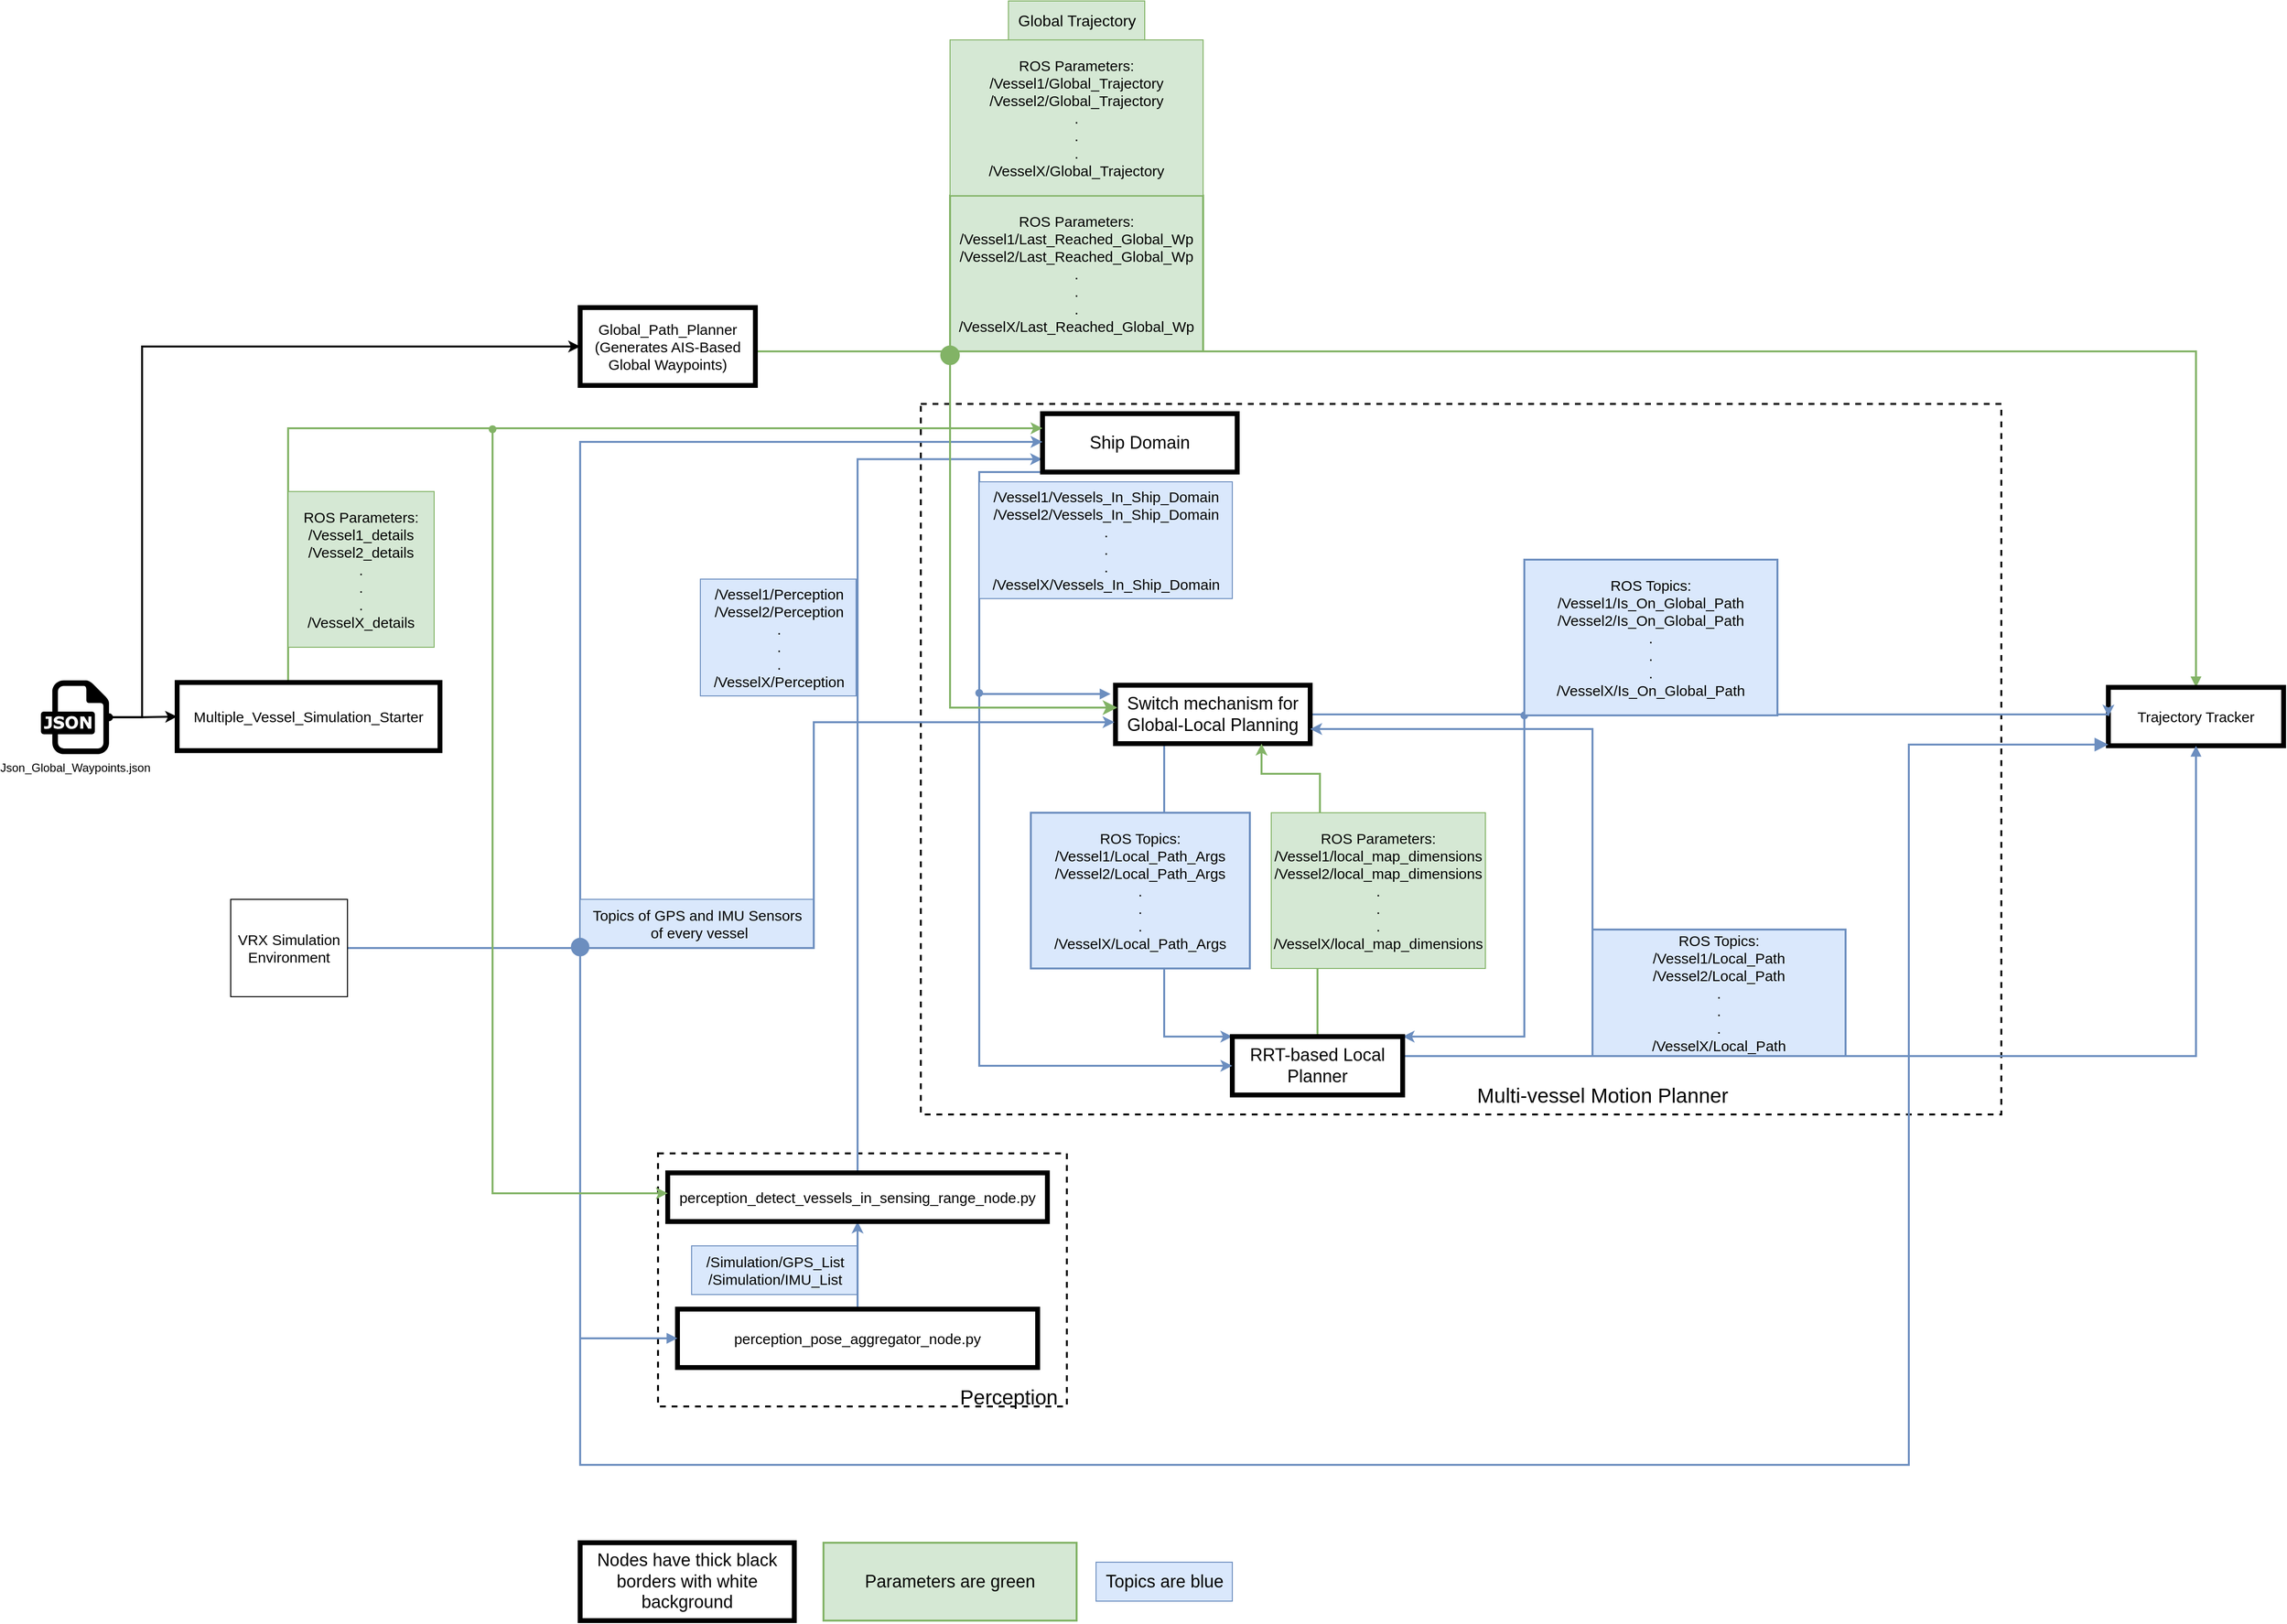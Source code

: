 <mxfile version="21.1.2" type="device" pages="11">
  <diagram name="Page-1" id="rd8t7FqSHLRCqkhtsYvZ">
    <mxGraphModel dx="2284" dy="1920" grid="1" gridSize="10" guides="1" tooltips="1" connect="1" arrows="1" fold="1" page="1" pageScale="1" pageWidth="850" pageHeight="1100" math="0" shadow="0">
      <root>
        <mxCell id="0" />
        <mxCell id="1" parent="0" />
        <mxCell id="r_F5H8W_xFAp4322BT9I-17" value="&lt;font style=&quot;font-size: 15px;&quot;&gt;ROS Parameters:&lt;br&gt;/Vessel1/Last_Reached_Global_Wp&lt;br style=&quot;border-color: var(--border-color);&quot;&gt;&lt;span style=&quot;&quot;&gt;/Vessel2/Last_Reached_Global_Wp&lt;/span&gt;&lt;br style=&quot;border-color: var(--border-color);&quot;&gt;&lt;span style=&quot;&quot;&gt;.&lt;/span&gt;&lt;br style=&quot;border-color: var(--border-color);&quot;&gt;&lt;span style=&quot;&quot;&gt;.&lt;/span&gt;&lt;br style=&quot;border-color: var(--border-color);&quot;&gt;&lt;span style=&quot;&quot;&gt;.&lt;/span&gt;&lt;br style=&quot;border-color: var(--border-color);&quot;&gt;&lt;span style=&quot;&quot;&gt;/VesselX/Last_Reached_Global_Wp&lt;/span&gt;&lt;br&gt;&lt;/font&gt;" style="rounded=0;whiteSpace=wrap;html=1;shadow=0;fillColor=#d5e8d4;strokeColor=#82b366;strokeWidth=2;" parent="1" vertex="1">
          <mxGeometry x="230" y="-574" width="260" height="160" as="geometry" />
        </mxCell>
        <mxCell id="0iUc4ZeIJY7uUxe9HSri-3" value="" style="rounded=0;whiteSpace=wrap;html=1;dashed=1;strokeWidth=2;" parent="1" vertex="1">
          <mxGeometry x="200" y="-360" width="1110" height="730" as="geometry" />
        </mxCell>
        <mxCell id="zBGX1SvtYShissNdeddA-1" value="" style="rounded=0;whiteSpace=wrap;html=1;dashed=1;strokeWidth=2;" parent="1" vertex="1">
          <mxGeometry x="-70" y="410" width="420" height="260" as="geometry" />
        </mxCell>
        <mxCell id="r_F5H8W_xFAp4322BT9I-31" style="edgeStyle=elbowEdgeStyle;rounded=0;orthogonalLoop=1;jettySize=auto;elbow=vertical;html=1;entryX=0.5;entryY=0;entryDx=0;entryDy=0;fontSize=15;startArrow=none;startFill=0;endArrow=block;endFill=1;exitX=1;exitY=0.25;exitDx=0;exitDy=0;fillColor=#d5e8d4;strokeColor=#82b366;strokeWidth=2;" parent="1" target="z67k6YvSbGdTYJaihjIS-13" edge="1">
          <mxGeometry relative="1" as="geometry">
            <Array as="points">
              <mxPoint x="241" y="-414" />
              <mxPoint x="161" y="-394" />
              <mxPoint x="431" y="-374" />
              <mxPoint x="71" y="-224" />
              <mxPoint x="491" y="-404" />
            </Array>
            <mxPoint x="31" y="-443" as="sourcePoint" />
            <mxPoint x="1171" y="-75" as="targetPoint" />
          </mxGeometry>
        </mxCell>
        <mxCell id="z67k6YvSbGdTYJaihjIS-1" value="Global_Path_Planner&lt;br style=&quot;font-size: 15px;&quot;&gt;(Generates AIS-Based Global Waypoints)" style="rounded=0;whiteSpace=wrap;html=1;fontSize=15;strokeWidth=5;" parent="1" vertex="1">
          <mxGeometry x="-150" y="-459" width="180" height="80" as="geometry" />
        </mxCell>
        <mxCell id="z67k6YvSbGdTYJaihjIS-16" style="edgeStyle=orthogonalEdgeStyle;rounded=0;orthogonalLoop=1;jettySize=auto;html=1;exitX=0.5;exitY=0;exitDx=0;exitDy=0;entryX=0.5;entryY=1;entryDx=0;entryDy=0;fontSize=15;strokeWidth=2;fillColor=#dae8fc;strokeColor=#6c8ebf;" parent="1" source="z67k6YvSbGdTYJaihjIS-8" target="z67k6YvSbGdTYJaihjIS-14" edge="1">
          <mxGeometry relative="1" as="geometry" />
        </mxCell>
        <mxCell id="z67k6YvSbGdTYJaihjIS-8" value="perception_pose_aggregator_node.py" style="rounded=0;whiteSpace=wrap;html=1;fontSize=15;strokeWidth=5;" parent="1" vertex="1">
          <mxGeometry x="-50" y="570" width="370" height="60" as="geometry" />
        </mxCell>
        <mxCell id="z67k6YvSbGdTYJaihjIS-13" value="Trajectory Tracker" style="rounded=0;whiteSpace=wrap;html=1;fontSize=15;strokeWidth=5;" parent="1" vertex="1">
          <mxGeometry x="1420" y="-68.8" width="180" height="60" as="geometry" />
        </mxCell>
        <mxCell id="r_F5H8W_xFAp4322BT9I-9" style="edgeStyle=orthogonalEdgeStyle;rounded=0;orthogonalLoop=1;jettySize=auto;html=1;strokeWidth=2;fillColor=#dae8fc;strokeColor=#6c8ebf;entryX=-0.002;entryY=0.679;entryDx=0;entryDy=0;entryPerimeter=0;" parent="1" edge="1">
          <mxGeometry relative="1" as="geometry">
            <mxPoint x="324.6" y="-303.26" as="targetPoint" />
            <Array as="points">
              <mxPoint x="135" y="-303" />
            </Array>
            <mxPoint x="135" y="436" as="sourcePoint" />
          </mxGeometry>
        </mxCell>
        <mxCell id="z67k6YvSbGdTYJaihjIS-14" value="perception_detect_vessels_in_sensing_range_node.py" style="rounded=0;whiteSpace=wrap;html=1;fontSize=15;strokeWidth=5;" parent="1" vertex="1">
          <mxGeometry x="-60" y="430" width="390" height="50" as="geometry" />
        </mxCell>
        <mxCell id="z67k6YvSbGdTYJaihjIS-24" value="/Simulation/GPS_List&lt;br&gt;/Simulation/IMU_List" style="text;html=1;align=center;verticalAlign=middle;resizable=0;points=[];autosize=1;strokeColor=#6c8ebf;fillColor=#dae8fc;fontSize=15;" parent="1" vertex="1">
          <mxGeometry x="-35.5" y="505" width="170" height="50" as="geometry" />
        </mxCell>
        <mxCell id="z67k6YvSbGdTYJaihjIS-27" value="/Vessel1/Perception&lt;br&gt;/Vessel2/Perception&lt;br&gt;.&lt;br&gt;.&lt;br&gt;.&lt;br&gt;/VesselX/Perception" style="text;html=1;align=center;verticalAlign=middle;resizable=0;points=[];autosize=1;strokeColor=#6c8ebf;fillColor=#dae8fc;fontSize=15;" parent="1" vertex="1">
          <mxGeometry x="-26.5" y="-180" width="160" height="120" as="geometry" />
        </mxCell>
        <mxCell id="0iUc4ZeIJY7uUxe9HSri-23" style="edgeStyle=orthogonalEdgeStyle;rounded=0;orthogonalLoop=1;jettySize=auto;html=1;exitX=1;exitY=0.5;exitDx=0;exitDy=0;entryX=0;entryY=0.5;entryDx=0;entryDy=0;fontSize=18;fillColor=#dae8fc;strokeColor=#6c8ebf;strokeWidth=2;" parent="1" source="0iUc4ZeIJY7uUxe9HSri-4" target="z67k6YvSbGdTYJaihjIS-13" edge="1">
          <mxGeometry relative="1" as="geometry">
            <Array as="points">
              <mxPoint x="1420" y="-41" />
            </Array>
          </mxGeometry>
        </mxCell>
        <mxCell id="J7jkm0gR1-xVpUnnXZW7-1" style="edgeStyle=orthogonalEdgeStyle;rounded=0;orthogonalLoop=1;jettySize=auto;html=1;entryX=1;entryY=0;entryDx=0;entryDy=0;strokeWidth=2;fontSize=14;endArrow=classic;endFill=1;fillColor=#dae8fc;strokeColor=#6c8ebf;exitX=0;exitY=1;exitDx=0;exitDy=0;startArrow=oval;startFill=1;" parent="1" source="r_F5H8W_xFAp4322BT9I-19" target="0iUc4ZeIJY7uUxe9HSri-5" edge="1">
          <mxGeometry relative="1" as="geometry">
            <Array as="points">
              <mxPoint x="820" y="-40" />
              <mxPoint x="820" y="290" />
            </Array>
          </mxGeometry>
        </mxCell>
        <mxCell id="G6sfDoeWHUMwTVwYGg4u-5" style="edgeStyle=orthogonalEdgeStyle;rounded=0;orthogonalLoop=1;jettySize=auto;html=1;entryX=0;entryY=0;entryDx=0;entryDy=0;strokeWidth=2;fillColor=#dae8fc;strokeColor=#6c8ebf;" parent="1" source="0iUc4ZeIJY7uUxe9HSri-4" target="0iUc4ZeIJY7uUxe9HSri-5" edge="1">
          <mxGeometry relative="1" as="geometry">
            <Array as="points">
              <mxPoint x="450" y="290" />
            </Array>
          </mxGeometry>
        </mxCell>
        <mxCell id="0iUc4ZeIJY7uUxe9HSri-4" value="Switch mechanism for Global-Local Planning" style="rounded=0;whiteSpace=wrap;html=1;strokeWidth=5;fontSize=18;" parent="1" vertex="1">
          <mxGeometry x="400" y="-71" width="200" height="60" as="geometry" />
        </mxCell>
        <mxCell id="r_F5H8W_xFAp4322BT9I-29" style="edgeStyle=elbowEdgeStyle;rounded=0;orthogonalLoop=1;jettySize=auto;elbow=vertical;html=1;exitX=1;exitY=0.5;exitDx=0;exitDy=0;entryX=0.5;entryY=1;entryDx=0;entryDy=0;fontSize=15;startArrow=none;startFill=0;endArrow=block;endFill=1;fillColor=#dae8fc;strokeColor=#6c8ebf;strokeWidth=2;" parent="1" source="0iUc4ZeIJY7uUxe9HSri-5" target="z67k6YvSbGdTYJaihjIS-13" edge="1">
          <mxGeometry relative="1" as="geometry">
            <Array as="points">
              <mxPoint x="900" y="310" />
              <mxPoint x="810" y="200" />
            </Array>
          </mxGeometry>
        </mxCell>
        <mxCell id="G6sfDoeWHUMwTVwYGg4u-3" style="edgeStyle=orthogonalEdgeStyle;rounded=0;orthogonalLoop=1;jettySize=auto;html=1;entryX=0.75;entryY=1;entryDx=0;entryDy=0;strokeWidth=2;fillColor=#d5e8d4;strokeColor=#82b366;" parent="1" source="0iUc4ZeIJY7uUxe9HSri-5" target="0iUc4ZeIJY7uUxe9HSri-4" edge="1">
          <mxGeometry relative="1" as="geometry">
            <Array as="points">
              <mxPoint x="608" y="140" />
              <mxPoint x="610" y="140" />
              <mxPoint x="610" y="20" />
              <mxPoint x="550" y="20" />
            </Array>
          </mxGeometry>
        </mxCell>
        <mxCell id="0iUc4ZeIJY7uUxe9HSri-5" value="RRT-based Local Planner" style="rounded=0;whiteSpace=wrap;html=1;strokeWidth=5;fontSize=18;" parent="1" vertex="1">
          <mxGeometry x="520" y="290" width="175" height="60" as="geometry" />
        </mxCell>
        <mxCell id="0iUc4ZeIJY7uUxe9HSri-24" value="&lt;font style=&quot;font-size: 16px;&quot;&gt;Global Trajectory&lt;/font&gt;" style="text;html=1;align=center;verticalAlign=middle;resizable=0;points=[];autosize=1;strokeColor=#82b366;fillColor=#d5e8d4;fontSize=18;" parent="1" vertex="1">
          <mxGeometry x="290" y="-774" width="140" height="40" as="geometry" />
        </mxCell>
        <mxCell id="0iUc4ZeIJY7uUxe9HSri-26" value="&lt;font style=&quot;font-size: 21px;&quot;&gt;Multi-vessel Motion Planner&lt;/font&gt;" style="text;html=1;align=center;verticalAlign=middle;resizable=0;points=[];autosize=1;strokeColor=none;fillColor=none;fontSize=16;" parent="1" vertex="1">
          <mxGeometry x="760" y="330" width="280" height="40" as="geometry" />
        </mxCell>
        <mxCell id="r_F5H8W_xFAp4322BT9I-34" style="edgeStyle=elbowEdgeStyle;rounded=0;orthogonalLoop=1;jettySize=auto;elbow=vertical;html=1;exitX=0.25;exitY=1;exitDx=0;exitDy=0;entryX=-0.025;entryY=0.15;entryDx=0;entryDy=0;fontSize=15;startArrow=none;startFill=0;endArrow=block;endFill=1;strokeWidth=2;fillColor=#dae8fc;strokeColor=#6c8ebf;entryPerimeter=0;" parent="1" source="r_F5H8W_xFAp4322BT9I-4" target="0iUc4ZeIJY7uUxe9HSri-4" edge="1">
          <mxGeometry relative="1" as="geometry">
            <Array as="points">
              <mxPoint x="260" y="30" />
              <mxPoint x="320" y="180" />
              <mxPoint x="260" y="30" />
              <mxPoint x="260" y="160" />
              <mxPoint x="260" y="70" />
              <mxPoint x="320" y="130" />
              <mxPoint x="270" y="130" />
              <mxPoint x="270" y="10" />
            </Array>
          </mxGeometry>
        </mxCell>
        <mxCell id="TIH2JUvWnT25y-IqhYqY-1" style="edgeStyle=orthogonalEdgeStyle;rounded=0;orthogonalLoop=1;jettySize=auto;html=1;entryX=0;entryY=0.5;entryDx=0;entryDy=0;strokeWidth=2;fillColor=#dae8fc;strokeColor=#6c8ebf;" parent="1" source="r_F5H8W_xFAp4322BT9I-4" target="0iUc4ZeIJY7uUxe9HSri-5" edge="1">
          <mxGeometry relative="1" as="geometry">
            <Array as="points">
              <mxPoint x="260" y="-290" />
              <mxPoint x="260" y="320" />
            </Array>
          </mxGeometry>
        </mxCell>
        <mxCell id="r_F5H8W_xFAp4322BT9I-4" value="Ship Domain" style="rounded=0;whiteSpace=wrap;html=1;strokeWidth=5;fontSize=18;" parent="1" vertex="1">
          <mxGeometry x="325" y="-350" width="200" height="60" as="geometry" />
        </mxCell>
        <mxCell id="r_F5H8W_xFAp4322BT9I-10" value="/Vessel1/Vessels_In_Ship_Domain&lt;br&gt;/Vessel2/Vessels_In_Ship_Domain&lt;br&gt;.&lt;br&gt;.&lt;br&gt;.&lt;br&gt;/VesselX/Vessels_In_Ship_Domain" style="text;html=1;align=center;verticalAlign=middle;resizable=0;points=[];autosize=1;strokeColor=#6c8ebf;fillColor=#dae8fc;fontSize=15;" parent="1" vertex="1">
          <mxGeometry x="260" y="-280" width="260" height="120" as="geometry" />
        </mxCell>
        <mxCell id="r_F5H8W_xFAp4322BT9I-16" value="&lt;font style=&quot;font-size: 15px;&quot;&gt;ROS Parameters:&lt;br&gt;/Vessel1/Global_Trajectory&lt;br style=&quot;border-color: var(--border-color);&quot;&gt;/Vessel2/Global_Trajectory&lt;br style=&quot;border-color: var(--border-color);&quot;&gt;.&lt;br style=&quot;border-color: var(--border-color);&quot;&gt;.&lt;br style=&quot;border-color: var(--border-color);&quot;&gt;.&lt;br style=&quot;border-color: var(--border-color);&quot;&gt;/VesselX/Global_Trajectory&lt;/font&gt;" style="rounded=0;whiteSpace=wrap;html=1;shadow=0;fillColor=#d5e8d4;strokeColor=#82b366;" parent="1" vertex="1">
          <mxGeometry x="230" y="-734" width="260" height="160" as="geometry" />
        </mxCell>
        <mxCell id="r_F5H8W_xFAp4322BT9I-19" value="&lt;font style=&quot;font-size: 15px;&quot;&gt;ROS Topics:&lt;br&gt;/Vessel1/Is_On_Global_Path&lt;br style=&quot;border-color: var(--border-color);&quot;&gt;&lt;span style=&quot;&quot;&gt;/Vessel2/&lt;/span&gt;Is_On_Global_Path&lt;br style=&quot;border-color: var(--border-color);&quot;&gt;&lt;span style=&quot;&quot;&gt;.&lt;/span&gt;&lt;br style=&quot;border-color: var(--border-color);&quot;&gt;&lt;span style=&quot;&quot;&gt;.&lt;/span&gt;&lt;br style=&quot;border-color: var(--border-color);&quot;&gt;&lt;span style=&quot;&quot;&gt;.&lt;/span&gt;&lt;br style=&quot;border-color: var(--border-color);&quot;&gt;&lt;span style=&quot;&quot;&gt;/VesselX/&lt;/span&gt;Is_On_Global_Path&lt;br&gt;&lt;/font&gt;" style="rounded=0;whiteSpace=wrap;html=1;shadow=0;fillColor=#dae8fc;strokeColor=#6c8ebf;strokeWidth=2;" parent="1" vertex="1">
          <mxGeometry x="820" y="-200" width="260" height="160" as="geometry" />
        </mxCell>
        <mxCell id="G6sfDoeWHUMwTVwYGg4u-4" style="edgeStyle=orthogonalEdgeStyle;rounded=0;orthogonalLoop=1;jettySize=auto;html=1;entryX=1;entryY=0.75;entryDx=0;entryDy=0;strokeWidth=2;fillColor=#dae8fc;strokeColor=#6c8ebf;" parent="1" source="r_F5H8W_xFAp4322BT9I-30" target="0iUc4ZeIJY7uUxe9HSri-4" edge="1">
          <mxGeometry relative="1" as="geometry">
            <Array as="points">
              <mxPoint x="890" y="-26" />
            </Array>
          </mxGeometry>
        </mxCell>
        <mxCell id="r_F5H8W_xFAp4322BT9I-30" value="&lt;font style=&quot;font-size: 15px;&quot;&gt;&lt;font style=&quot;font-size: 15px;&quot;&gt;ROS Topics:&lt;br&gt;/Vessel1/Local_Path&lt;br style=&quot;border-color: var(--border-color);&quot;&gt;/Vessel2/Local_Path&lt;br style=&quot;border-color: var(--border-color);&quot;&gt;.&lt;br style=&quot;border-color: var(--border-color);&quot;&gt;.&lt;br style=&quot;border-color: var(--border-color);&quot;&gt;.&lt;br style=&quot;border-color: var(--border-color);&quot;&gt;/VesselX/&lt;/font&gt;Local_Path&lt;/font&gt;" style="rounded=0;whiteSpace=wrap;html=1;shadow=0;fillColor=#dae8fc;strokeColor=#6c8ebf;strokeWidth=2;" parent="1" vertex="1">
          <mxGeometry x="890" y="180" width="260" height="130" as="geometry" />
        </mxCell>
        <mxCell id="r_F5H8W_xFAp4322BT9I-35" value="Perception" style="text;html=1;align=center;verticalAlign=middle;resizable=0;points=[];autosize=1;strokeColor=none;fillColor=none;fontSize=21;" parent="1" vertex="1">
          <mxGeometry x="230" y="640" width="120" height="40" as="geometry" />
        </mxCell>
        <mxCell id="q8UOqk9ml3s_LqlVqtsJ-1" value="" style="endArrow=classic;html=1;rounded=0;entryX=0;entryY=0.5;entryDx=0;entryDy=0;fillColor=#dae8fc;strokeColor=#6c8ebf;strokeWidth=2;" parent="1" edge="1">
          <mxGeometry width="50" height="50" relative="1" as="geometry">
            <mxPoint x="-150" y="206" as="sourcePoint" />
            <mxPoint x="325" y="-321" as="targetPoint" />
            <Array as="points">
              <mxPoint x="-150" y="-321" />
            </Array>
          </mxGeometry>
        </mxCell>
        <mxCell id="q8UOqk9ml3s_LqlVqtsJ-4" value="Topics of GPS and IMU Sensors&lt;br&gt;&amp;nbsp;of every vessel" style="text;html=1;align=center;verticalAlign=middle;resizable=0;points=[];autosize=1;strokeColor=#6c8ebf;fillColor=#dae8fc;fontSize=15;" parent="1" vertex="1">
          <mxGeometry x="-150" y="149" width="240" height="50" as="geometry" />
        </mxCell>
        <mxCell id="q8UOqk9ml3s_LqlVqtsJ-12" value="&lt;font style=&quot;font-size: 18px;&quot;&gt;Nodes have thick black borders with white background&lt;/font&gt;" style="rounded=0;whiteSpace=wrap;html=1;strokeWidth=5;" parent="1" vertex="1">
          <mxGeometry x="-150" y="810" width="220" height="80" as="geometry" />
        </mxCell>
        <mxCell id="q8UOqk9ml3s_LqlVqtsJ-9" value="" style="endArrow=classic;html=1;rounded=0;entryX=0.01;entryY=0.383;entryDx=0;entryDy=0;fillColor=#d5e8d4;strokeColor=#82b366;strokeWidth=2;startArrow=oval;startFill=1;endSize=9;startSize=18;entryPerimeter=0;" parent="1" target="0iUc4ZeIJY7uUxe9HSri-4" edge="1">
          <mxGeometry width="50" height="50" relative="1" as="geometry">
            <mxPoint x="230" y="-410" as="sourcePoint" />
            <mxPoint x="325" y="-440" as="targetPoint" />
            <Array as="points">
              <mxPoint x="230" y="-48" />
            </Array>
          </mxGeometry>
        </mxCell>
        <mxCell id="q8UOqk9ml3s_LqlVqtsJ-13" value="&lt;font style=&quot;font-size: 18px;&quot;&gt;Topics are blue&lt;/font&gt;" style="text;html=1;align=center;verticalAlign=middle;resizable=0;points=[];autosize=1;strokeColor=#6c8ebf;fillColor=#dae8fc;fontSize=15;" parent="1" vertex="1">
          <mxGeometry x="380" y="830" width="140" height="40" as="geometry" />
        </mxCell>
        <mxCell id="q8UOqk9ml3s_LqlVqtsJ-14" value="&lt;font style=&quot;font-size: 18px;&quot;&gt;Parameters are green&lt;/font&gt;" style="rounded=0;whiteSpace=wrap;html=1;shadow=0;fillColor=#d5e8d4;strokeColor=#82b366;strokeWidth=2;" parent="1" vertex="1">
          <mxGeometry x="100" y="810" width="260" height="80" as="geometry" />
        </mxCell>
        <mxCell id="q8UOqk9ml3s_LqlVqtsJ-20" style="edgeStyle=orthogonalEdgeStyle;rounded=0;orthogonalLoop=1;jettySize=auto;html=1;entryX=-0.005;entryY=0.633;entryDx=0;entryDy=0;strokeWidth=2;fontSize=18;fillColor=#dae8fc;strokeColor=#6c8ebf;entryPerimeter=0;" parent="1" source="q8UOqk9ml3s_LqlVqtsJ-17" target="0iUc4ZeIJY7uUxe9HSri-4" edge="1">
          <mxGeometry relative="1" as="geometry">
            <Array as="points">
              <mxPoint x="90" y="199" />
              <mxPoint x="90" y="-33" />
            </Array>
          </mxGeometry>
        </mxCell>
        <mxCell id="q8UOqk9ml3s_LqlVqtsJ-23" style="edgeStyle=orthogonalEdgeStyle;rounded=0;orthogonalLoop=1;jettySize=auto;html=1;strokeWidth=2;fontSize=18;startArrow=none;startFill=0;endArrow=block;endFill=1;startSize=18;endSize=9;fillColor=#dae8fc;strokeColor=#6c8ebf;" parent="1" source="q8UOqk9ml3s_LqlVqtsJ-17" edge="1">
          <mxGeometry relative="1" as="geometry">
            <Array as="points">
              <mxPoint x="-150" y="199" />
              <mxPoint x="-150" y="730" />
              <mxPoint x="1215" y="730" />
            </Array>
            <mxPoint x="1420" y="-10" as="targetPoint" />
          </mxGeometry>
        </mxCell>
        <mxCell id="q8UOqk9ml3s_LqlVqtsJ-17" value="VRX Simulation Environment" style="rounded=0;whiteSpace=wrap;html=1;fontSize=15;" parent="1" vertex="1">
          <mxGeometry x="-509" y="149" width="120" height="100" as="geometry" />
        </mxCell>
        <mxCell id="q8UOqk9ml3s_LqlVqtsJ-21" value="" style="endArrow=oval;html=1;rounded=0;strokeWidth=2;fontSize=18;exitX=0;exitY=0.5;exitDx=0;exitDy=0;endFill=1;startArrow=block;startFill=1;fillColor=#dae8fc;strokeColor=#6c8ebf;endSize=17;" parent="1" source="z67k6YvSbGdTYJaihjIS-8" edge="1">
          <mxGeometry width="50" height="50" relative="1" as="geometry">
            <mxPoint x="-50" y="528" as="sourcePoint" />
            <mxPoint x="-150" y="198" as="targetPoint" />
            <Array as="points">
              <mxPoint x="-150" y="600" />
            </Array>
          </mxGeometry>
        </mxCell>
        <mxCell id="nMAOQVyDCMrgueU7Yl7n-17" style="edgeStyle=orthogonalEdgeStyle;rounded=0;orthogonalLoop=1;jettySize=auto;html=1;entryX=0;entryY=0.5;entryDx=0;entryDy=0;strokeWidth=2;startArrow=oval;startFill=1;" parent="1" source="nMAOQVyDCMrgueU7Yl7n-2" target="nMAOQVyDCMrgueU7Yl7n-3" edge="1">
          <mxGeometry relative="1" as="geometry" />
        </mxCell>
        <mxCell id="nMAOQVyDCMrgueU7Yl7n-18" style="edgeStyle=orthogonalEdgeStyle;rounded=0;orthogonalLoop=1;jettySize=auto;html=1;entryX=0;entryY=0.5;entryDx=0;entryDy=0;strokeWidth=2;startArrow=oval;startFill=1;" parent="1" source="nMAOQVyDCMrgueU7Yl7n-2" target="z67k6YvSbGdTYJaihjIS-1" edge="1">
          <mxGeometry relative="1" as="geometry">
            <Array as="points">
              <mxPoint x="-600" y="-38" />
              <mxPoint x="-600" y="-419" />
            </Array>
          </mxGeometry>
        </mxCell>
        <mxCell id="nMAOQVyDCMrgueU7Yl7n-2" value="Json_Global_Waypoints.json" style="dashed=0;outlineConnect=0;html=1;align=center;labelPosition=center;verticalLabelPosition=bottom;verticalAlign=top;shape=mxgraph.weblogos.json" parent="1" vertex="1">
          <mxGeometry x="-704" y="-76.0" width="70" height="75.8" as="geometry" />
        </mxCell>
        <mxCell id="nMAOQVyDCMrgueU7Yl7n-11" style="edgeStyle=orthogonalEdgeStyle;rounded=0;orthogonalLoop=1;jettySize=auto;html=1;entryX=0;entryY=0.25;entryDx=0;entryDy=0;strokeWidth=2;fillColor=#d5e8d4;strokeColor=#82b366;" parent="1" source="nMAOQVyDCMrgueU7Yl7n-3" target="r_F5H8W_xFAp4322BT9I-4" edge="1">
          <mxGeometry relative="1" as="geometry">
            <Array as="points">
              <mxPoint x="-450" y="-335" />
            </Array>
          </mxGeometry>
        </mxCell>
        <mxCell id="nMAOQVyDCMrgueU7Yl7n-3" value="Multiple_Vessel_Simulation_Starter" style="rounded=0;whiteSpace=wrap;html=1;fontSize=15;strokeWidth=5;" parent="1" vertex="1">
          <mxGeometry x="-564" y="-73.8" width="270" height="70" as="geometry" />
        </mxCell>
        <mxCell id="nMAOQVyDCMrgueU7Yl7n-10" value="&lt;font style=&quot;font-size: 15px;&quot;&gt;ROS Parameters:&lt;br&gt;/Vessel1_details&lt;br style=&quot;border-color: var(--border-color);&quot;&gt;/Vessel2_details&lt;br style=&quot;border-color: var(--border-color);&quot;&gt;.&lt;br style=&quot;border-color: var(--border-color);&quot;&gt;.&lt;br style=&quot;border-color: var(--border-color);&quot;&gt;.&lt;br style=&quot;border-color: var(--border-color);&quot;&gt;/VesselX_details&lt;/font&gt;" style="rounded=0;whiteSpace=wrap;html=1;shadow=0;fillColor=#d5e8d4;strokeColor=#82b366;" parent="1" vertex="1">
          <mxGeometry x="-450" y="-270" width="150" height="160" as="geometry" />
        </mxCell>
        <mxCell id="nMAOQVyDCMrgueU7Yl7n-12" value="" style="endArrow=classic;html=1;rounded=0;strokeWidth=2;entryX=0;entryY=0.5;entryDx=0;entryDy=0;startArrow=oval;startFill=1;fillColor=#d5e8d4;strokeColor=#82b366;" parent="1" edge="1">
          <mxGeometry width="50" height="50" relative="1" as="geometry">
            <mxPoint x="-240" y="-334" as="sourcePoint" />
            <mxPoint x="-60" y="451" as="targetPoint" />
            <Array as="points">
              <mxPoint x="-240" y="451" />
            </Array>
          </mxGeometry>
        </mxCell>
        <mxCell id="UfW0RVZ-FNlUCC4bMoPo-3" value="&lt;font style=&quot;font-size: 15px;&quot;&gt;ROS Topics:&lt;br&gt;/Vessel1/Local_Path_Args&lt;br style=&quot;border-color: var(--border-color);&quot;&gt;&lt;span style=&quot;&quot;&gt;/Vessel2/&lt;/span&gt;Local_Path_Args&lt;br style=&quot;border-color: var(--border-color);&quot;&gt;&lt;span style=&quot;&quot;&gt;.&lt;/span&gt;&lt;br style=&quot;border-color: var(--border-color);&quot;&gt;&lt;span style=&quot;&quot;&gt;.&lt;/span&gt;&lt;br style=&quot;border-color: var(--border-color);&quot;&gt;&lt;span style=&quot;&quot;&gt;.&lt;/span&gt;&lt;br style=&quot;border-color: var(--border-color);&quot;&gt;&lt;span style=&quot;&quot;&gt;/VesselX/&lt;/span&gt;Local_Path_Args&lt;br&gt;&lt;/font&gt;" style="rounded=0;whiteSpace=wrap;html=1;shadow=0;fillColor=#dae8fc;strokeColor=#6c8ebf;strokeWidth=2;" parent="1" vertex="1">
          <mxGeometry x="313" y="60" width="225" height="160" as="geometry" />
        </mxCell>
        <mxCell id="einMjJvciRvcTXx688vy-1" value="" style="endArrow=oval;html=1;rounded=0;strokeWidth=2;fontSize=14;endFill=1;fillColor=#dae8fc;strokeColor=#6c8ebf;" parent="1" edge="1">
          <mxGeometry width="50" height="50" relative="1" as="geometry">
            <mxPoint x="260" y="-133" as="sourcePoint" />
            <mxPoint x="260" y="-63" as="targetPoint" />
          </mxGeometry>
        </mxCell>
        <mxCell id="G6sfDoeWHUMwTVwYGg4u-1" value="&lt;font style=&quot;font-size: 15px;&quot;&gt;ROS Parameters:&lt;br&gt;/Vessel1/local_map_dimensions&lt;br style=&quot;border-color: var(--border-color);&quot;&gt;/Vessel2/local_map_dimensions&lt;br style=&quot;border-color: var(--border-color);&quot;&gt;.&lt;br style=&quot;border-color: var(--border-color);&quot;&gt;.&lt;br style=&quot;border-color: var(--border-color);&quot;&gt;.&lt;br style=&quot;border-color: var(--border-color);&quot;&gt;/VesselX/local_map_dimensions&lt;/font&gt;" style="rounded=0;whiteSpace=wrap;html=1;shadow=0;fillColor=#d5e8d4;strokeColor=#82b366;" parent="1" vertex="1">
          <mxGeometry x="560" y="60" width="220" height="160" as="geometry" />
        </mxCell>
      </root>
    </mxGraphModel>
  </diagram>
  <diagram id="GvnI6YvZ9StKXDq0ORmO" name="Page-2">
    <mxGraphModel dx="2284" dy="820" grid="1" gridSize="10" guides="1" tooltips="1" connect="1" arrows="1" fold="1" page="1" pageScale="1" pageWidth="850" pageHeight="1100" math="0" shadow="0">
      <root>
        <mxCell id="0" />
        <mxCell id="1" parent="0" />
        <mxCell id="7R2Vz2Vb_04u0GxJhGX4-1" value="&lt;font style=&quot;font-size: 21px;&quot;&gt;Flowchart for Switch Mechanism&lt;/font&gt;" style="text;html=1;strokeColor=none;fillColor=none;align=center;verticalAlign=middle;whiteSpace=wrap;rounded=0;" parent="1" vertex="1">
          <mxGeometry x="-35" y="10" width="350" height="30" as="geometry" />
        </mxCell>
        <mxCell id="7R2Vz2Vb_04u0GxJhGX4-13" style="edgeStyle=orthogonalEdgeStyle;rounded=0;orthogonalLoop=1;jettySize=auto;html=1;exitX=0.5;exitY=0.5;exitDx=0;exitDy=15;exitPerimeter=0;entryX=0.5;entryY=0;entryDx=0;entryDy=0;entryPerimeter=0;strokeWidth=2;fontSize=16;startArrow=oval;startFill=1;" parent="1" source="7R2Vz2Vb_04u0GxJhGX4-3" target="7R2Vz2Vb_04u0GxJhGX4-12" edge="1">
          <mxGeometry relative="1" as="geometry" />
        </mxCell>
        <mxCell id="7R2Vz2Vb_04u0GxJhGX4-3" value="Start" style="html=1;dashed=0;whitespace=wrap;shape=mxgraph.dfd.start;fontSize=21;" parent="1" vertex="1">
          <mxGeometry x="100" y="70" width="80" height="30" as="geometry" />
        </mxCell>
        <mxCell id="7R2Vz2Vb_04u0GxJhGX4-9" value="True" style="edgeStyle=orthogonalEdgeStyle;rounded=0;orthogonalLoop=1;jettySize=auto;html=1;exitX=0.5;exitY=1;exitDx=0;exitDy=0;entryX=0.5;entryY=0;entryDx=0;entryDy=0;strokeWidth=2;fontSize=16;startArrow=oval;startFill=1;" parent="1" source="7R2Vz2Vb_04u0GxJhGX4-5" target="7R2Vz2Vb_04u0GxJhGX4-7" edge="1">
          <mxGeometry relative="1" as="geometry" />
        </mxCell>
        <mxCell id="FF5hIbE4Zc5rREUhivCn-3" style="edgeStyle=orthogonalEdgeStyle;rounded=0;orthogonalLoop=1;jettySize=auto;html=1;strokeWidth=2;fontSize=14;entryX=0.5;entryY=1;entryDx=0;entryDy=0;" parent="1" source="7R2Vz2Vb_04u0GxJhGX4-5" target="FF5hIbE4Zc5rREUhivCn-1" edge="1">
          <mxGeometry relative="1" as="geometry">
            <mxPoint x="-160" y="250" as="targetPoint" />
            <Array as="points">
              <mxPoint x="-155" y="335" />
            </Array>
          </mxGeometry>
        </mxCell>
        <mxCell id="FF5hIbE4Zc5rREUhivCn-5" value="false" style="edgeLabel;html=1;align=center;verticalAlign=middle;resizable=0;points=[];fontSize=14;" parent="FF5hIbE4Zc5rREUhivCn-3" vertex="1" connectable="0">
          <mxGeometry x="-0.193" y="-2" relative="1" as="geometry">
            <mxPoint as="offset" />
          </mxGeometry>
        </mxCell>
        <mxCell id="7R2Vz2Vb_04u0GxJhGX4-5" value="&lt;font style=&quot;font-size: 16px;&quot;&gt;If&lt;br style=&quot;border-color: var(--border-color);&quot;&gt;/VesselX/Vessels_In_Ship_Domain is &amp;gt;0&lt;/font&gt;" style="rhombus;whiteSpace=wrap;html=1;fontSize=14;" parent="1" vertex="1">
          <mxGeometry x="-137.5" y="240" width="555" height="190" as="geometry" />
        </mxCell>
        <mxCell id="nvpLiD_3n1Pt-hH7LZVR-2" value="" style="edgeStyle=orthogonalEdgeStyle;rounded=0;orthogonalLoop=1;jettySize=auto;html=1;strokeWidth=2;fontSize=14;" parent="1" source="7R2Vz2Vb_04u0GxJhGX4-7" target="nvpLiD_3n1Pt-hH7LZVR-1" edge="1">
          <mxGeometry relative="1" as="geometry" />
        </mxCell>
        <mxCell id="7R2Vz2Vb_04u0GxJhGX4-7" value="Set&amp;nbsp;&amp;nbsp;&lt;br&gt;/VesselX/Is_On_Global_Path to 2" style="rounded=0;whiteSpace=wrap;html=1;fontSize=16;" parent="1" vertex="1">
          <mxGeometry x="-31" y="490" width="340" height="70" as="geometry" />
        </mxCell>
        <mxCell id="7R2Vz2Vb_04u0GxJhGX4-14" style="edgeStyle=orthogonalEdgeStyle;rounded=0;orthogonalLoop=1;jettySize=auto;html=1;exitX=0.5;exitY=1;exitDx=0;exitDy=0;exitPerimeter=0;entryX=0.5;entryY=0;entryDx=0;entryDy=0;strokeWidth=2;fontSize=16;startArrow=oval;startFill=1;" parent="1" source="7R2Vz2Vb_04u0GxJhGX4-12" target="7R2Vz2Vb_04u0GxJhGX4-5" edge="1">
          <mxGeometry relative="1" as="geometry" />
        </mxCell>
        <mxCell id="7R2Vz2Vb_04u0GxJhGX4-12" value="While the global path is not completed" style="html=1;dashed=0;whitespace=wrap;shape=mxgraph.dfd.loop;fontSize=16;" parent="1" vertex="1">
          <mxGeometry x="-15" y="140" width="310" height="50" as="geometry" />
        </mxCell>
        <mxCell id="AHSMdyy4-HgQOUZDFJtt-2" style="edgeStyle=orthogonalEdgeStyle;rounded=0;orthogonalLoop=1;jettySize=auto;html=1;exitX=0.5;exitY=1;exitDx=0;exitDy=0;strokeWidth=2;fontSize=16;startArrow=oval;startFill=1;" parent="1" source="7R2Vz2Vb_04u0GxJhGX4-16" target="AHSMdyy4-HgQOUZDFJtt-1" edge="1">
          <mxGeometry relative="1" as="geometry" />
        </mxCell>
        <mxCell id="7R2Vz2Vb_04u0GxJhGX4-16" value="Set&amp;nbsp; /VesselX/Is_On_Global_Path to 0&lt;br&gt;and set the local path from&amp;nbsp;/VesselX/local_path" style="rounded=0;whiteSpace=wrap;html=1;fontSize=16;" parent="1" vertex="1">
          <mxGeometry x="-40" y="1030" width="340" height="90" as="geometry" />
        </mxCell>
        <mxCell id="AHSMdyy4-HgQOUZDFJtt-7" style="edgeStyle=orthogonalEdgeStyle;rounded=0;orthogonalLoop=1;jettySize=auto;html=1;exitX=0.5;exitY=1;exitDx=0;exitDy=0;exitPerimeter=0;entryX=0.5;entryY=0;entryDx=0;entryDy=0;strokeWidth=2;fontSize=16;startArrow=oval;startFill=1;" parent="1" source="AHSMdyy4-HgQOUZDFJtt-1" target="AHSMdyy4-HgQOUZDFJtt-6" edge="1">
          <mxGeometry relative="1" as="geometry" />
        </mxCell>
        <mxCell id="AHSMdyy4-HgQOUZDFJtt-18" style="edgeStyle=orthogonalEdgeStyle;rounded=0;orthogonalLoop=1;jettySize=auto;html=1;entryX=1;entryY=0.5;entryDx=0;entryDy=0;strokeWidth=2;fontSize=16;startArrow=oval;startFill=1;" parent="1" source="AHSMdyy4-HgQOUZDFJtt-1" edge="1">
          <mxGeometry relative="1" as="geometry">
            <mxPoint x="-147.5" y="1225" as="targetPoint" />
          </mxGeometry>
        </mxCell>
        <mxCell id="AHSMdyy4-HgQOUZDFJtt-1" value="While local path is not completed&lt;br&gt;(while&amp;nbsp;/VesselX/Is_On_Global_Path != 1)&lt;br&gt;(last waypoint of local path is not reached)" style="html=1;dashed=0;whitespace=wrap;shape=mxgraph.dfd.loop;fontSize=16;" parent="1" vertex="1">
          <mxGeometry x="-66.25" y="1180" width="392.5" height="90" as="geometry" />
        </mxCell>
        <mxCell id="AHSMdyy4-HgQOUZDFJtt-11" style="edgeStyle=orthogonalEdgeStyle;rounded=0;orthogonalLoop=1;jettySize=auto;html=1;exitX=0.5;exitY=1;exitDx=0;exitDy=0;entryX=1;entryY=0.5;entryDx=0;entryDy=0;strokeWidth=2;fontSize=16;startArrow=oval;startFill=1;" parent="1" source="AHSMdyy4-HgQOUZDFJtt-4" target="7R2Vz2Vb_04u0GxJhGX4-7" edge="1">
          <mxGeometry relative="1" as="geometry">
            <Array as="points">
              <mxPoint x="130" y="1620" />
              <mxPoint x="460" y="1620" />
              <mxPoint x="460" y="530" />
              <mxPoint x="309" y="530" />
            </Array>
          </mxGeometry>
        </mxCell>
        <mxCell id="AHSMdyy4-HgQOUZDFJtt-12" value="True" style="edgeLabel;html=1;align=center;verticalAlign=middle;resizable=0;points=[];fontSize=16;" parent="AHSMdyy4-HgQOUZDFJtt-11" vertex="1" connectable="0">
          <mxGeometry x="-0.055" y="2" relative="1" as="geometry">
            <mxPoint as="offset" />
          </mxGeometry>
        </mxCell>
        <mxCell id="AHSMdyy4-HgQOUZDFJtt-14" value="False" style="edgeStyle=orthogonalEdgeStyle;rounded=0;orthogonalLoop=1;jettySize=auto;html=1;exitX=1;exitY=0.5;exitDx=0;exitDy=0;entryX=1.002;entryY=0.5;entryDx=0;entryDy=0;entryPerimeter=0;strokeWidth=2;fontSize=16;startArrow=oval;startFill=1;" parent="1" source="AHSMdyy4-HgQOUZDFJtt-4" target="AHSMdyy4-HgQOUZDFJtt-1" edge="1">
          <mxGeometry relative="1" as="geometry">
            <Array as="points">
              <mxPoint x="380" y="1520" />
              <mxPoint x="380" y="1225" />
            </Array>
          </mxGeometry>
        </mxCell>
        <mxCell id="AHSMdyy4-HgQOUZDFJtt-4" value="If an interference to &lt;br&gt;local path occurs&amp;nbsp;" style="rhombus;whiteSpace=wrap;html=1;fontSize=16;" parent="1" vertex="1">
          <mxGeometry x="11.88" y="1470" width="236.75" height="100" as="geometry" />
        </mxCell>
        <mxCell id="AHSMdyy4-HgQOUZDFJtt-8" style="edgeStyle=orthogonalEdgeStyle;rounded=0;orthogonalLoop=1;jettySize=auto;html=1;exitX=0.5;exitY=1;exitDx=0;exitDy=0;strokeWidth=2;fontSize=16;startArrow=oval;startFill=1;" parent="1" source="AHSMdyy4-HgQOUZDFJtt-6" target="AHSMdyy4-HgQOUZDFJtt-4" edge="1">
          <mxGeometry relative="1" as="geometry" />
        </mxCell>
        <mxCell id="AHSMdyy4-HgQOUZDFJtt-6" value="Load current vessels inside ship domain and check if any vessel interferes with local path" style="rounded=0;whiteSpace=wrap;html=1;fontSize=16;" parent="1" vertex="1">
          <mxGeometry x="-38.5" y="1320" width="337.5" height="60" as="geometry" />
        </mxCell>
        <mxCell id="AHSMdyy4-HgQOUZDFJtt-20" style="edgeStyle=orthogonalEdgeStyle;rounded=0;orthogonalLoop=1;jettySize=auto;html=1;entryX=0.11;entryY=0.02;entryDx=0;entryDy=0;entryPerimeter=0;strokeWidth=2;fontSize=16;startArrow=oval;startFill=1;" parent="1" source="AHSMdyy4-HgQOUZDFJtt-19" target="7R2Vz2Vb_04u0GxJhGX4-12" edge="1">
          <mxGeometry relative="1" as="geometry">
            <Array as="points">
              <mxPoint x="-290" y="120" />
              <mxPoint x="19" y="120" />
            </Array>
          </mxGeometry>
        </mxCell>
        <mxCell id="AHSMdyy4-HgQOUZDFJtt-19" value="If&amp;nbsp; /VesselX/Is_On_Global_Path == 1&lt;br style=&quot;border-color: var(--border-color);&quot;&gt;loop breaks because local path is completed" style="rounded=0;whiteSpace=wrap;html=1;fontSize=16;" parent="1" vertex="1">
          <mxGeometry x="-510" y="1195" width="360" height="60" as="geometry" />
        </mxCell>
        <mxCell id="dNnkrcgIRnkDbLldArYB-1" style="edgeStyle=orthogonalEdgeStyle;rounded=0;orthogonalLoop=1;jettySize=auto;html=1;entryX=0.5;entryY=0;entryDx=0;entryDy=0;entryPerimeter=0;strokeWidth=2;fontSize=14;" parent="1" source="nvpLiD_3n1Pt-hH7LZVR-1" target="nvpLiD_3n1Pt-hH7LZVR-3" edge="1">
          <mxGeometry relative="1" as="geometry" />
        </mxCell>
        <mxCell id="nvpLiD_3n1Pt-hH7LZVR-1" value="&lt;font style=&quot;font-size: 14px;&quot;&gt;Publish only for 1 time to /VesselX/generate_local_path this:&lt;br&gt;[startLat,startLon,goalLat,goalLon]&lt;/font&gt;" style="rounded=0;whiteSpace=wrap;html=1;" parent="1" vertex="1">
          <mxGeometry x="-30.99" y="590" width="340" height="60" as="geometry" />
        </mxCell>
        <mxCell id="dNnkrcgIRnkDbLldArYB-3" style="edgeStyle=orthogonalEdgeStyle;rounded=0;orthogonalLoop=1;jettySize=auto;html=1;entryX=0.5;entryY=0;entryDx=0;entryDy=0;strokeWidth=2;fontSize=14;" parent="1" source="nvpLiD_3n1Pt-hH7LZVR-3" target="dNnkrcgIRnkDbLldArYB-2" edge="1">
          <mxGeometry relative="1" as="geometry" />
        </mxCell>
        <mxCell id="nvpLiD_3n1Pt-hH7LZVR-3" value="While not rospy is shutdown, wait for the local path to &lt;br&gt;generate from&amp;nbsp; /VesselX/local_path" style="html=1;dashed=0;whitespace=wrap;shape=mxgraph.dfd.loop;fontSize=16;" parent="1" vertex="1">
          <mxGeometry x="-56.25" y="700" width="392.5" height="90" as="geometry" />
        </mxCell>
        <mxCell id="dNnkrcgIRnkDbLldArYB-4" style="edgeStyle=orthogonalEdgeStyle;rounded=0;orthogonalLoop=1;jettySize=auto;html=1;exitX=0.5;exitY=1;exitDx=0;exitDy=0;entryX=0.526;entryY=0.004;entryDx=0;entryDy=0;entryPerimeter=0;strokeWidth=2;fontSize=14;" parent="1" source="dNnkrcgIRnkDbLldArYB-2" target="7R2Vz2Vb_04u0GxJhGX4-16" edge="1">
          <mxGeometry relative="1" as="geometry" />
        </mxCell>
        <mxCell id="dNnkrcgIRnkDbLldArYB-6" value="true" style="edgeLabel;html=1;align=center;verticalAlign=middle;resizable=0;points=[];fontSize=14;" parent="dNnkrcgIRnkDbLldArYB-4" vertex="1" connectable="0">
          <mxGeometry x="-0.244" y="2" relative="1" as="geometry">
            <mxPoint y="-1" as="offset" />
          </mxGeometry>
        </mxCell>
        <mxCell id="dNnkrcgIRnkDbLldArYB-5" style="edgeStyle=orthogonalEdgeStyle;rounded=0;orthogonalLoop=1;jettySize=auto;html=1;exitX=0;exitY=0.5;exitDx=0;exitDy=0;entryX=0.002;entryY=0.462;entryDx=0;entryDy=0;entryPerimeter=0;strokeWidth=2;fontSize=14;" parent="1" source="dNnkrcgIRnkDbLldArYB-2" target="nvpLiD_3n1Pt-hH7LZVR-3" edge="1">
          <mxGeometry relative="1" as="geometry">
            <Array as="points">
              <mxPoint x="-120" y="880" />
              <mxPoint x="-120" y="742" />
            </Array>
          </mxGeometry>
        </mxCell>
        <mxCell id="dNnkrcgIRnkDbLldArYB-7" value="false" style="edgeLabel;html=1;align=center;verticalAlign=middle;resizable=0;points=[];fontSize=14;" parent="dNnkrcgIRnkDbLldArYB-5" vertex="1" connectable="0">
          <mxGeometry x="0.173" y="-4" relative="1" as="geometry">
            <mxPoint as="offset" />
          </mxGeometry>
        </mxCell>
        <mxCell id="dNnkrcgIRnkDbLldArYB-2" value="(If something gets published)&lt;br&gt;If len(local path) &amp;gt; 0&amp;nbsp;" style="rhombus;whiteSpace=wrap;html=1;fontSize=16;" parent="1" vertex="1">
          <mxGeometry x="20.63" y="830" width="236.75" height="100" as="geometry" />
        </mxCell>
        <mxCell id="FF5hIbE4Zc5rREUhivCn-6" style="edgeStyle=orthogonalEdgeStyle;rounded=0;orthogonalLoop=1;jettySize=auto;html=1;entryX=0.001;entryY=0.512;entryDx=0;entryDy=0;entryPerimeter=0;strokeWidth=2;fontSize=14;" parent="1" source="FF5hIbE4Zc5rREUhivCn-1" target="7R2Vz2Vb_04u0GxJhGX4-12" edge="1">
          <mxGeometry relative="1" as="geometry">
            <Array as="points">
              <mxPoint x="-160" y="166" />
            </Array>
          </mxGeometry>
        </mxCell>
        <mxCell id="FF5hIbE4Zc5rREUhivCn-1" value="pub to /VesselX/generate_local_path empyt []" style="rounded=0;whiteSpace=wrap;html=1;fontSize=14;" parent="1" vertex="1">
          <mxGeometry x="-280" y="198" width="250" height="60" as="geometry" />
        </mxCell>
      </root>
    </mxGraphModel>
  </diagram>
  <diagram id="hyYDBiHI45i6OXiVfhKJ" name="Page-3">
    <mxGraphModel dx="2284" dy="820" grid="1" gridSize="10" guides="1" tooltips="1" connect="1" arrows="1" fold="1" page="1" pageScale="1" pageWidth="850" pageHeight="1100" math="0" shadow="0">
      <root>
        <mxCell id="0" />
        <mxCell id="1" parent="0" />
        <mxCell id="A0_uU9JfQt4Gk0zz6DBP-1" value="&lt;font style=&quot;font-size: 21px;&quot;&gt;Flowchart for Local Path Planner&lt;br&gt;&lt;/font&gt;" style="text;html=1;strokeColor=none;fillColor=none;align=center;verticalAlign=middle;whiteSpace=wrap;rounded=0;" parent="1" vertex="1">
          <mxGeometry x="-35" y="10" width="350" height="30" as="geometry" />
        </mxCell>
        <mxCell id="Fc5fI0nhPmNU_EW2RfZH-4" style="edgeStyle=orthogonalEdgeStyle;rounded=0;orthogonalLoop=1;jettySize=auto;html=1;exitX=0.5;exitY=1;exitDx=0;exitDy=0;entryX=0.5;entryY=0;entryDx=0;entryDy=0;strokeWidth=2;fontSize=14;" parent="1" source="rev_33PwVNo8vd-vzYrO-1" target="Fc5fI0nhPmNU_EW2RfZH-3" edge="1">
          <mxGeometry relative="1" as="geometry" />
        </mxCell>
        <mxCell id="rev_33PwVNo8vd-vzYrO-1" value="Subscribe to&amp;nbsp;&lt;br&gt;/VesselX/generate_local_path" style="rounded=0;whiteSpace=wrap;html=1;fontSize=14;" parent="1" vertex="1">
          <mxGeometry x="30" y="370" width="230" height="60" as="geometry" />
        </mxCell>
        <mxCell id="Fc5fI0nhPmNU_EW2RfZH-2" style="edgeStyle=orthogonalEdgeStyle;rounded=0;orthogonalLoop=1;jettySize=auto;html=1;exitX=0.5;exitY=1;exitDx=0;exitDy=0;entryX=0.5;entryY=0;entryDx=0;entryDy=0;strokeWidth=2;fontSize=14;" parent="1" source="Fc5fI0nhPmNU_EW2RfZH-1" target="rev_33PwVNo8vd-vzYrO-1" edge="1">
          <mxGeometry relative="1" as="geometry" />
        </mxCell>
        <mxCell id="Fc5fI0nhPmNU_EW2RfZH-1" value="While not rospy is shutdown" style="rounded=1;whiteSpace=wrap;html=1;fontSize=14;" parent="1" vertex="1">
          <mxGeometry x="85" y="270" width="120" height="60" as="geometry" />
        </mxCell>
        <mxCell id="PgzTRWtyoQidbT89jUcf-1" value="false" style="edgeStyle=orthogonalEdgeStyle;rounded=0;orthogonalLoop=1;jettySize=auto;html=1;exitX=0;exitY=0.5;exitDx=0;exitDy=0;entryX=-0.008;entryY=0.367;entryDx=0;entryDy=0;entryPerimeter=0;strokeWidth=2;fontSize=14;" parent="1" source="Fc5fI0nhPmNU_EW2RfZH-3" target="Fc5fI0nhPmNU_EW2RfZH-1" edge="1">
          <mxGeometry relative="1" as="geometry">
            <Array as="points">
              <mxPoint x="-35" y="545" />
              <mxPoint x="-35" y="292" />
            </Array>
          </mxGeometry>
        </mxCell>
        <mxCell id="PgzTRWtyoQidbT89jUcf-3" style="edgeStyle=orthogonalEdgeStyle;rounded=0;orthogonalLoop=1;jettySize=auto;html=1;exitX=0.5;exitY=1;exitDx=0;exitDy=0;entryX=0.5;entryY=0;entryDx=0;entryDy=0;strokeWidth=2;fontSize=14;" parent="1" source="Fc5fI0nhPmNU_EW2RfZH-3" target="PgzTRWtyoQidbT89jUcf-2" edge="1">
          <mxGeometry relative="1" as="geometry" />
        </mxCell>
        <mxCell id="PgzTRWtyoQidbT89jUcf-5" value="true" style="edgeLabel;html=1;align=center;verticalAlign=middle;resizable=0;points=[];fontSize=14;" parent="PgzTRWtyoQidbT89jUcf-3" vertex="1" connectable="0">
          <mxGeometry x="-0.25" y="-4" relative="1" as="geometry">
            <mxPoint as="offset" />
          </mxGeometry>
        </mxCell>
        <mxCell id="Fc5fI0nhPmNU_EW2RfZH-3" value="If /VesselX/generate_local_path&lt;br&gt;is &amp;gt;0" style="rhombus;whiteSpace=wrap;html=1;fontSize=14;" parent="1" vertex="1">
          <mxGeometry x="25" y="480" width="240" height="130" as="geometry" />
        </mxCell>
        <mxCell id="PgzTRWtyoQidbT89jUcf-11" style="edgeStyle=orthogonalEdgeStyle;rounded=0;orthogonalLoop=1;jettySize=auto;html=1;entryX=0.5;entryY=0;entryDx=0;entryDy=0;strokeWidth=2;fontSize=14;" parent="1" source="PgzTRWtyoQidbT89jUcf-2" target="PgzTRWtyoQidbT89jUcf-6" edge="1">
          <mxGeometry relative="1" as="geometry" />
        </mxCell>
        <mxCell id="PgzTRWtyoQidbT89jUcf-2" value="Take the start and goal info from topic.&lt;br&gt;And take the vessels in ship domain from&amp;nbsp;&lt;br&gt;/VesselX/vessels_in_ship_domain" style="rounded=0;whiteSpace=wrap;html=1;fontSize=14;" parent="1" vertex="1">
          <mxGeometry x="5" y="690" width="280" height="80" as="geometry" />
        </mxCell>
        <mxCell id="e-O86hzMNPGxoDWVa8pj-2" style="edgeStyle=orthogonalEdgeStyle;rounded=0;orthogonalLoop=1;jettySize=auto;html=1;exitX=0.5;exitY=1;exitDx=0;exitDy=0;strokeWidth=2;fontSize=14;startArrow=oval;startFill=1;endArrow=classic;endFill=1;" parent="1" source="PgzTRWtyoQidbT89jUcf-6" target="e-O86hzMNPGxoDWVa8pj-1" edge="1">
          <mxGeometry relative="1" as="geometry" />
        </mxCell>
        <mxCell id="PgzTRWtyoQidbT89jUcf-6" value="Generate local path" style="rounded=0;whiteSpace=wrap;html=1;fontSize=14;" parent="1" vertex="1">
          <mxGeometry x="72.5" y="810" width="145" height="60" as="geometry" />
        </mxCell>
        <mxCell id="PgzTRWtyoQidbT89jUcf-9" style="edgeStyle=orthogonalEdgeStyle;rounded=0;orthogonalLoop=1;jettySize=auto;html=1;exitX=0.5;exitY=0.5;exitDx=0;exitDy=15;exitPerimeter=0;entryX=0.5;entryY=0;entryDx=0;entryDy=0;strokeWidth=2;fontSize=14;" parent="1" source="PgzTRWtyoQidbT89jUcf-7" target="PgzTRWtyoQidbT89jUcf-8" edge="1">
          <mxGeometry relative="1" as="geometry" />
        </mxCell>
        <mxCell id="PgzTRWtyoQidbT89jUcf-7" value="start" style="html=1;dashed=0;whitespace=wrap;shape=mxgraph.dfd.start;fontSize=14;" parent="1" vertex="1">
          <mxGeometry x="100" y="90" width="80" height="30" as="geometry" />
        </mxCell>
        <mxCell id="PgzTRWtyoQidbT89jUcf-10" style="edgeStyle=orthogonalEdgeStyle;rounded=0;orthogonalLoop=1;jettySize=auto;html=1;entryX=0.45;entryY=-0.083;entryDx=0;entryDy=0;entryPerimeter=0;strokeWidth=2;fontSize=14;" parent="1" source="PgzTRWtyoQidbT89jUcf-8" target="Fc5fI0nhPmNU_EW2RfZH-1" edge="1">
          <mxGeometry relative="1" as="geometry" />
        </mxCell>
        <mxCell id="PgzTRWtyoQidbT89jUcf-8" value="Take vesselID from the main argument. And from ros params, take the map size." style="rounded=0;whiteSpace=wrap;html=1;fontSize=14;" parent="1" vertex="1">
          <mxGeometry x="5" y="150" width="270" height="70" as="geometry" />
        </mxCell>
        <mxCell id="e-O86hzMNPGxoDWVa8pj-4" style="edgeStyle=orthogonalEdgeStyle;rounded=0;orthogonalLoop=1;jettySize=auto;html=1;entryX=0;entryY=0.5;entryDx=0;entryDy=0;strokeWidth=2;fontSize=14;startArrow=oval;startFill=1;endArrow=classic;endFill=1;" parent="1" source="PgzTRWtyoQidbT89jUcf-12" target="e-O86hzMNPGxoDWVa8pj-1" edge="1">
          <mxGeometry relative="1" as="geometry">
            <Array as="points">
              <mxPoint x="-5" y="1100" />
              <mxPoint x="-5" y="960" />
            </Array>
          </mxGeometry>
        </mxCell>
        <mxCell id="PgzTRWtyoQidbT89jUcf-12" value="Publish the local path to&amp;nbsp;&lt;br&gt;/vesselX/local_path" style="rounded=0;whiteSpace=wrap;html=1;fontSize=14;" parent="1" vertex="1">
          <mxGeometry x="63.75" y="1070" width="162.5" height="60" as="geometry" />
        </mxCell>
        <mxCell id="e-O86hzMNPGxoDWVa8pj-3" value="true" style="edgeStyle=orthogonalEdgeStyle;rounded=0;orthogonalLoop=1;jettySize=auto;html=1;exitX=0.5;exitY=1;exitDx=0;exitDy=0;entryX=0.5;entryY=0;entryDx=0;entryDy=0;strokeWidth=2;fontSize=14;startArrow=oval;startFill=1;endArrow=classic;endFill=1;" parent="1" source="e-O86hzMNPGxoDWVa8pj-1" target="PgzTRWtyoQidbT89jUcf-12" edge="1">
          <mxGeometry relative="1" as="geometry" />
        </mxCell>
        <mxCell id="e-O86hzMNPGxoDWVa8pj-5" value="false" style="edgeStyle=orthogonalEdgeStyle;rounded=0;orthogonalLoop=1;jettySize=auto;html=1;entryX=1;entryY=0.5;entryDx=0;entryDy=0;strokeWidth=2;fontSize=14;startArrow=oval;startFill=1;endArrow=classic;endFill=1;" parent="1" source="e-O86hzMNPGxoDWVa8pj-1" target="PgzTRWtyoQidbT89jUcf-8" edge="1">
          <mxGeometry relative="1" as="geometry">
            <Array as="points">
              <mxPoint x="360" y="960" />
              <mxPoint x="360" y="185" />
            </Array>
          </mxGeometry>
        </mxCell>
        <mxCell id="e-O86hzMNPGxoDWVa8pj-1" value="While VesselX/is_on_global_path == 0" style="rounded=1;whiteSpace=wrap;html=1;fontSize=14;" parent="1" vertex="1">
          <mxGeometry x="15" y="910" width="260" height="100" as="geometry" />
        </mxCell>
      </root>
    </mxGraphModel>
  </diagram>
  <diagram id="Gk7zU-P-H9nmLeV2WQSx" name="Page-4">
    <mxGraphModel dx="1434" dy="820" grid="1" gridSize="10" guides="1" tooltips="1" connect="1" arrows="1" fold="1" page="1" pageScale="1" pageWidth="850" pageHeight="1100" math="0" shadow="0">
      <root>
        <mxCell id="0" />
        <mxCell id="1" parent="0" />
        <mxCell id="3HgLHql7j9J5Uhs374HW-1" value="&lt;font style=&quot;font-size: 23px;&quot;&gt;Flowchart for Trajectory Tracker&lt;/font&gt;" style="text;html=1;align=center;verticalAlign=middle;resizable=0;points=[];autosize=1;strokeColor=none;fillColor=none;fontSize=14;" parent="1" vertex="1">
          <mxGeometry x="230" y="10" width="350" height="40" as="geometry" />
        </mxCell>
        <mxCell id="U2lRM8gMWgSMX5J9CYOL-1" value="" style="edgeStyle=orthogonalEdgeStyle;rounded=0;orthogonalLoop=1;jettySize=auto;html=1;" parent="1" source="sFdiWNWDg_QkK5YwLW-K-1" target="sFdiWNWDg_QkK5YwLW-K-2" edge="1">
          <mxGeometry relative="1" as="geometry" />
        </mxCell>
        <mxCell id="sFdiWNWDg_QkK5YwLW-K-1" value="start" style="html=1;dashed=0;whitespace=wrap;shape=mxgraph.dfd.start;fontSize=14;" parent="1" vertex="1">
          <mxGeometry x="365" y="70" width="80" height="30" as="geometry" />
        </mxCell>
        <mxCell id="QTGUq30tIwyo1_9rn9nf-2" value="" style="edgeStyle=orthogonalEdgeStyle;rounded=0;orthogonalLoop=1;jettySize=auto;html=1;fontColor=#000000;" parent="1" source="sFdiWNWDg_QkK5YwLW-K-2" target="QTGUq30tIwyo1_9rn9nf-1" edge="1">
          <mxGeometry relative="1" as="geometry" />
        </mxCell>
        <mxCell id="sFdiWNWDg_QkK5YwLW-K-2" value="Take vesselID from the main argument. And subscribe to ROS Params:&lt;br&gt;/VesselX/Global_Trajectory&lt;br&gt;/VesselX/Last_Reached_Global_wp&lt;br&gt;and ROS Topics:&lt;br&gt;/VesselX/is_on_global_path&lt;br&gt;/vesselX/local_path&lt;br&gt;/vesselX/gps/fix&lt;br&gt;/vesselX/ahrs" style="rounded=0;whiteSpace=wrap;html=1;fontSize=14;" parent="1" vertex="1">
          <mxGeometry x="270" y="130" width="270" height="170" as="geometry" />
        </mxCell>
        <mxCell id="U2lRM8gMWgSMX5J9CYOL-7" style="edgeStyle=orthogonalEdgeStyle;rounded=0;orthogonalLoop=1;jettySize=auto;html=1;exitX=0.5;exitY=1;exitDx=0;exitDy=0;entryX=0.5;entryY=0;entryDx=0;entryDy=0;fontColor=#ffffff;" parent="1" source="U2lRM8gMWgSMX5J9CYOL-2" target="U2lRM8gMWgSMX5J9CYOL-4" edge="1">
          <mxGeometry relative="1" as="geometry" />
        </mxCell>
        <mxCell id="U2lRM8gMWgSMX5J9CYOL-2" value="Switch /VesselX/is_on_global_path" style="rounded=0;whiteSpace=wrap;html=1;" parent="1" vertex="1">
          <mxGeometry x="270" y="450" width="270" height="60" as="geometry" />
        </mxCell>
        <mxCell id="U2lRM8gMWgSMX5J9CYOL-9" value="False" style="edgeStyle=orthogonalEdgeStyle;rounded=0;orthogonalLoop=1;jettySize=auto;html=1;fontColor=#000000;" parent="1" source="U2lRM8gMWgSMX5J9CYOL-4" target="U2lRM8gMWgSMX5J9CYOL-5" edge="1">
          <mxGeometry relative="1" as="geometry" />
        </mxCell>
        <mxCell id="QTGUq30tIwyo1_9rn9nf-4" value="" style="edgeStyle=orthogonalEdgeStyle;rounded=0;orthogonalLoop=1;jettySize=auto;html=1;fontColor=#000000;" parent="1" source="U2lRM8gMWgSMX5J9CYOL-4" target="U2lRM8gMWgSMX5J9CYOL-12" edge="1">
          <mxGeometry relative="1" as="geometry" />
        </mxCell>
        <mxCell id="U2lRM8gMWgSMX5J9CYOL-4" value="Case 0&lt;br&gt;Which means we are on local path&lt;br&gt;&lt;font color=&quot;#ffffff&quot;&gt;.&lt;/font&gt;" style="rhombus;whiteSpace=wrap;html=1;" parent="1" vertex="1">
          <mxGeometry x="265" y="550" width="280" height="80" as="geometry" />
        </mxCell>
        <mxCell id="U2lRM8gMWgSMX5J9CYOL-11" value="False" style="edgeStyle=orthogonalEdgeStyle;rounded=0;orthogonalLoop=1;jettySize=auto;html=1;fontColor=#000000;" parent="1" source="U2lRM8gMWgSMX5J9CYOL-5" target="U2lRM8gMWgSMX5J9CYOL-6" edge="1">
          <mxGeometry relative="1" as="geometry" />
        </mxCell>
        <mxCell id="QTGUq30tIwyo1_9rn9nf-8" value="" style="edgeStyle=orthogonalEdgeStyle;rounded=0;orthogonalLoop=1;jettySize=auto;html=1;fontColor=#000000;" parent="1" source="U2lRM8gMWgSMX5J9CYOL-5" target="QTGUq30tIwyo1_9rn9nf-7" edge="1">
          <mxGeometry relative="1" as="geometry" />
        </mxCell>
        <mxCell id="U2lRM8gMWgSMX5J9CYOL-5" value="Case 1&lt;br&gt;Which means we are on global path&lt;br&gt;&lt;font color=&quot;#ffffff&quot;&gt;.&lt;/font&gt;" style="rhombus;whiteSpace=wrap;html=1;" parent="1" vertex="1">
          <mxGeometry x="265" y="670" width="280" height="80" as="geometry" />
        </mxCell>
        <mxCell id="QTGUq30tIwyo1_9rn9nf-9" value="" style="edgeStyle=orthogonalEdgeStyle;rounded=0;orthogonalLoop=1;jettySize=auto;html=1;fontColor=#000000;" parent="1" source="U2lRM8gMWgSMX5J9CYOL-6" target="QTGUq30tIwyo1_9rn9nf-5" edge="1">
          <mxGeometry relative="1" as="geometry" />
        </mxCell>
        <mxCell id="U2lRM8gMWgSMX5J9CYOL-6" value="Case 2&lt;br&gt;Which means we are generating local path&lt;br&gt;right now" style="rhombus;whiteSpace=wrap;html=1;" parent="1" vertex="1">
          <mxGeometry x="265" y="790" width="280" height="80" as="geometry" />
        </mxCell>
        <mxCell id="AypANyIrMk0xpCp37XHR-2" style="edgeStyle=orthogonalEdgeStyle;rounded=0;orthogonalLoop=1;jettySize=auto;html=1;entryX=0;entryY=0.5;entryDx=0;entryDy=0;" parent="1" source="U2lRM8gMWgSMX5J9CYOL-12" target="AypANyIrMk0xpCp37XHR-1" edge="1">
          <mxGeometry relative="1" as="geometry" />
        </mxCell>
        <mxCell id="U2lRM8gMWgSMX5J9CYOL-12" value="Find_Current_Local_Wp()" style="rounded=0;whiteSpace=wrap;html=1;fontColor=#000000;" parent="1" vertex="1">
          <mxGeometry x="590" y="560" width="170" height="60" as="geometry" />
        </mxCell>
        <mxCell id="QTGUq30tIwyo1_9rn9nf-3" value="True" style="edgeStyle=orthogonalEdgeStyle;rounded=0;orthogonalLoop=1;jettySize=auto;html=1;fontColor=#000000;" parent="1" source="QTGUq30tIwyo1_9rn9nf-1" target="U2lRM8gMWgSMX5J9CYOL-2" edge="1">
          <mxGeometry relative="1" as="geometry" />
        </mxCell>
        <mxCell id="QTGUq30tIwyo1_9rn9nf-1" value="While the global path is not completed" style="html=1;dashed=0;whitespace=wrap;shape=mxgraph.dfd.loop;fontSize=16;" parent="1" vertex="1">
          <mxGeometry x="250" y="340" width="310" height="50" as="geometry" />
        </mxCell>
        <mxCell id="AypANyIrMk0xpCp37XHR-4" style="edgeStyle=orthogonalEdgeStyle;rounded=0;orthogonalLoop=1;jettySize=auto;html=1;entryX=0;entryY=0.5;entryDx=0;entryDy=0;" parent="1" source="QTGUq30tIwyo1_9rn9nf-5" target="AypANyIrMk0xpCp37XHR-1" edge="1">
          <mxGeometry relative="1" as="geometry" />
        </mxCell>
        <mxCell id="QTGUq30tIwyo1_9rn9nf-5" value="#local path is being generated now. Track whatever you were tracking until the local path is generated." style="rounded=0;whiteSpace=wrap;html=1;fontColor=#000000;" parent="1" vertex="1">
          <mxGeometry x="590" y="800" width="170" height="60" as="geometry" />
        </mxCell>
        <mxCell id="AypANyIrMk0xpCp37XHR-3" style="edgeStyle=orthogonalEdgeStyle;rounded=0;orthogonalLoop=1;jettySize=auto;html=1;entryX=0;entryY=0.5;entryDx=0;entryDy=0;" parent="1" source="QTGUq30tIwyo1_9rn9nf-7" target="AypANyIrMk0xpCp37XHR-1" edge="1">
          <mxGeometry relative="1" as="geometry" />
        </mxCell>
        <mxCell id="QTGUq30tIwyo1_9rn9nf-7" value="Find_Current_Global_Wp()" style="rounded=0;whiteSpace=wrap;html=1;fontColor=#000000;" parent="1" vertex="1">
          <mxGeometry x="590" y="680" width="170" height="60" as="geometry" />
        </mxCell>
        <mxCell id="AypANyIrMk0xpCp37XHR-5" style="edgeStyle=orthogonalEdgeStyle;rounded=0;orthogonalLoop=1;jettySize=auto;html=1;entryX=1.003;entryY=0.42;entryDx=0;entryDy=0;entryPerimeter=0;" parent="1" source="AypANyIrMk0xpCp37XHR-1" target="QTGUq30tIwyo1_9rn9nf-1" edge="1">
          <mxGeometry relative="1" as="geometry">
            <Array as="points">
              <mxPoint x="1170" y="710" />
              <mxPoint x="1170" y="361" />
            </Array>
          </mxGeometry>
        </mxCell>
        <mxCell id="AypANyIrMk0xpCp37XHR-1" value="Publish_Current_Waypoint()" style="rounded=0;whiteSpace=wrap;html=1;" parent="1" vertex="1">
          <mxGeometry x="920" y="680" width="200" height="60" as="geometry" />
        </mxCell>
      </root>
    </mxGraphModel>
  </diagram>
  <diagram name="Page-5" id="mxIqUx_1jnst0DrWgMNH">
    <mxGraphModel dx="2284" dy="820" grid="1" gridSize="10" guides="1" tooltips="1" connect="1" arrows="1" fold="1" page="1" pageScale="1" pageWidth="850" pageHeight="1100" math="0" shadow="0">
      <root>
        <mxCell id="0" />
        <mxCell id="1" parent="0" />
        <mxCell id="jmUc-2u1y9CrW9a3Zw9x-1" value="&lt;font style=&quot;font-size: 26px;&quot;&gt;Flowchart for controller&lt;/font&gt;" style="text;html=1;strokeColor=none;fillColor=none;align=center;verticalAlign=middle;whiteSpace=wrap;rounded=0;" parent="1" vertex="1">
          <mxGeometry x="290" y="20" width="300" height="30" as="geometry" />
        </mxCell>
        <mxCell id="vB_KCbgnqGYqAY3nSP7X-4" value="" style="edgeStyle=orthogonalEdgeStyle;rounded=0;orthogonalLoop=1;jettySize=auto;html=1;fontSize=26;" parent="1" source="vB_KCbgnqGYqAY3nSP7X-1" target="vB_KCbgnqGYqAY3nSP7X-2" edge="1">
          <mxGeometry relative="1" as="geometry" />
        </mxCell>
        <mxCell id="vB_KCbgnqGYqAY3nSP7X-1" value="start" style="html=1;dashed=0;whitespace=wrap;shape=mxgraph.dfd.start;fontSize=14;" parent="1" vertex="1">
          <mxGeometry x="365" y="70" width="80" height="30" as="geometry" />
        </mxCell>
        <mxCell id="vB_KCbgnqGYqAY3nSP7X-5" value="" style="edgeStyle=orthogonalEdgeStyle;rounded=0;orthogonalLoop=1;jettySize=auto;html=1;fontSize=26;" parent="1" source="vB_KCbgnqGYqAY3nSP7X-2" target="vB_KCbgnqGYqAY3nSP7X-3" edge="1">
          <mxGeometry relative="1" as="geometry" />
        </mxCell>
        <mxCell id="iIM1rsakyK0WHkgqrHFJ-1" value="" style="edgeStyle=orthogonalEdgeStyle;rounded=0;orthogonalLoop=1;jettySize=auto;html=1;fontSize=31;" edge="1" parent="1" source="vB_KCbgnqGYqAY3nSP7X-2" target="vB_KCbgnqGYqAY3nSP7X-1">
          <mxGeometry relative="1" as="geometry" />
        </mxCell>
        <mxCell id="vB_KCbgnqGYqAY3nSP7X-2" value="&lt;font style=&quot;font-size: 16px;&quot;&gt;Take vesselID from the main argument. And subscribe to&amp;nbsp;ROS Topics:&lt;br&gt;/VesselX/current_waypoint&lt;br&gt;/vesselX/gps/fix&lt;br&gt;/vesselX/ahrs&lt;/font&gt;" style="rounded=0;whiteSpace=wrap;html=1;fontSize=14;" parent="1" vertex="1">
          <mxGeometry x="270" y="130" width="270" height="170" as="geometry" />
        </mxCell>
        <mxCell id="vB_KCbgnqGYqAY3nSP7X-39" value="" style="edgeStyle=orthogonalEdgeStyle;rounded=0;orthogonalLoop=1;jettySize=auto;html=1;fontSize=16;" parent="1" source="vB_KCbgnqGYqAY3nSP7X-3" target="vB_KCbgnqGYqAY3nSP7X-6" edge="1">
          <mxGeometry relative="1" as="geometry" />
        </mxCell>
        <mxCell id="vB_KCbgnqGYqAY3nSP7X-3" value="While the global path is not completed" style="html=1;dashed=0;whitespace=wrap;shape=mxgraph.dfd.loop;fontSize=16;" parent="1" vertex="1">
          <mxGeometry x="250" y="340" width="310" height="50" as="geometry" />
        </mxCell>
        <mxCell id="vB_KCbgnqGYqAY3nSP7X-11" value="True" style="edgeStyle=orthogonalEdgeStyle;rounded=0;orthogonalLoop=1;jettySize=auto;html=1;fontSize=16;" parent="1" source="vB_KCbgnqGYqAY3nSP7X-6" target="vB_KCbgnqGYqAY3nSP7X-7" edge="1">
          <mxGeometry relative="1" as="geometry" />
        </mxCell>
        <mxCell id="vB_KCbgnqGYqAY3nSP7X-37" value="False" style="edgeStyle=orthogonalEdgeStyle;rounded=0;orthogonalLoop=1;jettySize=auto;html=1;entryX=0.5;entryY=1;entryDx=0;entryDy=0;fontSize=16;" parent="1" source="vB_KCbgnqGYqAY3nSP7X-6" target="vB_KCbgnqGYqAY3nSP7X-35" edge="1">
          <mxGeometry relative="1" as="geometry" />
        </mxCell>
        <mxCell id="vB_KCbgnqGYqAY3nSP7X-6" value="&lt;font style=&quot;font-size: 16px;&quot;&gt;If waypoint != []&lt;br&gt;(which means the current waypoint has been published)&lt;br&gt;&lt;/font&gt;" style="rhombus;whiteSpace=wrap;html=1;fontSize=26;" parent="1" vertex="1">
          <mxGeometry x="222.5" y="420" width="365" height="140" as="geometry" />
        </mxCell>
        <mxCell id="vB_KCbgnqGYqAY3nSP7X-15" value="True" style="edgeStyle=orthogonalEdgeStyle;rounded=0;orthogonalLoop=1;jettySize=auto;html=1;fontSize=16;" parent="1" source="vB_KCbgnqGYqAY3nSP7X-7" target="vB_KCbgnqGYqAY3nSP7X-9" edge="1">
          <mxGeometry relative="1" as="geometry" />
        </mxCell>
        <mxCell id="vB_KCbgnqGYqAY3nSP7X-16" value="False" style="edgeStyle=orthogonalEdgeStyle;rounded=0;orthogonalLoop=1;jettySize=auto;html=1;fontSize=16;" parent="1" source="vB_KCbgnqGYqAY3nSP7X-7" target="vB_KCbgnqGYqAY3nSP7X-14" edge="1">
          <mxGeometry relative="1" as="geometry" />
        </mxCell>
        <mxCell id="vB_KCbgnqGYqAY3nSP7X-7" value="If current_waypoint != waypoint_minus_one&lt;br&gt;(which means the waypoint has been changed)&lt;br&gt;(use the distance function for checking)" style="rhombus;whiteSpace=wrap;html=1;fontSize=16;" parent="1" vertex="1">
          <mxGeometry x="192.5" y="597.5" width="425" height="110" as="geometry" />
        </mxCell>
        <mxCell id="vB_KCbgnqGYqAY3nSP7X-19" style="edgeStyle=orthogonalEdgeStyle;rounded=0;orthogonalLoop=1;jettySize=auto;html=1;entryX=1;entryY=0.5;entryDx=0;entryDy=0;fontSize=16;" parent="1" source="vB_KCbgnqGYqAY3nSP7X-9" target="vB_KCbgnqGYqAY3nSP7X-17" edge="1">
          <mxGeometry relative="1" as="geometry">
            <Array as="points">
              <mxPoint x="780" y="1090" />
              <mxPoint x="655" y="1090" />
            </Array>
          </mxGeometry>
        </mxCell>
        <mxCell id="vB_KCbgnqGYqAY3nSP7X-9" value="print(Reached to waypoint_minus_one.&lt;br&gt;Fresh start to reach the current_waypoint.)" style="rounded=0;whiteSpace=wrap;html=1;fontSize=16;" parent="1" vertex="1">
          <mxGeometry x="690" y="595" width="190" height="115" as="geometry" />
        </mxCell>
        <mxCell id="vB_KCbgnqGYqAY3nSP7X-23" value="" style="edgeStyle=orthogonalEdgeStyle;rounded=0;orthogonalLoop=1;jettySize=auto;html=1;fontSize=16;" parent="1" source="vB_KCbgnqGYqAY3nSP7X-14" target="vB_KCbgnqGYqAY3nSP7X-20" edge="1">
          <mxGeometry relative="1" as="geometry" />
        </mxCell>
        <mxCell id="vB_KCbgnqGYqAY3nSP7X-14" value="waypoint is not changed. Keep on following the waypoint." style="rounded=0;whiteSpace=wrap;html=1;fontSize=16;" parent="1" vertex="1">
          <mxGeometry x="240" y="760" width="330" height="70" as="geometry" />
        </mxCell>
        <mxCell id="vB_KCbgnqGYqAY3nSP7X-29" value="" style="edgeStyle=orthogonalEdgeStyle;rounded=0;orthogonalLoop=1;jettySize=auto;html=1;fontSize=16;" parent="1" source="vB_KCbgnqGYqAY3nSP7X-17" target="vB_KCbgnqGYqAY3nSP7X-28" edge="1">
          <mxGeometry relative="1" as="geometry" />
        </mxCell>
        <mxCell id="vB_KCbgnqGYqAY3nSP7X-17" value="Get the current position and goal position." style="rounded=0;whiteSpace=wrap;html=1;fontSize=16;" parent="1" vertex="1">
          <mxGeometry x="535" y="1050" width="120" height="60" as="geometry" />
        </mxCell>
        <mxCell id="vB_KCbgnqGYqAY3nSP7X-22" value="True" style="edgeStyle=orthogonalEdgeStyle;rounded=0;orthogonalLoop=1;jettySize=auto;html=1;fontSize=16;" parent="1" source="vB_KCbgnqGYqAY3nSP7X-20" target="vB_KCbgnqGYqAY3nSP7X-21" edge="1">
          <mxGeometry relative="1" as="geometry" />
        </mxCell>
        <mxCell id="vB_KCbgnqGYqAY3nSP7X-27" value="False" style="edgeStyle=orthogonalEdgeStyle;rounded=0;orthogonalLoop=1;jettySize=auto;html=1;fontSize=16;entryX=0;entryY=0.5;entryDx=0;entryDy=0;" parent="1" source="vB_KCbgnqGYqAY3nSP7X-20" target="vB_KCbgnqGYqAY3nSP7X-17" edge="1">
          <mxGeometry x="-0.536" y="5" relative="1" as="geometry">
            <mxPoint x="405" y="1130" as="targetPoint" />
            <mxPoint as="offset" />
          </mxGeometry>
        </mxCell>
        <mxCell id="vB_KCbgnqGYqAY3nSP7X-20" value="If the distance in between is smaller than half of the local_wp-reaching_treshold parameter of path tracker" style="rhombus;whiteSpace=wrap;html=1;fontSize=16;" parent="1" vertex="1">
          <mxGeometry x="185" y="870" width="440" height="140" as="geometry" />
        </mxCell>
        <mxCell id="vB_KCbgnqGYqAY3nSP7X-25" style="edgeStyle=orthogonalEdgeStyle;rounded=0;orthogonalLoop=1;jettySize=auto;html=1;entryX=0;entryY=0;entryDx=0;entryDy=0;fontSize=16;" parent="1" source="vB_KCbgnqGYqAY3nSP7X-21" target="vB_KCbgnqGYqAY3nSP7X-6" edge="1">
          <mxGeometry relative="1" as="geometry">
            <Array as="points">
              <mxPoint y="455" />
            </Array>
          </mxGeometry>
        </mxCell>
        <mxCell id="vB_KCbgnqGYqAY3nSP7X-21" value="print(failsafe! got too close to the waypoint yet the waypoint didn&#39;t get updated by path tracker. Check if path tracker ROS node is crashed.) and publish 0 to both propeller actuators" style="rounded=0;whiteSpace=wrap;html=1;fontSize=16;" parent="1" vertex="1">
          <mxGeometry x="-90" y="830" width="200" height="220" as="geometry" />
        </mxCell>
        <mxCell id="vB_KCbgnqGYqAY3nSP7X-32" value="" style="edgeStyle=orthogonalEdgeStyle;rounded=0;orthogonalLoop=1;jettySize=auto;html=1;fontSize=16;" parent="1" source="vB_KCbgnqGYqAY3nSP7X-28" target="vB_KCbgnqGYqAY3nSP7X-30" edge="1">
          <mxGeometry relative="1" as="geometry" />
        </mxCell>
        <mxCell id="vB_KCbgnqGYqAY3nSP7X-28" value="calculate_intermediate goal()" style="rounded=0;whiteSpace=wrap;html=1;fontSize=16;" parent="1" vertex="1">
          <mxGeometry x="470" y="1170" width="250" height="60" as="geometry" />
        </mxCell>
        <mxCell id="vB_KCbgnqGYqAY3nSP7X-33" value="" style="edgeStyle=orthogonalEdgeStyle;rounded=0;orthogonalLoop=1;jettySize=auto;html=1;fontSize=16;" parent="1" source="vB_KCbgnqGYqAY3nSP7X-30" target="vB_KCbgnqGYqAY3nSP7X-31" edge="1">
          <mxGeometry relative="1" as="geometry" />
        </mxCell>
        <mxCell id="vB_KCbgnqGYqAY3nSP7X-30" value="From vessel_is_on_global_path variable, set the linear velocity and L distance, by reading from config.json" style="rounded=0;whiteSpace=wrap;html=1;fontSize=16;" parent="1" vertex="1">
          <mxGeometry x="470" y="1270" width="250" height="90" as="geometry" />
        </mxCell>
        <mxCell id="vB_KCbgnqGYqAY3nSP7X-34" style="edgeStyle=orthogonalEdgeStyle;rounded=0;orthogonalLoop=1;jettySize=auto;html=1;entryX=1;entryY=0;entryDx=0;entryDy=0;fontSize=16;" parent="1" source="vB_KCbgnqGYqAY3nSP7X-31" target="vB_KCbgnqGYqAY3nSP7X-6" edge="1">
          <mxGeometry relative="1" as="geometry">
            <Array as="points">
              <mxPoint x="1010" y="1430" />
              <mxPoint x="1010" y="455" />
            </Array>
          </mxGeometry>
        </mxCell>
        <mxCell id="vB_KCbgnqGYqAY3nSP7X-31" value="Calculate the w value.&amp;nbsp;&lt;br&gt;Publish these values to actuator topics" style="rounded=0;whiteSpace=wrap;html=1;fontSize=16;" parent="1" vertex="1">
          <mxGeometry x="470" y="1400" width="250" height="60" as="geometry" />
        </mxCell>
        <mxCell id="vB_KCbgnqGYqAY3nSP7X-38" style="edgeStyle=orthogonalEdgeStyle;rounded=0;orthogonalLoop=1;jettySize=auto;html=1;entryX=0.994;entryY=0.418;entryDx=0;entryDy=0;entryPerimeter=0;fontSize=16;" parent="1" source="vB_KCbgnqGYqAY3nSP7X-35" target="vB_KCbgnqGYqAY3nSP7X-3" edge="1">
          <mxGeometry relative="1" as="geometry" />
        </mxCell>
        <mxCell id="vB_KCbgnqGYqAY3nSP7X-35" value="print(&quot;no waypoints are published yet. Did you start the switch mechanism, local path planner and path tracker ROS nodes?&quot;)" style="rounded=0;whiteSpace=wrap;html=1;fontSize=16;" parent="1" vertex="1">
          <mxGeometry x="660" y="296" width="210" height="130" as="geometry" />
        </mxCell>
      </root>
    </mxGraphModel>
  </diagram>
  <diagram id="K03lCjo8Ok9cqC_7OsqV" name="Page-6">
    <mxGraphModel dx="2049" dy="2233" grid="1" gridSize="10" guides="1" tooltips="1" connect="1" arrows="1" fold="1" page="1" pageScale="1" pageWidth="850" pageHeight="1100" math="0" shadow="0">
      <root>
        <mxCell id="0" />
        <mxCell id="1" parent="0" />
        <mxCell id="Abt0C88QzDfIIDBMmG_8-1" value="&lt;font style=&quot;font-size: 31px;&quot;&gt;Flowchart for re-generating local goal point&lt;/font&gt;" style="text;html=1;strokeColor=none;fillColor=none;align=center;verticalAlign=middle;whiteSpace=wrap;rounded=0;" parent="1" vertex="1">
          <mxGeometry x="320" y="50" width="220" height="30" as="geometry" />
        </mxCell>
        <mxCell id="XX9lvsWiFs-GmJxOowcX-4" value="" style="edgeStyle=orthogonalEdgeStyle;rounded=0;orthogonalLoop=1;jettySize=auto;html=1;fontSize=15;" parent="1" source="XX9lvsWiFs-GmJxOowcX-1" target="XX9lvsWiFs-GmJxOowcX-3" edge="1">
          <mxGeometry relative="1" as="geometry" />
        </mxCell>
        <mxCell id="XX9lvsWiFs-GmJxOowcX-1" value="start" style="html=1;dashed=0;whitespace=wrap;shape=mxgraph.dfd.start;fontSize=14;" parent="1" vertex="1">
          <mxGeometry x="385" y="160" width="80" height="30" as="geometry" />
        </mxCell>
        <mxCell id="XX9lvsWiFs-GmJxOowcX-7" value="True" style="edgeStyle=orthogonalEdgeStyle;rounded=0;orthogonalLoop=1;jettySize=auto;html=1;fontSize=15;" parent="1" source="XX9lvsWiFs-GmJxOowcX-2" target="XX9lvsWiFs-GmJxOowcX-6" edge="1">
          <mxGeometry relative="1" as="geometry" />
        </mxCell>
        <mxCell id="XX9lvsWiFs-GmJxOowcX-2" value="&lt;font style=&quot;font-size: 15px;&quot;&gt;Does local goal point&amp;nbsp;&lt;br&gt;collides with an&lt;br&gt;&amp;nbsp;obstacle?&lt;/font&gt;" style="rhombus;whiteSpace=wrap;html=1;fontSize=31;" parent="1" vertex="1">
          <mxGeometry x="280" y="320" width="290" height="150" as="geometry" />
        </mxCell>
        <mxCell id="XX9lvsWiFs-GmJxOowcX-5" value="" style="edgeStyle=orthogonalEdgeStyle;rounded=0;orthogonalLoop=1;jettySize=auto;html=1;fontSize=15;" parent="1" source="XX9lvsWiFs-GmJxOowcX-3" target="XX9lvsWiFs-GmJxOowcX-2" edge="1">
          <mxGeometry relative="1" as="geometry" />
        </mxCell>
        <mxCell id="XX9lvsWiFs-GmJxOowcX-3" value="&lt;p style=&quot;line-height: 100%;&quot;&gt;&lt;font style=&quot;font-size: 14px;&quot;&gt;Generate the first ever local goal point&lt;/font&gt;&lt;/p&gt;" style="rounded=0;whiteSpace=wrap;html=1;fontSize=31;" parent="1" vertex="1">
          <mxGeometry x="348" y="220" width="154" height="70" as="geometry" />
        </mxCell>
        <mxCell id="XX9lvsWiFs-GmJxOowcX-9" value="" style="edgeStyle=orthogonalEdgeStyle;rounded=0;orthogonalLoop=1;jettySize=auto;html=1;fontSize=15;" parent="1" source="XX9lvsWiFs-GmJxOowcX-6" target="XX9lvsWiFs-GmJxOowcX-8" edge="1">
          <mxGeometry relative="1" as="geometry" />
        </mxCell>
        <mxCell id="XX9lvsWiFs-GmJxOowcX-6" value="Enlarge the edges of local bounding box by 25% and re-generate all the obstacles, virtual obstacles and the local goal point." style="rounded=0;whiteSpace=wrap;html=1;fontSize=15;" parent="1" vertex="1">
          <mxGeometry x="305" y="510" width="240" height="100" as="geometry" />
        </mxCell>
        <mxCell id="XX9lvsWiFs-GmJxOowcX-19" value="True" style="edgeStyle=orthogonalEdgeStyle;rounded=0;orthogonalLoop=1;jettySize=auto;html=1;fontSize=14;" parent="1" source="XX9lvsWiFs-GmJxOowcX-8" target="XX9lvsWiFs-GmJxOowcX-18" edge="1">
          <mxGeometry relative="1" as="geometry" />
        </mxCell>
        <mxCell id="XX9lvsWiFs-GmJxOowcX-8" value="Is local goal point &lt;br&gt;still on top of an&lt;br&gt;&amp;nbsp;obstace?" style="rhombus;whiteSpace=wrap;html=1;fontSize=15;" parent="1" vertex="1">
          <mxGeometry x="338" y="650" width="175" height="110" as="geometry" />
        </mxCell>
        <mxCell id="XX9lvsWiFs-GmJxOowcX-11" value="&lt;br&gt;&lt;br&gt;&lt;br&gt;&lt;br&gt;&lt;br&gt;&lt;br&gt;&lt;br&gt;&lt;br&gt;&lt;br&gt;&lt;br&gt;&lt;br&gt;&lt;br&gt;&lt;br&gt;&lt;br&gt;&lt;br&gt;&lt;br&gt;&lt;br&gt;&lt;br&gt;&lt;br&gt;&lt;br&gt;&lt;br&gt;&lt;br&gt;&lt;br&gt;&lt;br&gt;&lt;br&gt;&lt;br&gt;&lt;br&gt;&lt;br&gt;&lt;br&gt;&lt;br&gt;Local path bounding box" style="whiteSpace=wrap;html=1;aspect=fixed;fontSize=15;align=right;strokeWidth=2;" parent="1" vertex="1">
          <mxGeometry x="1170" y="-20" width="560" height="560" as="geometry" />
        </mxCell>
        <mxCell id="XX9lvsWiFs-GmJxOowcX-13" value="&lt;br&gt;&lt;br&gt;&lt;br&gt;&lt;br&gt;&lt;br&gt;&lt;br&gt;&lt;br&gt;&lt;br&gt;&lt;br&gt;&lt;br&gt;&lt;br&gt;&lt;br&gt;&lt;br&gt;&lt;br&gt;&lt;br&gt;&lt;br&gt;&lt;br&gt;&lt;br&gt;&lt;br&gt;Ship domain" style="whiteSpace=wrap;html=1;aspect=fixed;fontSize=15;align=right;strokeWidth=2;" parent="1" vertex="1">
          <mxGeometry x="1270" y="80" width="360" height="360" as="geometry" />
        </mxCell>
        <mxCell id="XX9lvsWiFs-GmJxOowcX-14" value="&lt;font style=&quot;font-size: 11px;&quot;&gt;Start&lt;/font&gt;" style="ellipse;whiteSpace=wrap;html=1;aspect=fixed;strokeWidth=2;fontSize=15;" parent="1" vertex="1">
          <mxGeometry x="1435" y="245" width="30" height="30" as="geometry" />
        </mxCell>
        <mxCell id="XX9lvsWiFs-GmJxOowcX-15" value="" style="verticalLabelPosition=bottom;outlineConnect=0;align=center;dashed=0;html=1;verticalAlign=top;shape=mxgraph.pid.misc.ship;strokeWidth=2;fontSize=11;flipH=1;rotation=15;" parent="1" vertex="1">
          <mxGeometry x="1490" y="120" width="105" height="60" as="geometry" />
        </mxCell>
        <mxCell id="XX9lvsWiFs-GmJxOowcX-16" value="" style="endArrow=classic;startArrow=classic;html=1;rounded=0;fontSize=11;entryX=0.5;entryY=0;entryDx=0;entryDy=0;exitX=0.5;exitY=1;exitDx=0;exitDy=0;" parent="1" source="XX9lvsWiFs-GmJxOowcX-11" target="XX9lvsWiFs-GmJxOowcX-11" edge="1">
          <mxGeometry width="50" height="50" relative="1" as="geometry">
            <mxPoint x="1400" y="320" as="sourcePoint" />
            <mxPoint x="1450" y="270" as="targetPoint" />
          </mxGeometry>
        </mxCell>
        <mxCell id="XX9lvsWiFs-GmJxOowcX-17" value="" style="endArrow=classic;startArrow=classic;html=1;rounded=0;fontSize=11;entryX=0;entryY=0.5;entryDx=0;entryDy=0;exitX=1;exitY=0.5;exitDx=0;exitDy=0;" parent="1" source="XX9lvsWiFs-GmJxOowcX-11" target="XX9lvsWiFs-GmJxOowcX-11" edge="1">
          <mxGeometry width="50" height="50" relative="1" as="geometry">
            <mxPoint x="1460" y="550" as="sourcePoint" />
            <mxPoint x="1460" y="-10" as="targetPoint" />
          </mxGeometry>
        </mxCell>
        <mxCell id="XX9lvsWiFs-GmJxOowcX-22" value="True" style="edgeStyle=orthogonalEdgeStyle;rounded=0;orthogonalLoop=1;jettySize=auto;html=1;fontSize=14;" parent="1" source="XX9lvsWiFs-GmJxOowcX-18" target="XX9lvsWiFs-GmJxOowcX-21" edge="1">
          <mxGeometry relative="1" as="geometry" />
        </mxCell>
        <mxCell id="XX9lvsWiFs-GmJxOowcX-24" value="False" style="edgeStyle=orthogonalEdgeStyle;rounded=0;orthogonalLoop=1;jettySize=auto;html=1;fontSize=14;" parent="1" source="XX9lvsWiFs-GmJxOowcX-18" target="XX9lvsWiFs-GmJxOowcX-23" edge="1">
          <mxGeometry relative="1" as="geometry" />
        </mxCell>
        <mxCell id="XX9lvsWiFs-GmJxOowcX-18" value="&lt;font style=&quot;font-size: 14px;&quot;&gt;Is the local goal &lt;br&gt;on top left&lt;br&gt;quarter?&lt;/font&gt;" style="rhombus;whiteSpace=wrap;html=1;strokeWidth=2;fontSize=11;" parent="1" vertex="1">
          <mxGeometry x="333.25" y="800" width="184.5" height="90" as="geometry" />
        </mxCell>
        <mxCell id="XX9lvsWiFs-GmJxOowcX-20" value="&lt;font style=&quot;font-size: 11px;&quot;&gt;GOAL&lt;/font&gt;" style="ellipse;whiteSpace=wrap;html=1;aspect=fixed;strokeWidth=2;fontSize=15;fillColor=#dae8fc;strokeColor=#6c8ebf;" parent="1" vertex="1">
          <mxGeometry x="1295" y="-10" width="40" height="40" as="geometry" />
        </mxCell>
        <mxCell id="XX9lvsWiFs-GmJxOowcX-34" value="" style="edgeStyle=orthogonalEdgeStyle;rounded=0;orthogonalLoop=1;jettySize=auto;html=1;fontSize=14;" parent="1" source="XX9lvsWiFs-GmJxOowcX-21" target="XX9lvsWiFs-GmJxOowcX-30" edge="1">
          <mxGeometry relative="1" as="geometry" />
        </mxCell>
        <mxCell id="XX9lvsWiFs-GmJxOowcX-21" value="Push the local goal by it&#39;s length to the right." style="rounded=0;whiteSpace=wrap;html=1;strokeWidth=2;fontSize=14;" parent="1" vertex="1">
          <mxGeometry x="610" y="815" width="120" height="60" as="geometry" />
        </mxCell>
        <mxCell id="XX9lvsWiFs-GmJxOowcX-26" value="True" style="edgeStyle=orthogonalEdgeStyle;rounded=0;orthogonalLoop=1;jettySize=auto;html=1;fontSize=14;" parent="1" source="XX9lvsWiFs-GmJxOowcX-23" target="XX9lvsWiFs-GmJxOowcX-25" edge="1">
          <mxGeometry relative="1" as="geometry" />
        </mxCell>
        <mxCell id="XX9lvsWiFs-GmJxOowcX-38" value="False" style="edgeStyle=orthogonalEdgeStyle;rounded=0;orthogonalLoop=1;jettySize=auto;html=1;fontSize=14;" parent="1" source="XX9lvsWiFs-GmJxOowcX-23" target="XX9lvsWiFs-GmJxOowcX-37" edge="1">
          <mxGeometry relative="1" as="geometry" />
        </mxCell>
        <mxCell id="XX9lvsWiFs-GmJxOowcX-23" value="&lt;font style=&quot;font-size: 14px;&quot;&gt;Is the local goal &lt;br&gt;on top right&lt;br&gt;quarter?&lt;/font&gt;" style="rhombus;whiteSpace=wrap;html=1;strokeWidth=2;fontSize=11;" parent="1" vertex="1">
          <mxGeometry x="333" y="930" width="184.5" height="90" as="geometry" />
        </mxCell>
        <mxCell id="XX9lvsWiFs-GmJxOowcX-36" style="edgeStyle=orthogonalEdgeStyle;rounded=0;orthogonalLoop=1;jettySize=auto;html=1;entryX=0.5;entryY=1;entryDx=0;entryDy=0;fontSize=14;" parent="1" source="XX9lvsWiFs-GmJxOowcX-25" target="XX9lvsWiFs-GmJxOowcX-30" edge="1">
          <mxGeometry relative="1" as="geometry" />
        </mxCell>
        <mxCell id="XX9lvsWiFs-GmJxOowcX-25" value="Push the local goal by it&#39;s length to the left." style="rounded=0;whiteSpace=wrap;html=1;strokeWidth=2;fontSize=14;" parent="1" vertex="1">
          <mxGeometry x="610" y="945" width="120" height="60" as="geometry" />
        </mxCell>
        <mxCell id="XX9lvsWiFs-GmJxOowcX-35" value="False" style="edgeStyle=orthogonalEdgeStyle;rounded=0;orthogonalLoop=1;jettySize=auto;html=1;entryX=1;entryY=0.5;entryDx=0;entryDy=0;fontSize=14;" parent="1" source="XX9lvsWiFs-GmJxOowcX-30" target="XX9lvsWiFs-GmJxOowcX-8" edge="1">
          <mxGeometry relative="1" as="geometry">
            <Array as="points">
              <mxPoint x="880" y="705" />
            </Array>
          </mxGeometry>
        </mxCell>
        <mxCell id="XX9lvsWiFs-GmJxOowcX-50" value="True" style="edgeStyle=orthogonalEdgeStyle;rounded=0;orthogonalLoop=1;jettySize=auto;html=1;fontSize=14;" parent="1" source="XX9lvsWiFs-GmJxOowcX-30" target="XX9lvsWiFs-GmJxOowcX-49" edge="1">
          <mxGeometry relative="1" as="geometry" />
        </mxCell>
        <mxCell id="XX9lvsWiFs-GmJxOowcX-30" value="Did it exceeded out of&lt;br&gt;bounds of the map?" style="rhombus;whiteSpace=wrap;html=1;strokeWidth=2;fontSize=14;" parent="1" vertex="1">
          <mxGeometry x="790" y="797.5" width="180" height="95" as="geometry" />
        </mxCell>
        <mxCell id="XX9lvsWiFs-GmJxOowcX-40" value="True" style="edgeStyle=orthogonalEdgeStyle;rounded=0;orthogonalLoop=1;jettySize=auto;html=1;fontSize=14;" parent="1" source="XX9lvsWiFs-GmJxOowcX-37" target="XX9lvsWiFs-GmJxOowcX-39" edge="1">
          <mxGeometry relative="1" as="geometry" />
        </mxCell>
        <mxCell id="XX9lvsWiFs-GmJxOowcX-44" value="False" style="edgeStyle=orthogonalEdgeStyle;rounded=0;orthogonalLoop=1;jettySize=auto;html=1;fontSize=14;" parent="1" source="XX9lvsWiFs-GmJxOowcX-37" target="XX9lvsWiFs-GmJxOowcX-42" edge="1">
          <mxGeometry relative="1" as="geometry" />
        </mxCell>
        <mxCell id="XX9lvsWiFs-GmJxOowcX-37" value="&lt;font style=&quot;font-size: 14px;&quot;&gt;Is the local goal &lt;br&gt;on bot left&lt;br&gt;quarter?&lt;/font&gt;" style="rhombus;whiteSpace=wrap;html=1;strokeWidth=2;fontSize=11;" parent="1" vertex="1">
          <mxGeometry x="333.25" y="1060" width="184.5" height="90" as="geometry" />
        </mxCell>
        <mxCell id="XX9lvsWiFs-GmJxOowcX-48" value="" style="edgeStyle=orthogonalEdgeStyle;rounded=0;orthogonalLoop=1;jettySize=auto;html=1;fontSize=14;" parent="1" source="XX9lvsWiFs-GmJxOowcX-39" target="XX9lvsWiFs-GmJxOowcX-45" edge="1">
          <mxGeometry relative="1" as="geometry" />
        </mxCell>
        <mxCell id="XX9lvsWiFs-GmJxOowcX-39" value="Push the local goal by it&#39;s length to the right." style="rounded=0;whiteSpace=wrap;html=1;strokeWidth=2;fontSize=14;" parent="1" vertex="1">
          <mxGeometry x="610" y="1075" width="120" height="60" as="geometry" />
        </mxCell>
        <mxCell id="XX9lvsWiFs-GmJxOowcX-41" value="True" style="edgeStyle=orthogonalEdgeStyle;rounded=0;orthogonalLoop=1;jettySize=auto;html=1;fontSize=14;" parent="1" source="XX9lvsWiFs-GmJxOowcX-42" target="XX9lvsWiFs-GmJxOowcX-43" edge="1">
          <mxGeometry relative="1" as="geometry" />
        </mxCell>
        <mxCell id="XX9lvsWiFs-GmJxOowcX-42" value="&lt;font style=&quot;font-size: 14px;&quot;&gt;Is the local goal &lt;br&gt;on bot right&lt;br&gt;quarter?&lt;/font&gt;" style="rhombus;whiteSpace=wrap;html=1;strokeWidth=2;fontSize=11;" parent="1" vertex="1">
          <mxGeometry x="333" y="1190" width="184.5" height="90" as="geometry" />
        </mxCell>
        <mxCell id="XX9lvsWiFs-GmJxOowcX-47" style="edgeStyle=orthogonalEdgeStyle;rounded=0;orthogonalLoop=1;jettySize=auto;html=1;entryX=0.5;entryY=1;entryDx=0;entryDy=0;fontSize=14;" parent="1" source="XX9lvsWiFs-GmJxOowcX-43" target="XX9lvsWiFs-GmJxOowcX-45" edge="1">
          <mxGeometry relative="1" as="geometry" />
        </mxCell>
        <mxCell id="XX9lvsWiFs-GmJxOowcX-43" value="Push the local goal by it&#39;s length to the left." style="rounded=0;whiteSpace=wrap;html=1;strokeWidth=2;fontSize=14;" parent="1" vertex="1">
          <mxGeometry x="609.75" y="1205" width="120" height="60" as="geometry" />
        </mxCell>
        <mxCell id="XX9lvsWiFs-GmJxOowcX-52" value="True" style="edgeStyle=orthogonalEdgeStyle;rounded=0;orthogonalLoop=1;jettySize=auto;html=1;fontSize=14;" parent="1" source="XX9lvsWiFs-GmJxOowcX-45" target="XX9lvsWiFs-GmJxOowcX-51" edge="1">
          <mxGeometry relative="1" as="geometry" />
        </mxCell>
        <mxCell id="XX9lvsWiFs-GmJxOowcX-53" value="False" style="edgeStyle=orthogonalEdgeStyle;rounded=0;orthogonalLoop=1;jettySize=auto;html=1;fontSize=14;exitX=0.5;exitY=0;exitDx=0;exitDy=0;" parent="1" source="XX9lvsWiFs-GmJxOowcX-45" target="XX9lvsWiFs-GmJxOowcX-8" edge="1">
          <mxGeometry x="0.48" relative="1" as="geometry">
            <mxPoint x="510" y="690" as="targetPoint" />
            <Array as="points">
              <mxPoint x="890" y="1010" />
              <mxPoint x="990" y="1010" />
              <mxPoint x="990" y="690" />
            </Array>
            <mxPoint as="offset" />
          </mxGeometry>
        </mxCell>
        <mxCell id="XX9lvsWiFs-GmJxOowcX-45" value="Did it exceeded out of&lt;br&gt;bounds of the map?" style="rhombus;whiteSpace=wrap;html=1;strokeWidth=2;fontSize=14;" parent="1" vertex="1">
          <mxGeometry x="800" y="1057.5" width="180" height="95" as="geometry" />
        </mxCell>
        <mxCell id="XX9lvsWiFs-GmJxOowcX-54" style="edgeStyle=orthogonalEdgeStyle;rounded=0;orthogonalLoop=1;jettySize=auto;html=1;entryX=0.731;entryY=0.182;entryDx=0;entryDy=0;entryPerimeter=0;fontSize=14;" parent="1" edge="1">
          <mxGeometry relative="1" as="geometry">
            <mxPoint x="1160" y="811.5" as="sourcePoint" />
            <mxPoint x="465.925" y="674.02" as="targetPoint" />
            <Array as="points">
              <mxPoint x="1160" y="674" />
            </Array>
          </mxGeometry>
        </mxCell>
        <mxCell id="XX9lvsWiFs-GmJxOowcX-49" value="Undo the pushing and start pushing to the bottom from now on." style="rounded=0;whiteSpace=wrap;html=1;strokeWidth=2;fontSize=14;" parent="1" vertex="1">
          <mxGeometry x="1100" y="807.5" width="120" height="75" as="geometry" />
        </mxCell>
        <mxCell id="XX9lvsWiFs-GmJxOowcX-55" style="edgeStyle=orthogonalEdgeStyle;rounded=0;orthogonalLoop=1;jettySize=auto;html=1;entryX=0.64;entryY=0.091;entryDx=0;entryDy=0;entryPerimeter=0;fontSize=14;" parent="1" source="XX9lvsWiFs-GmJxOowcX-51" target="XX9lvsWiFs-GmJxOowcX-8" edge="1">
          <mxGeometry relative="1" as="geometry">
            <Array as="points">
              <mxPoint x="1270" y="1105" />
              <mxPoint x="1270" y="660" />
            </Array>
          </mxGeometry>
        </mxCell>
        <mxCell id="XX9lvsWiFs-GmJxOowcX-51" value="Undo the pushing and start pushing to the top from now on." style="rounded=0;whiteSpace=wrap;html=1;strokeWidth=2;fontSize=14;" parent="1" vertex="1">
          <mxGeometry x="1100" y="1067.5" width="120" height="75" as="geometry" />
        </mxCell>
        <mxCell id="Fwv14Ztyd5LEt8zphj5N-1" value="" style="shape=image;verticalLabelPosition=bottom;labelBackgroundColor=default;verticalAlign=top;aspect=fixed;imageAspect=0;image=https://www.researchgate.net/publication/317942408/figure/fig3/AS:669995633750028@1536750815399/Graphical-interpretation-of-COLREGS-situations.png;" parent="1" vertex="1">
          <mxGeometry x="1720" y="570" width="520" height="469" as="geometry" />
        </mxCell>
        <mxCell id="Fwv14Ztyd5LEt8zphj5N-2" value="" style="verticalLabelPosition=bottom;outlineConnect=0;align=center;dashed=0;html=1;verticalAlign=top;shape=mxgraph.pid.misc.ship;strokeWidth=2;fontSize=11;flipH=1;rotation=-60;" parent="1" vertex="1">
          <mxGeometry x="1730" y="500" width="105" height="60" as="geometry" />
        </mxCell>
        <mxCell id="Fwv14Ztyd5LEt8zphj5N-3" value="" style="shape=image;verticalLabelPosition=bottom;labelBackgroundColor=default;verticalAlign=top;aspect=fixed;imageAspect=0;image=https://www.researchgate.net/publication/317942408/figure/fig3/AS:669995633750028@1536750815399/Graphical-interpretation-of-COLREGS-situations.png;rotation=15;" parent="1" vertex="1">
          <mxGeometry x="1860" y="-40" width="520" height="469" as="geometry" />
        </mxCell>
        <mxCell id="Fwv14Ztyd5LEt8zphj5N-4" value="&lt;font style=&quot;font-size: 36px;&quot;&gt;Flowchart for COLREGs-Compliant Local Path Planner&lt;/font&gt;" style="text;html=1;strokeColor=none;fillColor=none;align=center;verticalAlign=middle;whiteSpace=wrap;rounded=0;" parent="1" vertex="1">
          <mxGeometry x="2400" y="-10" width="500" height="30" as="geometry" />
        </mxCell>
        <mxCell id="Fwv14Ztyd5LEt8zphj5N-7" value="" style="edgeStyle=orthogonalEdgeStyle;rounded=0;orthogonalLoop=1;jettySize=auto;html=1;fontSize=36;" parent="1" source="Fwv14Ztyd5LEt8zphj5N-5" target="Fwv14Ztyd5LEt8zphj5N-6" edge="1">
          <mxGeometry relative="1" as="geometry" />
        </mxCell>
        <mxCell id="Fwv14Ztyd5LEt8zphj5N-5" value="start" style="html=1;dashed=0;whitespace=wrap;shape=mxgraph.dfd.start;fontSize=14;" parent="1" vertex="1">
          <mxGeometry x="2610" y="95" width="80" height="30" as="geometry" />
        </mxCell>
        <mxCell id="Fwv14Ztyd5LEt8zphj5N-25" value="" style="edgeStyle=orthogonalEdgeStyle;rounded=0;orthogonalLoop=1;jettySize=auto;html=1;fontSize=17;" parent="1" source="Fwv14Ztyd5LEt8zphj5N-6" target="Fwv14Ztyd5LEt8zphj5N-24" edge="1">
          <mxGeometry relative="1" as="geometry" />
        </mxCell>
        <mxCell id="Fwv14Ztyd5LEt8zphj5N-6" value="&lt;font style=&quot;font-size: 24px;&quot;&gt;Identify the valid COLREGs encounter situation from the position of the other vessel.&lt;/font&gt;" style="rounded=0;whiteSpace=wrap;html=1;fontSize=36;fillColor=#dae8fc;strokeColor=#6c8ebf;" parent="1" vertex="1">
          <mxGeometry x="2405" y="153.75" width="490" height="96.25" as="geometry" />
        </mxCell>
        <mxCell id="Fwv14Ztyd5LEt8zphj5N-8" value="" style="rounded=0;whiteSpace=wrap;html=1;fontSize=24;fillColor=#f5f5f5;fontColor=#333333;strokeColor=#666666;" parent="1" vertex="1">
          <mxGeometry x="4315" y="-810" width="800" height="800" as="geometry" />
        </mxCell>
        <mxCell id="Fwv14Ztyd5LEt8zphj5N-9" value="" style="endArrow=classic;startArrow=classic;html=1;rounded=0;fontSize=24;entryX=0.5;entryY=0;entryDx=0;entryDy=0;exitX=0.5;exitY=1;exitDx=0;exitDy=0;" parent="1" source="Fwv14Ztyd5LEt8zphj5N-8" target="Fwv14Ztyd5LEt8zphj5N-8" edge="1">
          <mxGeometry width="50" height="50" relative="1" as="geometry">
            <mxPoint x="4375" y="-330" as="sourcePoint" />
            <mxPoint x="4425" y="-380" as="targetPoint" />
          </mxGeometry>
        </mxCell>
        <mxCell id="Fwv14Ztyd5LEt8zphj5N-10" value="" style="endArrow=classic;startArrow=classic;html=1;rounded=0;fontSize=24;entryX=0;entryY=0.5;entryDx=0;entryDy=0;exitX=1;exitY=0.5;exitDx=0;exitDy=0;" parent="1" source="Fwv14Ztyd5LEt8zphj5N-8" target="Fwv14Ztyd5LEt8zphj5N-8" edge="1">
          <mxGeometry width="50" height="50" relative="1" as="geometry">
            <mxPoint x="4725" as="sourcePoint" />
            <mxPoint x="4725" y="-800" as="targetPoint" />
          </mxGeometry>
        </mxCell>
        <mxCell id="Fwv14Ztyd5LEt8zphj5N-11" value="Xos,Yos,ANGLEos" style="text;html=1;strokeColor=none;fillColor=none;align=center;verticalAlign=middle;whiteSpace=wrap;rounded=0;fontSize=24;" parent="1" vertex="1">
          <mxGeometry x="4685" y="-395" width="60" height="30" as="geometry" />
        </mxCell>
        <mxCell id="Fwv14Ztyd5LEt8zphj5N-13" value="" style="shape=flexArrow;endArrow=classic;html=1;rounded=0;fontSize=24;" parent="1" edge="1">
          <mxGeometry width="50" height="50" relative="1" as="geometry">
            <mxPoint x="4715" y="-410" as="sourcePoint" />
            <mxPoint x="4765" y="-460" as="targetPoint" />
          </mxGeometry>
        </mxCell>
        <mxCell id="Fwv14Ztyd5LEt8zphj5N-14" value="Xts,Yts" style="text;html=1;strokeColor=none;fillColor=none;align=center;verticalAlign=middle;whiteSpace=wrap;rounded=0;fontSize=24;" parent="1" vertex="1">
          <mxGeometry x="5015" y="-480" width="60" height="30" as="geometry" />
        </mxCell>
        <mxCell id="Fwv14Ztyd5LEt8zphj5N-15" value="&lt;font style=&quot;font-size: 17px;&quot;&gt;Angle&lt;/font&gt;" style="text;html=1;strokeColor=none;fillColor=none;align=center;verticalAlign=middle;whiteSpace=wrap;rounded=0;fontSize=24;" parent="1" vertex="1">
          <mxGeometry x="4710" y="-490" width="60" height="30" as="geometry" />
        </mxCell>
        <mxCell id="Fwv14Ztyd5LEt8zphj5N-17" value="" style="ellipse;whiteSpace=wrap;html=1;aspect=fixed;fontSize=17;" parent="1" vertex="1">
          <mxGeometry x="5035" y="-500" width="20" height="20" as="geometry" />
        </mxCell>
        <mxCell id="Fwv14Ztyd5LEt8zphj5N-18" value="" style="endArrow=none;html=1;rounded=0;fontSize=17;" parent="1" edge="1">
          <mxGeometry width="50" height="50" relative="1" as="geometry">
            <mxPoint x="4715" y="-410" as="sourcePoint" />
            <mxPoint x="5045" y="-490" as="targetPoint" />
          </mxGeometry>
        </mxCell>
        <mxCell id="Fwv14Ztyd5LEt8zphj5N-19" value="M=math.atan((Yts-Yos)/(Xts-Xos))" style="text;html=1;strokeColor=none;fillColor=none;align=center;verticalAlign=middle;whiteSpace=wrap;rounded=0;fontSize=17;" parent="1" vertex="1">
          <mxGeometry x="4790" y="-435" width="300" height="30" as="geometry" />
        </mxCell>
        <mxCell id="Fwv14Ztyd5LEt8zphj5N-22" value="If M &amp;lt; 0:&lt;br&gt;&lt;span style=&quot;white-space: pre;&quot;&gt; &lt;/span&gt;M = M + 2*math.pi" style="text;html=1;strokeColor=none;fillColor=none;align=center;verticalAlign=middle;whiteSpace=wrap;rounded=0;fontSize=17;" parent="1" vertex="1">
          <mxGeometry x="4705" y="-215" width="280" height="30" as="geometry" />
        </mxCell>
        <mxCell id="Fwv14Ztyd5LEt8zphj5N-24" value="Place the virtual obstacles according to the encounter situation." style="rounded=0;whiteSpace=wrap;html=1;fontSize=17;fillColor=#d5e8d4;strokeColor=#82b366;" parent="1" vertex="1">
          <mxGeometry x="2407.5" y="290" width="485" height="60" as="geometry" />
        </mxCell>
        <mxCell id="Fwv14Ztyd5LEt8zphj5N-82" value="" style="edgeStyle=orthogonalEdgeStyle;rounded=0;orthogonalLoop=1;jettySize=auto;html=1;fontSize=17;" parent="1" source="Fwv14Ztyd5LEt8zphj5N-27" target="Fwv14Ztyd5LEt8zphj5N-81" edge="1">
          <mxGeometry relative="1" as="geometry" />
        </mxCell>
        <mxCell id="Fwv14Ztyd5LEt8zphj5N-27" value="start" style="html=1;dashed=0;whitespace=wrap;shape=mxgraph.dfd.start;fontSize=14;" parent="1" vertex="1">
          <mxGeometry x="3385" y="-5" width="80" height="30" as="geometry" />
        </mxCell>
        <mxCell id="Fwv14Ztyd5LEt8zphj5N-32" value="" style="edgeStyle=orthogonalEdgeStyle;rounded=0;orthogonalLoop=1;jettySize=auto;html=1;fontSize=17;" parent="1" source="Fwv14Ztyd5LEt8zphj5N-29" target="Fwv14Ztyd5LEt8zphj5N-31" edge="1">
          <mxGeometry relative="1" as="geometry" />
        </mxCell>
        <mxCell id="Fwv14Ztyd5LEt8zphj5N-29" value="&lt;font style=&quot;font-size: 24px;&quot;&gt;Calculate the M angle:&lt;br&gt;Relative_angle=math.atan((Yts-Yos)/(Xts-Xos))&lt;br&gt;&lt;/font&gt;" style="rounded=0;whiteSpace=wrap;html=1;fontSize=36;fillColor=#dae8fc;strokeColor=#6c8ebf;" parent="1" vertex="1">
          <mxGeometry x="3170" y="177.5" width="510" height="96.25" as="geometry" />
        </mxCell>
        <mxCell id="Fwv14Ztyd5LEt8zphj5N-30" value="Place the virtual obstacles according to the encounter situation." style="rounded=0;whiteSpace=wrap;html=1;fontSize=17;fillColor=#d5e8d4;strokeColor=#82b366;" parent="1" vertex="1">
          <mxGeometry x="2630" y="680" width="485" height="60" as="geometry" />
        </mxCell>
        <mxCell id="Fwv14Ztyd5LEt8zphj5N-34" value="" style="edgeStyle=orthogonalEdgeStyle;rounded=0;orthogonalLoop=1;jettySize=auto;html=1;fontSize=17;" parent="1" source="Fwv14Ztyd5LEt8zphj5N-31" target="Fwv14Ztyd5LEt8zphj5N-33" edge="1">
          <mxGeometry relative="1" as="geometry" />
        </mxCell>
        <mxCell id="Fwv14Ztyd5LEt8zphj5N-31" value="Calculate the COLREGS angle:&lt;br&gt;COLREGSangle =&amp;nbsp; ANGLEos - relative_angle" style="rounded=0;whiteSpace=wrap;html=1;fontSize=17;fillColor=#dae8fc;strokeColor=#6c8ebf;" parent="1" vertex="1">
          <mxGeometry x="3190" y="320" width="470" height="60" as="geometry" />
        </mxCell>
        <mxCell id="Fwv14Ztyd5LEt8zphj5N-37" value="" style="edgeStyle=orthogonalEdgeStyle;rounded=0;orthogonalLoop=1;jettySize=auto;html=1;fontSize=17;" parent="1" source="Fwv14Ztyd5LEt8zphj5N-33" target="Fwv14Ztyd5LEt8zphj5N-36" edge="1">
          <mxGeometry relative="1" as="geometry" />
        </mxCell>
        <mxCell id="Fwv14Ztyd5LEt8zphj5N-33" value="If COLREGSangle &amp;lt; 0, Add 2*math.pi to it.&lt;br&gt;IF COLREGSangle &amp;gt; 2*math.pi, substract 2*math.pi from it" style="rounded=0;whiteSpace=wrap;html=1;fontSize=17;fillColor=#dae8fc;strokeColor=#6c8ebf;" parent="1" vertex="1">
          <mxGeometry x="3185" y="415" width="480" height="60" as="geometry" />
        </mxCell>
        <mxCell id="Fwv14Ztyd5LEt8zphj5N-39" value="" style="edgeStyle=orthogonalEdgeStyle;rounded=0;orthogonalLoop=1;jettySize=auto;html=1;fontSize=17;" parent="1" source="Fwv14Ztyd5LEt8zphj5N-35" target="Fwv14Ztyd5LEt8zphj5N-38" edge="1">
          <mxGeometry relative="1" as="geometry" />
        </mxCell>
        <mxCell id="Fwv14Ztyd5LEt8zphj5N-35" value="If &lt;br&gt;COLREGSangle &amp;gt; 5 and &lt;br&gt;COLREGSangle &amp;lt; 112.5" style="rhombus;whiteSpace=wrap;html=1;fontSize=17;" parent="1" vertex="1">
          <mxGeometry x="3220" y="600" width="410" height="110" as="geometry" />
        </mxCell>
        <mxCell id="Fwv14Ztyd5LEt8zphj5N-41" value="" style="edgeStyle=orthogonalEdgeStyle;rounded=0;orthogonalLoop=1;jettySize=auto;html=1;fontSize=17;" parent="1" source="Fwv14Ztyd5LEt8zphj5N-36" target="Fwv14Ztyd5LEt8zphj5N-35" edge="1">
          <mxGeometry relative="1" as="geometry" />
        </mxCell>
        <mxCell id="Fwv14Ztyd5LEt8zphj5N-36" value="Convert COLREGSangle from rad to degrees" style="rounded=0;whiteSpace=wrap;html=1;fontSize=17;fillColor=#dae8fc;strokeColor=#6c8ebf;" parent="1" vertex="1">
          <mxGeometry x="3190" y="505" width="470" height="60" as="geometry" />
        </mxCell>
        <mxCell id="Fwv14Ztyd5LEt8zphj5N-42" value="" style="edgeStyle=orthogonalEdgeStyle;rounded=0;orthogonalLoop=1;jettySize=auto;html=1;fontSize=17;" parent="1" source="Fwv14Ztyd5LEt8zphj5N-38" target="Fwv14Ztyd5LEt8zphj5N-40" edge="1">
          <mxGeometry relative="1" as="geometry" />
        </mxCell>
        <mxCell id="Fwv14Ztyd5LEt8zphj5N-38" value="Own ship is on &lt;br&gt;Rule 15-Give way" style="rounded=0;whiteSpace=wrap;html=1;fontSize=17;" parent="1" vertex="1">
          <mxGeometry x="3717.5" y="625" width="180" height="60" as="geometry" />
        </mxCell>
        <mxCell id="j_iXTttXjs-DoUhgwAXU-15" value="" style="edgeStyle=orthogonalEdgeStyle;rounded=0;orthogonalLoop=1;jettySize=auto;html=1;" edge="1" parent="1" source="Fwv14Ztyd5LEt8zphj5N-40" target="j_iXTttXjs-DoUhgwAXU-4">
          <mxGeometry relative="1" as="geometry" />
        </mxCell>
        <mxCell id="Fwv14Ztyd5LEt8zphj5N-40" value="Place virtual obstacles to in front of the vessel." style="rounded=0;whiteSpace=wrap;html=1;fontSize=17;" parent="1" vertex="1">
          <mxGeometry x="3930" y="625" width="240" height="60" as="geometry" />
        </mxCell>
        <mxCell id="Fwv14Ztyd5LEt8zphj5N-43" value="" style="edgeStyle=orthogonalEdgeStyle;rounded=0;orthogonalLoop=1;jettySize=auto;html=1;fontSize=17;" parent="1" source="Fwv14Ztyd5LEt8zphj5N-44" target="Fwv14Ztyd5LEt8zphj5N-47" edge="1">
          <mxGeometry relative="1" as="geometry" />
        </mxCell>
        <mxCell id="Fwv14Ztyd5LEt8zphj5N-54" value="False" style="edgeStyle=orthogonalEdgeStyle;rounded=0;orthogonalLoop=1;jettySize=auto;html=1;fontSize=17;" parent="1" source="Fwv14Ztyd5LEt8zphj5N-44" target="Fwv14Ztyd5LEt8zphj5N-50" edge="1">
          <mxGeometry relative="1" as="geometry" />
        </mxCell>
        <mxCell id="Fwv14Ztyd5LEt8zphj5N-44" value="If &lt;br&gt;COLREGSangle &amp;gt; 112.5 and &lt;br&gt;COLREGSangle &amp;lt; 247.5" style="rhombus;whiteSpace=wrap;html=1;fontSize=17;" parent="1" vertex="1">
          <mxGeometry x="3220" y="745" width="410" height="110" as="geometry" />
        </mxCell>
        <mxCell id="Fwv14Ztyd5LEt8zphj5N-45" value="False" style="edgeStyle=orthogonalEdgeStyle;rounded=0;orthogonalLoop=1;jettySize=auto;html=1;fontSize=17;" parent="1" target="Fwv14Ztyd5LEt8zphj5N-44" edge="1">
          <mxGeometry relative="1" as="geometry">
            <mxPoint x="3425" y="710" as="sourcePoint" />
          </mxGeometry>
        </mxCell>
        <mxCell id="Fwv14Ztyd5LEt8zphj5N-46" value="" style="edgeStyle=orthogonalEdgeStyle;rounded=0;orthogonalLoop=1;jettySize=auto;html=1;fontSize=17;" parent="1" source="Fwv14Ztyd5LEt8zphj5N-47" target="Fwv14Ztyd5LEt8zphj5N-48" edge="1">
          <mxGeometry relative="1" as="geometry" />
        </mxCell>
        <mxCell id="Fwv14Ztyd5LEt8zphj5N-47" value="Own ship is on &lt;br&gt;Rule 13-Give way" style="rounded=0;whiteSpace=wrap;html=1;fontSize=17;" parent="1" vertex="1">
          <mxGeometry x="3717.5" y="770" width="180" height="60" as="geometry" />
        </mxCell>
        <mxCell id="Fwv14Ztyd5LEt8zphj5N-48" value="Don&#39;t place any virtual obstacles. Stay only with the vessel&#39;s forbidden zone" style="rounded=0;whiteSpace=wrap;html=1;fontSize=17;" parent="1" vertex="1">
          <mxGeometry x="3930" y="765" width="220" height="70" as="geometry" />
        </mxCell>
        <mxCell id="Fwv14Ztyd5LEt8zphj5N-49" value="" style="edgeStyle=orthogonalEdgeStyle;rounded=0;orthogonalLoop=1;jettySize=auto;html=1;fontSize=17;" parent="1" source="Fwv14Ztyd5LEt8zphj5N-50" target="Fwv14Ztyd5LEt8zphj5N-52" edge="1">
          <mxGeometry relative="1" as="geometry" />
        </mxCell>
        <mxCell id="Fwv14Ztyd5LEt8zphj5N-61" value="False" style="edgeStyle=orthogonalEdgeStyle;rounded=0;orthogonalLoop=1;jettySize=auto;html=1;fontSize=17;" parent="1" source="Fwv14Ztyd5LEt8zphj5N-50" target="Fwv14Ztyd5LEt8zphj5N-56" edge="1">
          <mxGeometry relative="1" as="geometry" />
        </mxCell>
        <mxCell id="Fwv14Ztyd5LEt8zphj5N-50" value="If &lt;br&gt;COLREGSangle &amp;gt; 247.5 and &lt;br&gt;COLREGSangle &amp;lt; 355" style="rhombus;whiteSpace=wrap;html=1;fontSize=17;" parent="1" vertex="1">
          <mxGeometry x="3220" y="900" width="410" height="110" as="geometry" />
        </mxCell>
        <mxCell id="Fwv14Ztyd5LEt8zphj5N-51" value="" style="edgeStyle=orthogonalEdgeStyle;rounded=0;orthogonalLoop=1;jettySize=auto;html=1;fontSize=17;" parent="1" source="Fwv14Ztyd5LEt8zphj5N-52" target="Fwv14Ztyd5LEt8zphj5N-53" edge="1">
          <mxGeometry relative="1" as="geometry" />
        </mxCell>
        <mxCell id="Fwv14Ztyd5LEt8zphj5N-52" value="Own ship is on &lt;br&gt;Rule 15-Stand on" style="rounded=0;whiteSpace=wrap;html=1;fontSize=17;" parent="1" vertex="1">
          <mxGeometry x="3717.5" y="925" width="180" height="60" as="geometry" />
        </mxCell>
        <mxCell id="Fwv14Ztyd5LEt8zphj5N-53" value="Don&#39;t place any virtual obstacles. Stay only with the vessel&#39;s forbidden zone" style="rounded=0;whiteSpace=wrap;html=1;fontSize=17;" parent="1" vertex="1">
          <mxGeometry x="3930" y="907.5" width="200" height="95" as="geometry" />
        </mxCell>
        <mxCell id="Fwv14Ztyd5LEt8zphj5N-55" value="" style="edgeStyle=orthogonalEdgeStyle;rounded=0;orthogonalLoop=1;jettySize=auto;html=1;fontSize=17;" parent="1" source="Fwv14Ztyd5LEt8zphj5N-56" target="Fwv14Ztyd5LEt8zphj5N-58" edge="1">
          <mxGeometry relative="1" as="geometry" />
        </mxCell>
        <mxCell id="Fwv14Ztyd5LEt8zphj5N-56" value="If &lt;br&gt;(COLREGSangle &amp;gt; 355 and &lt;br&gt;COLREGSangle &amp;lt; 0) OR&amp;nbsp;&lt;br&gt;(COLREGSangle &amp;gt; 0 and&lt;br style=&quot;border-color: var(--border-color);&quot;&gt;COLREGSangle &amp;lt; 5)&amp;nbsp;&amp;nbsp;" style="rhombus;whiteSpace=wrap;html=1;fontSize=17;" parent="1" vertex="1">
          <mxGeometry x="3220" y="1057.5" width="410" height="180" as="geometry" />
        </mxCell>
        <mxCell id="Fwv14Ztyd5LEt8zphj5N-57" value="" style="edgeStyle=orthogonalEdgeStyle;rounded=0;orthogonalLoop=1;jettySize=auto;html=1;fontSize=17;" parent="1" source="Fwv14Ztyd5LEt8zphj5N-58" target="Fwv14Ztyd5LEt8zphj5N-59" edge="1">
          <mxGeometry relative="1" as="geometry" />
        </mxCell>
        <mxCell id="Fwv14Ztyd5LEt8zphj5N-58" value="Own ship is either on &lt;br&gt;Rule 13-Stand on&lt;br&gt;or Rule 14" style="rounded=0;whiteSpace=wrap;html=1;fontSize=17;" parent="1" vertex="1">
          <mxGeometry x="3710" y="1118" width="180" height="60" as="geometry" />
        </mxCell>
        <mxCell id="Fwv14Ztyd5LEt8zphj5N-65" value="" style="edgeStyle=orthogonalEdgeStyle;rounded=0;orthogonalLoop=1;jettySize=auto;html=1;fontSize=17;" parent="1" source="Fwv14Ztyd5LEt8zphj5N-59" target="Fwv14Ztyd5LEt8zphj5N-64" edge="1">
          <mxGeometry relative="1" as="geometry" />
        </mxCell>
        <mxCell id="Fwv14Ztyd5LEt8zphj5N-59" value="In both of these encounter situations, place virtual obstacles to the right of the vessel." style="rounded=0;whiteSpace=wrap;html=1;fontSize=17;" parent="1" vertex="1">
          <mxGeometry x="3930" y="1097.87" width="190" height="99.25" as="geometry" />
        </mxCell>
        <mxCell id="Fwv14Ztyd5LEt8zphj5N-73" value="" style="edgeStyle=orthogonalEdgeStyle;rounded=0;orthogonalLoop=1;jettySize=auto;html=1;fontSize=17;" parent="1" source="Fwv14Ztyd5LEt8zphj5N-63" target="Fwv14Ztyd5LEt8zphj5N-70" edge="1">
          <mxGeometry relative="1" as="geometry" />
        </mxCell>
        <mxCell id="Fwv14Ztyd5LEt8zphj5N-84" style="edgeStyle=orthogonalEdgeStyle;rounded=0;orthogonalLoop=1;jettySize=auto;html=1;entryX=1;entryY=0.5;entryDx=0;entryDy=0;fontSize=17;exitX=0.753;exitY=-0.009;exitDx=0;exitDy=0;exitPerimeter=0;" parent="1" source="Fwv14Ztyd5LEt8zphj5N-63" target="Fwv14Ztyd5LEt8zphj5N-81" edge="1">
          <mxGeometry relative="1" as="geometry">
            <Array as="points">
              <mxPoint x="5254" y="1110" />
              <mxPoint x="5760" y="1110" />
              <mxPoint x="5760" y="93" />
            </Array>
          </mxGeometry>
        </mxCell>
        <mxCell id="Fwv14Ztyd5LEt8zphj5N-63" value="While abs(Xvirtual_obs)&amp;lt; map_x_max&lt;br&gt;and&amp;nbsp; abs(Yvirtual_obs)&amp;lt; map_y_max" style="html=1;dashed=0;whitespace=wrap;shape=mxgraph.dfd.loop;fontSize=17;" parent="1" vertex="1">
          <mxGeometry x="4960" y="1105.5" width="390" height="85" as="geometry" />
        </mxCell>
        <mxCell id="Fwv14Ztyd5LEt8zphj5N-68" value="" style="edgeStyle=orthogonalEdgeStyle;rounded=0;orthogonalLoop=1;jettySize=auto;html=1;fontSize=17;" parent="1" source="Fwv14Ztyd5LEt8zphj5N-64" target="Fwv14Ztyd5LEt8zphj5N-67" edge="1">
          <mxGeometry relative="1" as="geometry" />
        </mxCell>
        <mxCell id="Fwv14Ztyd5LEt8zphj5N-64" value="Set the Virtual_obs_distance_x and&lt;br&gt;Virtual_obs_distance_y&amp;nbsp; = target_vessel_forbidden_zone_radius" style="rounded=0;whiteSpace=wrap;html=1;fontSize=17;" parent="1" vertex="1">
          <mxGeometry x="4170" y="1111.25" width="300" height="72.5" as="geometry" />
        </mxCell>
        <mxCell id="Fwv14Ztyd5LEt8zphj5N-69" value="" style="edgeStyle=orthogonalEdgeStyle;rounded=0;orthogonalLoop=1;jettySize=auto;html=1;fontSize=17;" parent="1" source="Fwv14Ztyd5LEt8zphj5N-67" target="Fwv14Ztyd5LEt8zphj5N-63" edge="1">
          <mxGeometry relative="1" as="geometry" />
        </mxCell>
        <mxCell id="Fwv14Ztyd5LEt8zphj5N-67" value="Set the &lt;br&gt;virtual_obstacle_x_minus_one = vessel_pose_x&lt;br&gt;and&amp;nbsp;&lt;br&gt;virtual_obstacle_y_minus_one = vessel_pose_y" style="rounded=0;whiteSpace=wrap;html=1;fontSize=17;" parent="1" vertex="1">
          <mxGeometry x="4510" y="1099.49" width="410" height="96" as="geometry" />
        </mxCell>
        <mxCell id="Fwv14Ztyd5LEt8zphj5N-74" value="" style="edgeStyle=orthogonalEdgeStyle;rounded=0;orthogonalLoop=1;jettySize=auto;html=1;fontSize=17;" parent="1" source="Fwv14Ztyd5LEt8zphj5N-70" target="Fwv14Ztyd5LEt8zphj5N-72" edge="1">
          <mxGeometry relative="1" as="geometry" />
        </mxCell>
        <mxCell id="Fwv14Ztyd5LEt8zphj5N-70" value="X_virtual_obs = -sin(Target_vesselAngle)*Virtual_obs_distance_x +&amp;nbsp;virtual_obstacle_x_minus_one" style="rounded=0;whiteSpace=wrap;html=1;fontSize=17;" parent="1" vertex="1">
          <mxGeometry x="4764.38" y="1250" width="781.25" height="60" as="geometry" />
        </mxCell>
        <mxCell id="Fwv14Ztyd5LEt8zphj5N-78" value="" style="edgeStyle=orthogonalEdgeStyle;rounded=0;orthogonalLoop=1;jettySize=auto;html=1;fontSize=17;" parent="1" source="Fwv14Ztyd5LEt8zphj5N-72" target="Fwv14Ztyd5LEt8zphj5N-77" edge="1">
          <mxGeometry relative="1" as="geometry" />
        </mxCell>
        <mxCell id="Fwv14Ztyd5LEt8zphj5N-72" value="Y_virtual_obs = cos(Target_vesselAngle)*Virtual_obs_distance_y +&amp;nbsp;virtual_obstacle_y_minus_one" style="rounded=0;whiteSpace=wrap;html=1;fontSize=17;" parent="1" vertex="1">
          <mxGeometry x="4764.38" y="1340" width="781.25" height="60" as="geometry" />
        </mxCell>
        <mxCell id="Fwv14Ztyd5LEt8zphj5N-80" style="edgeStyle=orthogonalEdgeStyle;rounded=0;orthogonalLoop=1;jettySize=auto;html=1;entryX=1.005;entryY=0.513;entryDx=0;entryDy=0;entryPerimeter=0;fontSize=17;" parent="1" source="Fwv14Ztyd5LEt8zphj5N-75" target="Fwv14Ztyd5LEt8zphj5N-63" edge="1">
          <mxGeometry relative="1" as="geometry">
            <Array as="points">
              <mxPoint x="5630" y="1560" />
              <mxPoint x="5630" y="1149" />
            </Array>
          </mxGeometry>
        </mxCell>
        <mxCell id="Fwv14Ztyd5LEt8zphj5N-75" value="virtual_obstacle_x_minus_one = X_virtual_obs&lt;br&gt;virtual_obstacle_y_minus_one = Y_virtual_obs" style="rounded=0;whiteSpace=wrap;html=1;fontSize=17;" parent="1" vertex="1">
          <mxGeometry x="4941.25" y="1530" width="427.5" height="60" as="geometry" />
        </mxCell>
        <mxCell id="Fwv14Ztyd5LEt8zphj5N-79" value="" style="edgeStyle=orthogonalEdgeStyle;rounded=0;orthogonalLoop=1;jettySize=auto;html=1;fontSize=17;" parent="1" source="Fwv14Ztyd5LEt8zphj5N-77" target="Fwv14Ztyd5LEt8zphj5N-75" edge="1">
          <mxGeometry relative="1" as="geometry" />
        </mxCell>
        <mxCell id="Fwv14Ztyd5LEt8zphj5N-77" value="Append to the virtual_obstacles list&lt;br&gt;which is a list of vessels object&lt;br&gt;&amp;nbsp;like vessel_poses" style="rounded=0;whiteSpace=wrap;html=1;fontSize=17;" parent="1" vertex="1">
          <mxGeometry x="4977.5" y="1440" width="355" height="60" as="geometry" />
        </mxCell>
        <mxCell id="Fwv14Ztyd5LEt8zphj5N-83" value="" style="edgeStyle=orthogonalEdgeStyle;rounded=0;orthogonalLoop=1;jettySize=auto;html=1;fontSize=17;" parent="1" source="Fwv14Ztyd5LEt8zphj5N-81" target="Fwv14Ztyd5LEt8zphj5N-29" edge="1">
          <mxGeometry relative="1" as="geometry" />
        </mxCell>
        <mxCell id="Fwv14Ztyd5LEt8zphj5N-86" style="edgeStyle=orthogonalEdgeStyle;rounded=0;orthogonalLoop=1;jettySize=auto;html=1;fontSize=17;" parent="1" source="Fwv14Ztyd5LEt8zphj5N-81" target="Fwv14Ztyd5LEt8zphj5N-85" edge="1">
          <mxGeometry relative="1" as="geometry" />
        </mxCell>
        <mxCell id="Fwv14Ztyd5LEt8zphj5N-81" value="For every vessel in the vessel_poses list, do the following:" style="rounded=0;whiteSpace=wrap;html=1;fontSize=17;" parent="1" vertex="1">
          <mxGeometry x="3317.5" y="60" width="215" height="65" as="geometry" />
        </mxCell>
        <mxCell id="Fwv14Ztyd5LEt8zphj5N-85" value="At the end of the virtual obstacle generation, define a new forbidden_areas list, which is vessel_poses + virtual_obstacles lists." style="rounded=0;whiteSpace=wrap;html=1;fontSize=17;" parent="1" vertex="1">
          <mxGeometry x="2940" y="7.5" width="190" height="170" as="geometry" />
        </mxCell>
        <mxCell id="j_iXTttXjs-DoUhgwAXU-1" value="" style="edgeStyle=orthogonalEdgeStyle;rounded=0;orthogonalLoop=1;jettySize=auto;html=1;fontSize=17;" edge="1" parent="1" source="j_iXTttXjs-DoUhgwAXU-2" target="j_iXTttXjs-DoUhgwAXU-8">
          <mxGeometry relative="1" as="geometry" />
        </mxCell>
        <mxCell id="j_iXTttXjs-DoUhgwAXU-2" value="While abs(Xvirtual_obs)&amp;lt; map_x_max&lt;br&gt;and&amp;nbsp; abs(Yvirtual_obs)&amp;lt; map_y_max" style="html=1;dashed=0;whitespace=wrap;shape=mxgraph.dfd.loop;fontSize=17;" vertex="1" parent="1">
          <mxGeometry x="5010" y="613.01" width="390" height="85" as="geometry" />
        </mxCell>
        <mxCell id="j_iXTttXjs-DoUhgwAXU-3" value="" style="edgeStyle=orthogonalEdgeStyle;rounded=0;orthogonalLoop=1;jettySize=auto;html=1;fontSize=17;" edge="1" parent="1" source="j_iXTttXjs-DoUhgwAXU-4" target="j_iXTttXjs-DoUhgwAXU-6">
          <mxGeometry relative="1" as="geometry" />
        </mxCell>
        <mxCell id="j_iXTttXjs-DoUhgwAXU-4" value="Set the Virtual_obs_distance_x and&lt;br&gt;Virtual_obs_distance_y&amp;nbsp; = target_vessel_forbidden_zone_radius" style="rounded=0;whiteSpace=wrap;html=1;fontSize=17;" vertex="1" parent="1">
          <mxGeometry x="4220" y="618.76" width="300" height="72.5" as="geometry" />
        </mxCell>
        <mxCell id="j_iXTttXjs-DoUhgwAXU-5" value="" style="edgeStyle=orthogonalEdgeStyle;rounded=0;orthogonalLoop=1;jettySize=auto;html=1;fontSize=17;" edge="1" parent="1" source="j_iXTttXjs-DoUhgwAXU-6" target="j_iXTttXjs-DoUhgwAXU-2">
          <mxGeometry relative="1" as="geometry" />
        </mxCell>
        <mxCell id="j_iXTttXjs-DoUhgwAXU-6" value="Set the &lt;br&gt;virtual_obstacle_x_minus_one = vessel_pose_x&lt;br&gt;and&amp;nbsp;&lt;br&gt;virtual_obstacle_y_minus_one = vessel_pose_y" style="rounded=0;whiteSpace=wrap;html=1;fontSize=17;" vertex="1" parent="1">
          <mxGeometry x="4560" y="607" width="410" height="96" as="geometry" />
        </mxCell>
        <mxCell id="j_iXTttXjs-DoUhgwAXU-7" value="" style="edgeStyle=orthogonalEdgeStyle;rounded=0;orthogonalLoop=1;jettySize=auto;html=1;fontSize=17;" edge="1" parent="1" source="j_iXTttXjs-DoUhgwAXU-8" target="j_iXTttXjs-DoUhgwAXU-10">
          <mxGeometry relative="1" as="geometry" />
        </mxCell>
        <mxCell id="j_iXTttXjs-DoUhgwAXU-8" value="X_virtual_obs = sin(Target_vesselAngle)*Virtual_obs_distance_x +&amp;nbsp;virtual_obstacle_x_minus_one" style="rounded=0;whiteSpace=wrap;html=1;fontSize=17;" vertex="1" parent="1">
          <mxGeometry x="4814.38" y="750.25" width="781.25" height="60" as="geometry" />
        </mxCell>
        <mxCell id="j_iXTttXjs-DoUhgwAXU-9" value="" style="edgeStyle=orthogonalEdgeStyle;rounded=0;orthogonalLoop=1;jettySize=auto;html=1;fontSize=17;" edge="1" parent="1" source="j_iXTttXjs-DoUhgwAXU-10" target="j_iXTttXjs-DoUhgwAXU-14">
          <mxGeometry relative="1" as="geometry" />
        </mxCell>
        <mxCell id="j_iXTttXjs-DoUhgwAXU-10" value="Y_virtual_obs = cos(Target_vesselAngle)*Virtual_obs_distance_y +&amp;nbsp;virtual_obstacle_y_minus_one" style="rounded=0;whiteSpace=wrap;html=1;fontSize=17;" vertex="1" parent="1">
          <mxGeometry x="4814.38" y="840.25" width="781.25" height="60" as="geometry" />
        </mxCell>
        <mxCell id="j_iXTttXjs-DoUhgwAXU-11" style="edgeStyle=orthogonalEdgeStyle;rounded=0;orthogonalLoop=1;jettySize=auto;html=1;entryX=1.005;entryY=0.513;entryDx=0;entryDy=0;entryPerimeter=0;fontSize=17;" edge="1" parent="1" source="j_iXTttXjs-DoUhgwAXU-12" target="j_iXTttXjs-DoUhgwAXU-2">
          <mxGeometry relative="1" as="geometry">
            <Array as="points">
              <mxPoint x="5680" y="1060.25" />
              <mxPoint x="5680" y="649.25" />
            </Array>
          </mxGeometry>
        </mxCell>
        <mxCell id="j_iXTttXjs-DoUhgwAXU-12" value="virtual_obstacle_x_minus_one = X_virtual_obs&lt;br&gt;virtual_obstacle_y_minus_one = Y_virtual_obs" style="rounded=0;whiteSpace=wrap;html=1;fontSize=17;" vertex="1" parent="1">
          <mxGeometry x="4991.25" y="1030.25" width="427.5" height="60" as="geometry" />
        </mxCell>
        <mxCell id="j_iXTttXjs-DoUhgwAXU-13" value="" style="edgeStyle=orthogonalEdgeStyle;rounded=0;orthogonalLoop=1;jettySize=auto;html=1;fontSize=17;" edge="1" parent="1" source="j_iXTttXjs-DoUhgwAXU-14" target="j_iXTttXjs-DoUhgwAXU-12">
          <mxGeometry relative="1" as="geometry" />
        </mxCell>
        <mxCell id="j_iXTttXjs-DoUhgwAXU-14" value="Append to the virtual_obstacles list&lt;br&gt;which is a list of vessels object&lt;br&gt;&amp;nbsp;like vessel_poses" style="rounded=0;whiteSpace=wrap;html=1;fontSize=17;" vertex="1" parent="1">
          <mxGeometry x="5027.5" y="940.25" width="355" height="60" as="geometry" />
        </mxCell>
      </root>
    </mxGraphModel>
  </diagram>
  <diagram id="8uM-IqlxSR9JLcljAM7C" name="Page-7">
    <mxGraphModel dx="4435" dy="3150" grid="1" gridSize="10" guides="1" tooltips="1" connect="1" arrows="1" fold="1" page="1" pageScale="1" pageWidth="850" pageHeight="1100" math="0" shadow="0">
      <root>
        <mxCell id="0" />
        <mxCell id="1" parent="0" />
        <mxCell id="VcP-s83JF63uT8xVonPP-4" style="edgeStyle=elbowEdgeStyle;rounded=0;orthogonalLoop=1;jettySize=auto;elbow=vertical;html=1;entryX=0.5;entryY=0;entryDx=0;entryDy=0;fontSize=15;startArrow=none;startFill=0;endArrow=block;endFill=1;exitX=1;exitY=0.25;exitDx=0;exitDy=0;fillColor=#d5e8d4;strokeColor=#82b366;strokeWidth=2;" parent="1" target="VcP-s83JF63uT8xVonPP-8" edge="1">
          <mxGeometry relative="1" as="geometry">
            <Array as="points">
              <mxPoint x="241" y="-414" />
              <mxPoint x="161" y="-394" />
              <mxPoint x="431" y="-374" />
              <mxPoint x="71" y="-224" />
              <mxPoint x="491" y="-404" />
            </Array>
            <mxPoint x="31" y="-443" as="sourcePoint" />
            <mxPoint x="1171" y="-75" as="targetPoint" />
          </mxGeometry>
        </mxCell>
        <mxCell id="VcP-s83JF63uT8xVonPP-1" value="&lt;font style=&quot;font-size: 18px;&quot;&gt;ROS Parameters:&lt;br&gt;/Vessel1/Last_Reached_Global_Wp&lt;br style=&quot;border-color: var(--border-color);&quot;&gt;&lt;span style=&quot;&quot;&gt;/Vessel2/Last_Reached_Global_Wp&lt;/span&gt;&lt;br style=&quot;border-color: var(--border-color);&quot;&gt;&lt;span style=&quot;&quot;&gt;.&lt;/span&gt;&lt;br style=&quot;border-color: var(--border-color);&quot;&gt;&lt;span style=&quot;&quot;&gt;.&lt;/span&gt;&lt;br style=&quot;border-color: var(--border-color);&quot;&gt;&lt;span style=&quot;&quot;&gt;.&lt;/span&gt;&lt;br style=&quot;border-color: var(--border-color);&quot;&gt;&lt;span style=&quot;&quot;&gt;/VesselX/Last_Reached_Global_Wp&lt;/span&gt;&lt;br&gt;&lt;/font&gt;" style="rounded=0;whiteSpace=wrap;html=1;shadow=0;fillColor=#d5e8d4;strokeColor=#82b366;strokeWidth=2;" parent="1" vertex="1">
          <mxGeometry x="930" y="-253.5" width="300" height="160" as="geometry" />
        </mxCell>
        <mxCell id="VcP-s83JF63uT8xVonPP-2" value="" style="rounded=0;whiteSpace=wrap;html=1;dashed=1;strokeWidth=2;" parent="1" vertex="1">
          <mxGeometry x="230" y="-360" width="680" height="730" as="geometry" />
        </mxCell>
        <mxCell id="VcP-s83JF63uT8xVonPP-3" value="" style="rounded=0;whiteSpace=wrap;html=1;dashed=1;strokeWidth=2;" parent="1" vertex="1">
          <mxGeometry x="-240" y="60" width="440" height="270" as="geometry" />
        </mxCell>
        <mxCell id="VcP-s83JF63uT8xVonPP-5" value="&lt;font style=&quot;font-size: 24px;&quot;&gt;Global Path Planner&lt;br&gt;&lt;/font&gt;" style="rounded=0;whiteSpace=wrap;html=1;fontSize=15;strokeWidth=5;" parent="1" vertex="1">
          <mxGeometry x="-160" y="-450" width="240" height="71" as="geometry" />
        </mxCell>
        <mxCell id="VcP-s83JF63uT8xVonPP-6" style="edgeStyle=orthogonalEdgeStyle;rounded=0;orthogonalLoop=1;jettySize=auto;html=1;exitX=0.5;exitY=0;exitDx=0;exitDy=0;entryX=0.5;entryY=1;entryDx=0;entryDy=0;fontSize=15;strokeWidth=2;fillColor=#dae8fc;strokeColor=#6c8ebf;" parent="1" source="VcP-s83JF63uT8xVonPP-7" target="VcP-s83JF63uT8xVonPP-10" edge="1">
          <mxGeometry relative="1" as="geometry" />
        </mxCell>
        <mxCell id="VcP-s83JF63uT8xVonPP-7" value="&lt;font style=&quot;font-size: 24px;&quot;&gt;pose_aggregator.py&lt;/font&gt;" style="rounded=0;whiteSpace=wrap;html=1;fontSize=15;strokeWidth=5;" parent="1" vertex="1">
          <mxGeometry x="-230" y="220" width="405" height="60" as="geometry" />
        </mxCell>
        <mxCell id="14eFedbZOptenJRM_40W-18" style="edgeStyle=orthogonalEdgeStyle;rounded=0;orthogonalLoop=1;jettySize=auto;html=1;entryX=0.359;entryY=0.024;entryDx=0;entryDy=0;strokeWidth=2;fillColor=#dae8fc;strokeColor=#6c8ebf;entryPerimeter=0;" parent="1" source="VcP-s83JF63uT8xVonPP-8" target="14eFedbZOptenJRM_40W-12" edge="1">
          <mxGeometry relative="1" as="geometry">
            <Array as="points">
              <mxPoint x="1150" y="70" />
              <mxPoint x="1150" y="70" />
            </Array>
          </mxGeometry>
        </mxCell>
        <mxCell id="VcP-s83JF63uT8xVonPP-8" value="&lt;font style=&quot;font-size: 24px;&quot;&gt;Trajectory Tracker&lt;/font&gt;" style="rounded=0;whiteSpace=wrap;html=1;fontSize=15;strokeWidth=5;" parent="1" vertex="1">
          <mxGeometry x="932" y="-60" width="210" height="60" as="geometry" />
        </mxCell>
        <mxCell id="14eFedbZOptenJRM_40W-6" style="edgeStyle=orthogonalEdgeStyle;rounded=0;orthogonalLoop=1;jettySize=auto;html=1;entryX=0;entryY=0.5;entryDx=0;entryDy=0;strokeWidth=2;fillColor=#dae8fc;strokeColor=#6c8ebf;" parent="1" source="VcP-s83JF63uT8xVonPP-10" target="VcP-s83JF63uT8xVonPP-24" edge="1">
          <mxGeometry relative="1" as="geometry">
            <Array as="points">
              <mxPoint x="20" y="-320" />
            </Array>
          </mxGeometry>
        </mxCell>
        <mxCell id="VcP-s83JF63uT8xVonPP-10" value="&lt;font style=&quot;font-size: 24px;&quot;&gt;detect_vessels_in_sensing_range.py&lt;/font&gt;" style="rounded=0;whiteSpace=wrap;html=1;fontSize=15;strokeWidth=5;" parent="1" vertex="1">
          <mxGeometry x="-230" y="80" width="405" height="50" as="geometry" />
        </mxCell>
        <mxCell id="VcP-s83JF63uT8xVonPP-11" value="&lt;font style=&quot;font-size: 18px;&quot;&gt;/Simulation/GPS_List&lt;br&gt;/Simulation/IMU_List&lt;/font&gt;" style="text;html=1;align=center;verticalAlign=middle;resizable=0;points=[];autosize=1;strokeColor=#6c8ebf;fillColor=#dae8fc;fontSize=15;" parent="1" vertex="1">
          <mxGeometry x="-219" y="150" width="190" height="60" as="geometry" />
        </mxCell>
        <mxCell id="VcP-s83JF63uT8xVonPP-12" value="&lt;font style=&quot;font-size: 18px;&quot;&gt;/Vessel1/Perception&lt;br&gt;/Vessel2/Perception&lt;br&gt;.&lt;br&gt;.&lt;br&gt;.&lt;br&gt;/VesselX/Perception&lt;/font&gt;" style="text;html=1;align=center;verticalAlign=middle;resizable=0;points=[];autosize=1;strokeColor=#6c8ebf;fillColor=#dae8fc;fontSize=15;" parent="1" vertex="1">
          <mxGeometry x="21" y="-319.5" width="180" height="140" as="geometry" />
        </mxCell>
        <mxCell id="VcP-s83JF63uT8xVonPP-14" style="edgeStyle=orthogonalEdgeStyle;rounded=0;orthogonalLoop=1;jettySize=auto;html=1;strokeWidth=2;fontSize=14;endArrow=classic;endFill=1;fillColor=#dae8fc;strokeColor=#6c8ebf;exitX=0;exitY=1;exitDx=0;exitDy=0;startArrow=oval;startFill=1;" parent="1" edge="1">
          <mxGeometry relative="1" as="geometry">
            <Array as="points">
              <mxPoint x="580" y="121" />
              <mxPoint x="580" y="121" />
            </Array>
            <mxPoint x="580" y="-39.0" as="sourcePoint" />
            <mxPoint x="580" y="291" as="targetPoint" />
          </mxGeometry>
        </mxCell>
        <mxCell id="VcP-s83JF63uT8xVonPP-15" style="edgeStyle=orthogonalEdgeStyle;rounded=0;orthogonalLoop=1;jettySize=auto;html=1;entryX=0;entryY=0;entryDx=0;entryDy=0;strokeWidth=2;fillColor=#dae8fc;strokeColor=#6c8ebf;" parent="1" source="VcP-s83JF63uT8xVonPP-16" target="VcP-s83JF63uT8xVonPP-19" edge="1">
          <mxGeometry relative="1" as="geometry">
            <Array as="points">
              <mxPoint x="300" y="290" />
            </Array>
          </mxGeometry>
        </mxCell>
        <mxCell id="1gimx5K7SA9iQ61Rmpl--1" style="edgeStyle=orthogonalEdgeStyle;rounded=0;orthogonalLoop=1;jettySize=auto;html=1;strokeWidth=2;fillColor=#dae8fc;strokeColor=#6c8ebf;" parent="1" edge="1">
          <mxGeometry relative="1" as="geometry">
            <mxPoint x="431" y="-40" as="sourcePoint" />
            <mxPoint x="931" y="-40" as="targetPoint" />
            <Array as="points">
              <mxPoint x="906" y="-40" />
            </Array>
          </mxGeometry>
        </mxCell>
        <mxCell id="VcP-s83JF63uT8xVonPP-16" value="&lt;font style=&quot;font-size: 24px;&quot;&gt;Switch mechanism for Global-Local Planning&lt;/font&gt;" style="rounded=0;whiteSpace=wrap;html=1;strokeWidth=5;fontSize=18;" parent="1" vertex="1">
          <mxGeometry x="287.5" y="-76.8" width="250" height="73.8" as="geometry" />
        </mxCell>
        <mxCell id="VcP-s83JF63uT8xVonPP-17" style="edgeStyle=elbowEdgeStyle;rounded=0;orthogonalLoop=1;jettySize=auto;elbow=vertical;html=1;exitX=1;exitY=0.5;exitDx=0;exitDy=0;entryX=0.5;entryY=1;entryDx=0;entryDy=0;fontSize=15;startArrow=none;startFill=0;endArrow=block;endFill=1;fillColor=#dae8fc;strokeColor=#6c8ebf;strokeWidth=2;" parent="1" edge="1">
          <mxGeometry relative="1" as="geometry">
            <Array as="points">
              <mxPoint x="696" y="310" />
              <mxPoint x="606" y="200" />
            </Array>
            <mxPoint x="530" y="320" as="sourcePoint" />
            <mxPoint x="941" as="targetPoint" />
          </mxGeometry>
        </mxCell>
        <mxCell id="VcP-s83JF63uT8xVonPP-19" value="&lt;font style=&quot;font-size: 24px;&quot;&gt;RRT-based&lt;br&gt;&amp;nbsp;Local Planner&lt;/font&gt;" style="rounded=0;whiteSpace=wrap;html=1;strokeWidth=5;fontSize=18;" parent="1" vertex="1">
          <mxGeometry x="409" y="290" width="175" height="60" as="geometry" />
        </mxCell>
        <mxCell id="VcP-s83JF63uT8xVonPP-20" value="&lt;font style=&quot;font-size: 18px;&quot;&gt;Global Trajectory&lt;/font&gt;" style="text;html=1;align=center;verticalAlign=middle;resizable=0;points=[];autosize=1;strokeColor=#82b366;fillColor=#d5e8d4;fontSize=18;strokeWidth=2;" parent="1" vertex="1">
          <mxGeometry x="1000" y="-454" width="160" height="40" as="geometry" />
        </mxCell>
        <mxCell id="VcP-s83JF63uT8xVonPP-21" value="&lt;font style=&quot;font-size: 25px;&quot;&gt;Motion Planner&lt;/font&gt;" style="text;html=1;align=center;verticalAlign=middle;resizable=0;points=[];autosize=1;strokeColor=none;fillColor=none;fontSize=16;" parent="1" vertex="1">
          <mxGeometry x="720" y="330" width="190" height="40" as="geometry" />
        </mxCell>
        <mxCell id="VcP-s83JF63uT8xVonPP-23" style="edgeStyle=orthogonalEdgeStyle;rounded=0;orthogonalLoop=1;jettySize=auto;html=1;entryX=0;entryY=0.5;entryDx=0;entryDy=0;strokeWidth=2;fillColor=#dae8fc;strokeColor=#6c8ebf;" parent="1" source="VcP-s83JF63uT8xVonPP-24" target="VcP-s83JF63uT8xVonPP-19" edge="1">
          <mxGeometry relative="1" as="geometry">
            <Array as="points">
              <mxPoint x="425" y="-260" />
              <mxPoint x="260" y="-260" />
              <mxPoint x="260" y="320" />
            </Array>
          </mxGeometry>
        </mxCell>
        <mxCell id="VcP-s83JF63uT8xVonPP-54" style="edgeStyle=orthogonalEdgeStyle;rounded=0;orthogonalLoop=1;jettySize=auto;html=1;entryX=0;entryY=0.25;entryDx=0;entryDy=0;fillColor=#dae8fc;strokeColor=#6c8ebf;strokeWidth=2;" parent="1" edge="1">
          <mxGeometry relative="1" as="geometry">
            <mxPoint x="425" y="-299" as="sourcePoint" />
            <mxPoint x="287.5" y="-67.35" as="targetPoint" />
            <Array as="points">
              <mxPoint x="425" y="-191" />
              <mxPoint x="260" y="-191" />
              <mxPoint x="260" y="-68" />
            </Array>
          </mxGeometry>
        </mxCell>
        <mxCell id="VcP-s83JF63uT8xVonPP-24" value="&lt;font style=&quot;font-size: 24px;&quot;&gt;Ship Domain&lt;/font&gt;" style="rounded=0;whiteSpace=wrap;html=1;strokeWidth=5;fontSize=18;" parent="1" vertex="1">
          <mxGeometry x="325" y="-350" width="200" height="60" as="geometry" />
        </mxCell>
        <mxCell id="VcP-s83JF63uT8xVonPP-25" value="&lt;font style=&quot;font-size: 18px;&quot;&gt;/Vessel1/Vessels_In_Ship_Domain&lt;br&gt;/Vessel2/Vessels_In_Ship_Domain&lt;br&gt;.&lt;br&gt;.&lt;br&gt;.&lt;br&gt;/VesselX/Vessels_In_Ship_Domain&lt;/font&gt;" style="text;html=1;align=center;verticalAlign=middle;resizable=0;points=[];autosize=1;strokeColor=#6c8ebf;fillColor=#dae8fc;fontSize=15;" parent="1" vertex="1">
          <mxGeometry x="260" y="-260" width="300" height="140" as="geometry" />
        </mxCell>
        <mxCell id="VcP-s83JF63uT8xVonPP-26" value="&lt;font style=&quot;font-size: 18px;&quot;&gt;ROS Parameters:&lt;br&gt;/Vessel1/Global_Trajectory&lt;br style=&quot;border-color: var(--border-color);&quot;&gt;/Vessel2/Global_Trajectory&lt;br style=&quot;border-color: var(--border-color);&quot;&gt;.&lt;br style=&quot;border-color: var(--border-color);&quot;&gt;.&lt;br style=&quot;border-color: var(--border-color);&quot;&gt;.&lt;br style=&quot;border-color: var(--border-color);&quot;&gt;/VesselX/Global_Trajectory&lt;/font&gt;" style="rounded=0;whiteSpace=wrap;html=1;shadow=0;fillColor=#d5e8d4;strokeColor=#82b366;strokeWidth=2;" parent="1" vertex="1">
          <mxGeometry x="930" y="-413.5" width="300" height="160" as="geometry" />
        </mxCell>
        <mxCell id="VcP-s83JF63uT8xVonPP-27" value="&lt;font style=&quot;font-size: 18px;&quot;&gt;ROS Topics:&lt;br&gt;/Vessel1/Is_On_Global_Path&lt;br style=&quot;border-color: var(--border-color);&quot;&gt;&lt;span style=&quot;&quot;&gt;/Vessel2/&lt;/span&gt;Is_On_Global_Path&lt;br style=&quot;border-color: var(--border-color);&quot;&gt;&lt;span style=&quot;&quot;&gt;.&lt;/span&gt;&lt;br style=&quot;border-color: var(--border-color);&quot;&gt;&lt;span style=&quot;&quot;&gt;.&lt;/span&gt;&lt;br style=&quot;border-color: var(--border-color);&quot;&gt;&lt;span style=&quot;&quot;&gt;.&lt;/span&gt;&lt;br style=&quot;border-color: var(--border-color);&quot;&gt;&lt;span style=&quot;&quot;&gt;/VesselX/&lt;/span&gt;Is_On_Global_Path&lt;br&gt;&lt;/font&gt;" style="rounded=0;whiteSpace=wrap;html=1;shadow=0;fillColor=#dae8fc;strokeColor=#6c8ebf;strokeWidth=2;" parent="1" vertex="1">
          <mxGeometry x="580" y="-200.8" width="260" height="160" as="geometry" />
        </mxCell>
        <mxCell id="VcP-s83JF63uT8xVonPP-29" value="&lt;font style=&quot;font-size: 18px;&quot;&gt;&lt;font style=&quot;font-size: 18px;&quot;&gt;ROS Topics:&lt;br&gt;/Vessel1/Local_Path&lt;br style=&quot;border-color: var(--border-color);&quot;&gt;/Vessel2/Local_Path&lt;br style=&quot;border-color: var(--border-color);&quot;&gt;.&lt;br style=&quot;border-color: var(--border-color);&quot;&gt;.&lt;br style=&quot;border-color: var(--border-color);&quot;&gt;.&lt;br style=&quot;border-color: var(--border-color);&quot;&gt;/VesselX/&lt;/font&gt;Local_Path&lt;/font&gt;" style="rounded=0;whiteSpace=wrap;html=1;shadow=0;fillColor=#dae8fc;strokeColor=#6c8ebf;strokeWidth=2;" parent="1" vertex="1">
          <mxGeometry x="610" y="150" width="260" height="160" as="geometry" />
        </mxCell>
        <mxCell id="VcP-s83JF63uT8xVonPP-30" value="&lt;font style=&quot;font-size: 25px;&quot;&gt;Perception&lt;/font&gt;" style="text;html=1;align=center;verticalAlign=middle;resizable=0;points=[];autosize=1;strokeColor=none;fillColor=none;fontSize=21;" parent="1" vertex="1">
          <mxGeometry x="65" y="290" width="140" height="40" as="geometry" />
        </mxCell>
        <mxCell id="14eFedbZOptenJRM_40W-5" style="edgeStyle=orthogonalEdgeStyle;rounded=0;orthogonalLoop=1;jettySize=auto;html=1;entryX=0;entryY=0.5;entryDx=0;entryDy=0;strokeWidth=2;fillColor=#dae8fc;strokeColor=#6c8ebf;" parent="1" source="VcP-s83JF63uT8xVonPP-39" target="VcP-s83JF63uT8xVonPP-7" edge="1">
          <mxGeometry relative="1" as="geometry">
            <Array as="points">
              <mxPoint x="-260" y="40" />
              <mxPoint x="-260" y="250" />
            </Array>
          </mxGeometry>
        </mxCell>
        <mxCell id="14eFedbZOptenJRM_40W-7" style="edgeStyle=orthogonalEdgeStyle;rounded=0;orthogonalLoop=1;jettySize=auto;html=1;entryX=0;entryY=0.75;entryDx=0;entryDy=0;strokeWidth=2;fillColor=#dae8fc;strokeColor=#6c8ebf;" parent="1" source="VcP-s83JF63uT8xVonPP-39" target="VcP-s83JF63uT8xVonPP-24" edge="1">
          <mxGeometry relative="1" as="geometry">
            <Array as="points">
              <mxPoint x="220" y="40" />
              <mxPoint x="220" y="-305" />
            </Array>
          </mxGeometry>
        </mxCell>
        <mxCell id="14eFedbZOptenJRM_40W-8" style="edgeStyle=orthogonalEdgeStyle;rounded=0;orthogonalLoop=1;jettySize=auto;html=1;entryX=-0.018;entryY=0.643;entryDx=0;entryDy=0;entryPerimeter=0;strokeWidth=2;fillColor=#dae8fc;strokeColor=#6c8ebf;" parent="1" edge="1">
          <mxGeometry relative="1" as="geometry">
            <mxPoint x="-260" y="40" as="sourcePoint" />
            <mxPoint x="288" y="-29.347" as="targetPoint" />
            <Array as="points">
              <mxPoint x="220" y="40" />
              <mxPoint x="220" y="-29" />
            </Array>
          </mxGeometry>
        </mxCell>
        <mxCell id="14eFedbZOptenJRM_40W-9" style="edgeStyle=orthogonalEdgeStyle;rounded=0;orthogonalLoop=1;jettySize=auto;html=1;strokeWidth=2;fillColor=#dae8fc;strokeColor=#6c8ebf;" parent="1" source="14eFedbZOptenJRM_40W-1" edge="1">
          <mxGeometry relative="1" as="geometry">
            <mxPoint x="-327" y="40" as="sourcePoint" />
            <mxPoint x="963" as="targetPoint" />
            <Array as="points">
              <mxPoint x="-327" y="390" />
              <mxPoint x="963" y="390" />
            </Array>
          </mxGeometry>
        </mxCell>
        <mxCell id="VcP-s83JF63uT8xVonPP-39" value="&lt;font style=&quot;font-size: 24px;&quot;&gt;VRX Simulation Environment&lt;/font&gt;" style="rounded=0;whiteSpace=wrap;html=1;fontSize=15;strokeWidth=3;" parent="1" vertex="1">
          <mxGeometry x="-425" width="150" height="130" as="geometry" />
        </mxCell>
        <mxCell id="VcP-s83JF63uT8xVonPP-42" style="edgeStyle=orthogonalEdgeStyle;rounded=0;orthogonalLoop=1;jettySize=auto;html=1;strokeWidth=2;startArrow=none;startFill=0;" parent="1" edge="1">
          <mxGeometry relative="1" as="geometry">
            <Array as="points">
              <mxPoint x="-250" y="-112" />
              <mxPoint x="-250" y="-411" />
            </Array>
            <mxPoint x="-254" y="-112" as="sourcePoint" />
            <mxPoint x="-159" y="-411.5" as="targetPoint" />
          </mxGeometry>
        </mxCell>
        <mxCell id="14eFedbZOptenJRM_40W-16" style="edgeStyle=orthogonalEdgeStyle;rounded=0;orthogonalLoop=1;jettySize=auto;html=1;entryX=-0.01;entryY=0.57;entryDx=0;entryDy=0;entryPerimeter=0;strokeWidth=2;" parent="1" source="VcP-s83JF63uT8xVonPP-43" target="VcP-s83JF63uT8xVonPP-45" edge="1">
          <mxGeometry relative="1" as="geometry" />
        </mxCell>
        <mxCell id="VcP-s83JF63uT8xVonPP-43" value="&lt;font style=&quot;font-size: 24px;&quot;&gt;Global_Waypoints.json&lt;/font&gt;" style="dashed=0;outlineConnect=0;html=1;align=center;labelPosition=center;verticalLabelPosition=bottom;verticalAlign=top;shape=mxgraph.weblogos.json;aspect=fixed;" parent="1" vertex="1">
          <mxGeometry x="-380" y="-179.5" width="126" height="136.44" as="geometry" />
        </mxCell>
        <mxCell id="VcP-s83JF63uT8xVonPP-44" style="edgeStyle=orthogonalEdgeStyle;rounded=0;orthogonalLoop=1;jettySize=auto;html=1;entryX=0;entryY=0.25;entryDx=0;entryDy=0;strokeWidth=2;fillColor=#d5e8d4;strokeColor=#82b366;" parent="1" source="VcP-s83JF63uT8xVonPP-45" target="VcP-s83JF63uT8xVonPP-24" edge="1">
          <mxGeometry relative="1" as="geometry">
            <Array as="points">
              <mxPoint x="-220" y="-335" />
            </Array>
          </mxGeometry>
        </mxCell>
        <mxCell id="VcP-s83JF63uT8xVonPP-45" value="&lt;font style=&quot;font-size: 24px;&quot;&gt;Simulation_Starter&lt;/font&gt;" style="rounded=0;whiteSpace=wrap;html=1;fontSize=15;strokeWidth=5;" parent="1" vertex="1">
          <mxGeometry x="-230" y="-151.26" width="240" height="70" as="geometry" />
        </mxCell>
        <mxCell id="VcP-s83JF63uT8xVonPP-46" value="&lt;font style=&quot;font-size: 18px;&quot;&gt;ROS Parameters:&lt;br&gt;/Vessel1_details&lt;br style=&quot;border-color: var(--border-color);&quot;&gt;/Vessel2_details&lt;br style=&quot;border-color: var(--border-color);&quot;&gt;.&lt;br style=&quot;border-color: var(--border-color);&quot;&gt;.&lt;br style=&quot;border-color: var(--border-color);&quot;&gt;.&lt;br style=&quot;border-color: var(--border-color);&quot;&gt;/VesselX_details&lt;/font&gt;" style="rounded=0;whiteSpace=wrap;html=1;shadow=0;fillColor=#d5e8d4;strokeColor=#82b366;" parent="1" vertex="1">
          <mxGeometry x="-159" y="-331.96" width="150" height="160" as="geometry" />
        </mxCell>
        <mxCell id="VcP-s83JF63uT8xVonPP-48" value="&lt;font style=&quot;font-size: 18px;&quot;&gt;ROS Topics:&lt;br&gt;/Vessel1/Local_Path_Args&lt;br style=&quot;border-color: var(--border-color);&quot;&gt;&lt;span style=&quot;&quot;&gt;/Vessel2/&lt;/span&gt;Local_Path_Args&lt;br style=&quot;border-color: var(--border-color);&quot;&gt;&lt;span style=&quot;&quot;&gt;.&lt;/span&gt;&lt;br style=&quot;border-color: var(--border-color);&quot;&gt;&lt;span style=&quot;&quot;&gt;.&lt;/span&gt;&lt;br style=&quot;border-color: var(--border-color);&quot;&gt;&lt;span style=&quot;&quot;&gt;.&lt;/span&gt;&lt;br style=&quot;border-color: var(--border-color);&quot;&gt;&lt;span style=&quot;&quot;&gt;/VesselX/&lt;/span&gt;Local_Path_Args&lt;br&gt;&lt;/font&gt;" style="rounded=0;whiteSpace=wrap;html=1;shadow=0;fillColor=#dae8fc;strokeColor=#6c8ebf;strokeWidth=2;" parent="1" vertex="1">
          <mxGeometry x="300" y="60" width="225" height="160" as="geometry" />
        </mxCell>
        <mxCell id="VcP-s83JF63uT8xVonPP-53" style="edgeStyle=orthogonalEdgeStyle;rounded=0;orthogonalLoop=1;jettySize=auto;html=1;strokeWidth=2;fillColor=#d5e8d4;strokeColor=#82b366;startArrow=oval;startFill=1;entryX=0;entryY=0.5;entryDx=0;entryDy=0;" parent="1" edge="1">
          <mxGeometry relative="1" as="geometry">
            <mxPoint x="250" y="-413" as="sourcePoint" />
            <mxPoint x="287.5" y="-51.9" as="targetPoint" />
            <Array as="points">
              <mxPoint x="250" y="-52" />
            </Array>
          </mxGeometry>
        </mxCell>
        <mxCell id="VcP-s83JF63uT8xVonPP-51" style="edgeStyle=orthogonalEdgeStyle;rounded=0;orthogonalLoop=1;jettySize=auto;html=1;strokeWidth=2;fillColor=#dae8fc;strokeColor=#6c8ebf;" parent="1" source="VcP-s83JF63uT8xVonPP-19" target="VcP-s83JF63uT8xVonPP-16" edge="1">
          <mxGeometry relative="1" as="geometry">
            <Array as="points">
              <mxPoint x="610" y="310" />
              <mxPoint x="610" y="-20" />
            </Array>
          </mxGeometry>
        </mxCell>
        <mxCell id="14eFedbZOptenJRM_40W-19" style="edgeStyle=orthogonalEdgeStyle;rounded=0;orthogonalLoop=1;jettySize=auto;html=1;entryX=0.5;entryY=1;entryDx=0;entryDy=0;strokeWidth=2;fillColor=#dae8fc;strokeColor=#6c8ebf;" parent="1" edge="1">
          <mxGeometry relative="1" as="geometry">
            <mxPoint x="-327" y="249" as="sourcePoint" />
            <mxPoint x="1098" y="310" as="targetPoint" />
            <Array as="points">
              <mxPoint x="-327" y="390" />
              <mxPoint x="1098" y="390" />
            </Array>
          </mxGeometry>
        </mxCell>
        <mxCell id="14eFedbZOptenJRM_40W-1" value="&lt;font style=&quot;font-size: 18px;&quot;&gt;Topics of GPS and&lt;br style=&quot;border-color: var(--border-color);&quot;&gt;IMU sensors&lt;br style=&quot;border-color: var(--border-color);&quot;&gt;&amp;nbsp;of every vessel&lt;/font&gt;" style="rounded=0;whiteSpace=wrap;html=1;fillColor=#dae8fc;strokeColor=#6c8ebf;strokeWidth=2;" parent="1" vertex="1">
          <mxGeometry x="-400" y="149" width="140" height="100" as="geometry" />
        </mxCell>
        <mxCell id="14eFedbZOptenJRM_40W-10" value="" style="endArrow=none;html=1;rounded=0;endFill=0;strokeWidth=2;startArrow=oval;startFill=1;fillColor=#dae8fc;strokeColor=#6c8ebf;" parent="1" edge="1">
          <mxGeometry width="50" height="50" relative="1" as="geometry">
            <mxPoint x="220" y="-29" as="sourcePoint" />
            <mxPoint x="270" y="-29" as="targetPoint" />
          </mxGeometry>
        </mxCell>
        <mxCell id="14eFedbZOptenJRM_40W-11" value="" style="endArrow=classic;html=1;rounded=0;entryX=-0.004;entryY=0.134;entryDx=0;entryDy=0;entryPerimeter=0;startArrow=oval;startFill=1;fillColor=#dae8fc;strokeColor=#6c8ebf;" parent="1" target="VcP-s83JF63uT8xVonPP-16" edge="1">
          <mxGeometry width="50" height="50" relative="1" as="geometry">
            <mxPoint x="260" y="-67" as="sourcePoint" />
            <mxPoint x="310" y="-120" as="targetPoint" />
          </mxGeometry>
        </mxCell>
        <mxCell id="14eFedbZOptenJRM_40W-20" style="edgeStyle=orthogonalEdgeStyle;rounded=0;orthogonalLoop=1;jettySize=auto;html=1;entryX=0;entryY=0.5;entryDx=0;entryDy=0;strokeWidth=2;fillColor=#dae8fc;strokeColor=#6c8ebf;" parent="1" source="14eFedbZOptenJRM_40W-12" target="VcP-s83JF63uT8xVonPP-39" edge="1">
          <mxGeometry relative="1" as="geometry">
            <Array as="points">
              <mxPoint x="1160" y="420" />
              <mxPoint x="-440" y="420" />
              <mxPoint x="-440" y="65" />
            </Array>
          </mxGeometry>
        </mxCell>
        <mxCell id="14eFedbZOptenJRM_40W-12" value="&lt;font style=&quot;font-size: 24px;&quot;&gt;Pure Pursuit&lt;br&gt;Controller&lt;/font&gt;" style="rounded=0;whiteSpace=wrap;html=1;fontSize=15;strokeWidth=5;" parent="1" vertex="1">
          <mxGeometry x="990" y="250" width="210" height="60" as="geometry" />
        </mxCell>
        <mxCell id="14eFedbZOptenJRM_40W-17" value="&lt;font style=&quot;font-size: 18px;&quot;&gt;&lt;font style=&quot;font-size: 18px;&quot;&gt;&lt;font style=&quot;font-size: 18px;&quot;&gt;ROS Topics:&lt;br&gt;/Vessel1/Current_Waypoint&lt;br style=&quot;border-color: var(--border-color);&quot;&gt;/Vessel2/Current_Waypoint&lt;br style=&quot;border-color: var(--border-color);&quot;&gt;.&lt;br style=&quot;border-color: var(--border-color);&quot;&gt;.&lt;br style=&quot;border-color: var(--border-color);&quot;&gt;.&lt;br style=&quot;border-color: var(--border-color);&quot;&gt;/VesselX/&lt;/font&gt;&lt;/font&gt;Current_Waypoint&lt;/font&gt;" style="rounded=0;whiteSpace=wrap;html=1;shadow=0;fillColor=#dae8fc;strokeColor=#6c8ebf;strokeWidth=2;" parent="1" vertex="1">
          <mxGeometry x="980" y="25" width="230" height="160" as="geometry" />
        </mxCell>
        <mxCell id="14eFedbZOptenJRM_40W-21" value="&lt;font style=&quot;font-size: 18px;&quot;&gt;Actuator Signals&lt;/font&gt;" style="rounded=0;whiteSpace=wrap;html=1;strokeWidth=2;fillColor=#dae8fc;strokeColor=#6c8ebf;" parent="1" vertex="1">
          <mxGeometry x="-440" y="360" width="80" height="60" as="geometry" />
        </mxCell>
      </root>
    </mxGraphModel>
  </diagram>
  <diagram id="fItzApp_Gul5vBhWABN4" name="Page-8">
    <mxGraphModel dx="3240" dy="2467" grid="1" gridSize="10" guides="1" tooltips="1" connect="1" arrows="1" fold="1" page="1" pageScale="1" pageWidth="850" pageHeight="1100" math="0" shadow="0">
      <root>
        <mxCell id="0" />
        <mxCell id="1" parent="0" />
        <mxCell id="lpqC7gnFsDI3NFb7jOyA-1" style="edgeStyle=elbowEdgeStyle;rounded=0;orthogonalLoop=1;jettySize=auto;elbow=vertical;html=1;entryX=0.5;entryY=0;entryDx=0;entryDy=0;fontSize=15;startArrow=none;startFill=0;endArrow=block;endFill=1;exitX=1;exitY=0.25;exitDx=0;exitDy=0;fillColor=#dae8fc;strokeColor=#6c8ebf;strokeWidth=2;" edge="1" parent="1" target="lpqC7gnFsDI3NFb7jOyA-9">
          <mxGeometry relative="1" as="geometry">
            <Array as="points">
              <mxPoint x="241" y="-414" />
              <mxPoint x="161" y="-394" />
              <mxPoint x="431" y="-374" />
              <mxPoint x="71" y="-224" />
              <mxPoint x="491" y="-404" />
            </Array>
            <mxPoint x="31" y="-443" as="sourcePoint" />
            <mxPoint x="1171" y="-75" as="targetPoint" />
          </mxGeometry>
        </mxCell>
        <mxCell id="lpqC7gnFsDI3NFb7jOyA-3" value="" style="rounded=0;whiteSpace=wrap;html=1;dashed=1;strokeWidth=2;" vertex="1" parent="1">
          <mxGeometry x="230" y="-360" width="680" height="730" as="geometry" />
        </mxCell>
        <mxCell id="lpqC7gnFsDI3NFb7jOyA-4" value="" style="rounded=0;whiteSpace=wrap;html=1;dashed=1;strokeWidth=2;" vertex="1" parent="1">
          <mxGeometry x="-240" y="60" width="440" height="270" as="geometry" />
        </mxCell>
        <mxCell id="lpqC7gnFsDI3NFb7jOyA-5" value="&lt;font style=&quot;font-size: 24px;&quot;&gt;Global Path Planner&lt;br&gt;&lt;/font&gt;" style="rounded=0;whiteSpace=wrap;html=1;fontSize=15;strokeWidth=5;" vertex="1" parent="1">
          <mxGeometry x="-160" y="-450" width="240" height="71" as="geometry" />
        </mxCell>
        <mxCell id="lpqC7gnFsDI3NFb7jOyA-6" style="edgeStyle=orthogonalEdgeStyle;rounded=0;orthogonalLoop=1;jettySize=auto;html=1;exitX=0.5;exitY=0;exitDx=0;exitDy=0;entryX=0.5;entryY=1;entryDx=0;entryDy=0;fontSize=15;strokeWidth=2;fillColor=#dae8fc;strokeColor=#6c8ebf;" edge="1" parent="1" source="lpqC7gnFsDI3NFb7jOyA-7" target="lpqC7gnFsDI3NFb7jOyA-11">
          <mxGeometry relative="1" as="geometry" />
        </mxCell>
        <mxCell id="lpqC7gnFsDI3NFb7jOyA-7" value="&lt;font style=&quot;font-size: 24px;&quot;&gt;Pose Aggregator&lt;/font&gt;" style="rounded=0;whiteSpace=wrap;html=1;fontSize=15;strokeWidth=5;" vertex="1" parent="1">
          <mxGeometry x="-20" y="220" width="195" height="60" as="geometry" />
        </mxCell>
        <mxCell id="lpqC7gnFsDI3NFb7jOyA-8" style="edgeStyle=orthogonalEdgeStyle;rounded=0;orthogonalLoop=1;jettySize=auto;html=1;entryX=0.359;entryY=0.024;entryDx=0;entryDy=0;strokeWidth=2;fillColor=#dae8fc;strokeColor=#6c8ebf;entryPerimeter=0;" edge="1" parent="1" source="lpqC7gnFsDI3NFb7jOyA-9" target="lpqC7gnFsDI3NFb7jOyA-49">
          <mxGeometry relative="1" as="geometry">
            <Array as="points">
              <mxPoint x="1150" y="70" />
              <mxPoint x="1150" y="70" />
            </Array>
          </mxGeometry>
        </mxCell>
        <mxCell id="lpqC7gnFsDI3NFb7jOyA-9" value="&lt;font style=&quot;font-size: 24px;&quot;&gt;Trajectory Tracker&lt;/font&gt;" style="rounded=0;whiteSpace=wrap;html=1;fontSize=15;strokeWidth=5;" vertex="1" parent="1">
          <mxGeometry x="932" y="-60" width="210" height="60" as="geometry" />
        </mxCell>
        <mxCell id="lpqC7gnFsDI3NFb7jOyA-10" style="edgeStyle=orthogonalEdgeStyle;rounded=0;orthogonalLoop=1;jettySize=auto;html=1;entryX=0;entryY=0.5;entryDx=0;entryDy=0;strokeWidth=2;fillColor=#dae8fc;strokeColor=#6c8ebf;" edge="1" parent="1" source="lpqC7gnFsDI3NFb7jOyA-11" target="lpqC7gnFsDI3NFb7jOyA-24">
          <mxGeometry relative="1" as="geometry">
            <Array as="points">
              <mxPoint x="20" y="-320" />
            </Array>
          </mxGeometry>
        </mxCell>
        <mxCell id="lpqC7gnFsDI3NFb7jOyA-11" value="&lt;font style=&quot;font-size: 24px;&quot;&gt;Detect Vessels In Sensing Range&lt;/font&gt;" style="rounded=0;whiteSpace=wrap;html=1;fontSize=15;strokeWidth=5;" vertex="1" parent="1">
          <mxGeometry x="-35" y="79" width="225" height="70" as="geometry" />
        </mxCell>
        <mxCell id="lpqC7gnFsDI3NFb7jOyA-13" value="&lt;font style=&quot;font-size: 24px;&quot;&gt;Perception&lt;/font&gt;" style="text;html=1;align=center;verticalAlign=middle;resizable=0;points=[];autosize=1;strokeColor=#6c8ebf;fillColor=#dae8fc;fontSize=15;" vertex="1" parent="1">
          <mxGeometry x="20" y="-320" width="140" height="40" as="geometry" />
        </mxCell>
        <mxCell id="lpqC7gnFsDI3NFb7jOyA-14" style="edgeStyle=orthogonalEdgeStyle;rounded=0;orthogonalLoop=1;jettySize=auto;html=1;strokeWidth=2;fontSize=14;endArrow=classic;endFill=1;fillColor=#dae8fc;strokeColor=#6c8ebf;exitX=0;exitY=1;exitDx=0;exitDy=0;startArrow=oval;startFill=1;" edge="1" parent="1">
          <mxGeometry relative="1" as="geometry">
            <Array as="points">
              <mxPoint x="580" y="121" />
              <mxPoint x="580" y="121" />
            </Array>
            <mxPoint x="580" y="-39.0" as="sourcePoint" />
            <mxPoint x="580" y="291" as="targetPoint" />
          </mxGeometry>
        </mxCell>
        <mxCell id="lpqC7gnFsDI3NFb7jOyA-15" style="edgeStyle=orthogonalEdgeStyle;rounded=0;orthogonalLoop=1;jettySize=auto;html=1;entryX=0;entryY=0;entryDx=0;entryDy=0;strokeWidth=2;fillColor=#dae8fc;strokeColor=#6c8ebf;" edge="1" parent="1" source="lpqC7gnFsDI3NFb7jOyA-17" target="lpqC7gnFsDI3NFb7jOyA-19">
          <mxGeometry relative="1" as="geometry">
            <Array as="points">
              <mxPoint x="300" y="290" />
            </Array>
          </mxGeometry>
        </mxCell>
        <mxCell id="lpqC7gnFsDI3NFb7jOyA-16" style="edgeStyle=orthogonalEdgeStyle;rounded=0;orthogonalLoop=1;jettySize=auto;html=1;strokeWidth=2;fillColor=#dae8fc;strokeColor=#6c8ebf;" edge="1" parent="1">
          <mxGeometry relative="1" as="geometry">
            <mxPoint x="431" y="-40" as="sourcePoint" />
            <mxPoint x="931" y="-40" as="targetPoint" />
            <Array as="points">
              <mxPoint x="906" y="-40" />
            </Array>
          </mxGeometry>
        </mxCell>
        <mxCell id="lpqC7gnFsDI3NFb7jOyA-17" value="&lt;font style=&quot;font-size: 24px;&quot;&gt;Switch Mechanism for Global-Local Planning&lt;/font&gt;" style="rounded=0;whiteSpace=wrap;html=1;strokeWidth=5;fontSize=18;" vertex="1" parent="1">
          <mxGeometry x="287.5" y="-76.8" width="250" height="73.8" as="geometry" />
        </mxCell>
        <mxCell id="lpqC7gnFsDI3NFb7jOyA-18" style="edgeStyle=elbowEdgeStyle;rounded=0;orthogonalLoop=1;jettySize=auto;elbow=vertical;html=1;exitX=1;exitY=0.5;exitDx=0;exitDy=0;entryX=0.5;entryY=1;entryDx=0;entryDy=0;fontSize=15;startArrow=none;startFill=0;endArrow=block;endFill=1;fillColor=#dae8fc;strokeColor=#6c8ebf;strokeWidth=2;" edge="1" parent="1">
          <mxGeometry relative="1" as="geometry">
            <Array as="points">
              <mxPoint x="696" y="310" />
              <mxPoint x="606" y="200" />
            </Array>
            <mxPoint x="530" y="320" as="sourcePoint" />
            <mxPoint x="941" as="targetPoint" />
          </mxGeometry>
        </mxCell>
        <mxCell id="lpqC7gnFsDI3NFb7jOyA-19" value="&lt;font style=&quot;font-size: 24px;&quot;&gt;RRT-based&lt;br&gt;&amp;nbsp;Local Planner&lt;/font&gt;" style="rounded=0;whiteSpace=wrap;html=1;strokeWidth=5;fontSize=18;" vertex="1" parent="1">
          <mxGeometry x="409" y="290" width="175" height="60" as="geometry" />
        </mxCell>
        <mxCell id="lpqC7gnFsDI3NFb7jOyA-20" value="&lt;font style=&quot;font-size: 24px;&quot;&gt;Global Trajectory&lt;/font&gt;" style="text;html=1;align=center;verticalAlign=middle;resizable=0;points=[];autosize=1;strokeColor=#6c8ebf;fillColor=#dae8fc;fontSize=18;strokeWidth=2;" vertex="1" parent="1">
          <mxGeometry x="837" y="-413" width="200" height="40" as="geometry" />
        </mxCell>
        <mxCell id="lpqC7gnFsDI3NFb7jOyA-21" value="&lt;font style=&quot;font-size: 25px;&quot;&gt;Motion Planner&lt;/font&gt;" style="text;html=1;align=center;verticalAlign=middle;resizable=0;points=[];autosize=1;strokeColor=none;fillColor=none;fontSize=16;" vertex="1" parent="1">
          <mxGeometry x="720" y="330" width="190" height="40" as="geometry" />
        </mxCell>
        <mxCell id="lpqC7gnFsDI3NFb7jOyA-22" style="edgeStyle=orthogonalEdgeStyle;rounded=0;orthogonalLoop=1;jettySize=auto;html=1;entryX=0;entryY=0.5;entryDx=0;entryDy=0;strokeWidth=2;fillColor=#dae8fc;strokeColor=#6c8ebf;" edge="1" parent="1" source="lpqC7gnFsDI3NFb7jOyA-24" target="lpqC7gnFsDI3NFb7jOyA-19">
          <mxGeometry relative="1" as="geometry">
            <Array as="points">
              <mxPoint x="425" y="-260" />
              <mxPoint x="260" y="-260" />
              <mxPoint x="260" y="320" />
            </Array>
          </mxGeometry>
        </mxCell>
        <mxCell id="lpqC7gnFsDI3NFb7jOyA-23" style="edgeStyle=orthogonalEdgeStyle;rounded=0;orthogonalLoop=1;jettySize=auto;html=1;entryX=0;entryY=0.25;entryDx=0;entryDy=0;fillColor=#dae8fc;strokeColor=#6c8ebf;strokeWidth=2;" edge="1" parent="1">
          <mxGeometry relative="1" as="geometry">
            <mxPoint x="425" y="-299" as="sourcePoint" />
            <mxPoint x="287.5" y="-67.35" as="targetPoint" />
            <Array as="points">
              <mxPoint x="425" y="-250" />
              <mxPoint x="260" y="-250" />
              <mxPoint x="260" y="-67" />
            </Array>
          </mxGeometry>
        </mxCell>
        <mxCell id="lpqC7gnFsDI3NFb7jOyA-24" value="&lt;font style=&quot;font-size: 24px;&quot;&gt;Ship Domain&lt;/font&gt;" style="rounded=0;whiteSpace=wrap;html=1;strokeWidth=5;fontSize=18;" vertex="1" parent="1">
          <mxGeometry x="325" y="-350" width="200" height="60" as="geometry" />
        </mxCell>
        <mxCell id="lpqC7gnFsDI3NFb7jOyA-25" value="&lt;font style=&quot;font-size: 24px;&quot;&gt;Vessels In Ship Domain&lt;/font&gt;" style="text;html=1;align=center;verticalAlign=middle;resizable=0;points=[];autosize=1;strokeColor=#6c8ebf;fillColor=#dae8fc;fontSize=15;" vertex="1" parent="1">
          <mxGeometry x="259.5" y="-261" width="280" height="40" as="geometry" />
        </mxCell>
        <mxCell id="lpqC7gnFsDI3NFb7jOyA-27" value="&lt;font style=&quot;font-size: 24px;&quot;&gt;Switch for&amp;nbsp;&lt;br&gt;local-global&lt;br&gt;path&lt;br&gt;&lt;/font&gt;" style="rounded=0;whiteSpace=wrap;html=1;shadow=0;fillColor=#dae8fc;strokeColor=#6c8ebf;strokeWidth=2;" vertex="1" parent="1">
          <mxGeometry x="579" y="-129" width="150" height="89.2" as="geometry" />
        </mxCell>
        <mxCell id="lpqC7gnFsDI3NFb7jOyA-28" value="&lt;font style=&quot;font-size: 24px;&quot;&gt;Local Path&lt;/font&gt;" style="rounded=0;whiteSpace=wrap;html=1;shadow=0;fillColor=#dae8fc;strokeColor=#6c8ebf;strokeWidth=2;" vertex="1" parent="1">
          <mxGeometry x="610" y="250" width="150" height="60" as="geometry" />
        </mxCell>
        <mxCell id="lpqC7gnFsDI3NFb7jOyA-29" value="&lt;font style=&quot;font-size: 25px;&quot;&gt;Perception&lt;/font&gt;" style="text;html=1;align=center;verticalAlign=middle;resizable=0;points=[];autosize=1;strokeColor=none;fillColor=none;fontSize=21;" vertex="1" parent="1">
          <mxGeometry x="65" y="290" width="140" height="40" as="geometry" />
        </mxCell>
        <mxCell id="lpqC7gnFsDI3NFb7jOyA-30" style="edgeStyle=orthogonalEdgeStyle;rounded=0;orthogonalLoop=1;jettySize=auto;html=1;entryX=0;entryY=0.5;entryDx=0;entryDy=0;strokeWidth=2;fillColor=#dae8fc;strokeColor=#6c8ebf;" edge="1" parent="1" source="lpqC7gnFsDI3NFb7jOyA-34" target="lpqC7gnFsDI3NFb7jOyA-7">
          <mxGeometry relative="1" as="geometry">
            <Array as="points">
              <mxPoint x="-260" y="40" />
              <mxPoint x="-260" y="250" />
            </Array>
          </mxGeometry>
        </mxCell>
        <mxCell id="lpqC7gnFsDI3NFb7jOyA-31" style="edgeStyle=orthogonalEdgeStyle;rounded=0;orthogonalLoop=1;jettySize=auto;html=1;entryX=0;entryY=0.75;entryDx=0;entryDy=0;strokeWidth=2;fillColor=#dae8fc;strokeColor=#6c8ebf;" edge="1" parent="1" source="lpqC7gnFsDI3NFb7jOyA-34" target="lpqC7gnFsDI3NFb7jOyA-24">
          <mxGeometry relative="1" as="geometry">
            <Array as="points">
              <mxPoint x="220" y="40" />
              <mxPoint x="220" y="-305" />
            </Array>
          </mxGeometry>
        </mxCell>
        <mxCell id="lpqC7gnFsDI3NFb7jOyA-32" style="edgeStyle=orthogonalEdgeStyle;rounded=0;orthogonalLoop=1;jettySize=auto;html=1;entryX=-0.018;entryY=0.643;entryDx=0;entryDy=0;entryPerimeter=0;strokeWidth=2;fillColor=#dae8fc;strokeColor=#6c8ebf;" edge="1" parent="1">
          <mxGeometry relative="1" as="geometry">
            <mxPoint x="-260" y="40" as="sourcePoint" />
            <mxPoint x="288" y="-29.347" as="targetPoint" />
            <Array as="points">
              <mxPoint x="220" y="40" />
              <mxPoint x="220" y="-29" />
            </Array>
          </mxGeometry>
        </mxCell>
        <mxCell id="lpqC7gnFsDI3NFb7jOyA-33" style="edgeStyle=orthogonalEdgeStyle;rounded=0;orthogonalLoop=1;jettySize=auto;html=1;strokeWidth=2;fillColor=#dae8fc;strokeColor=#6c8ebf;" edge="1" parent="1" source="lpqC7gnFsDI3NFb7jOyA-45">
          <mxGeometry relative="1" as="geometry">
            <mxPoint x="-327" y="40" as="sourcePoint" />
            <mxPoint x="963" as="targetPoint" />
            <Array as="points">
              <mxPoint x="-310" y="390" />
              <mxPoint x="963" y="390" />
            </Array>
          </mxGeometry>
        </mxCell>
        <mxCell id="lpqC7gnFsDI3NFb7jOyA-34" value="&lt;font style=&quot;font-size: 24px;&quot;&gt;VRX Simulation Environment&lt;/font&gt;" style="rounded=0;whiteSpace=wrap;html=1;fontSize=15;strokeWidth=3;" vertex="1" parent="1">
          <mxGeometry x="-425" width="150" height="130" as="geometry" />
        </mxCell>
        <mxCell id="lpqC7gnFsDI3NFb7jOyA-35" style="edgeStyle=orthogonalEdgeStyle;rounded=0;orthogonalLoop=1;jettySize=auto;html=1;strokeWidth=2;startArrow=none;startFill=0;" edge="1" parent="1">
          <mxGeometry relative="1" as="geometry">
            <Array as="points">
              <mxPoint x="-250" y="-112" />
              <mxPoint x="-250" y="-411" />
            </Array>
            <mxPoint x="-254" y="-112" as="sourcePoint" />
            <mxPoint x="-159" y="-411.5" as="targetPoint" />
          </mxGeometry>
        </mxCell>
        <mxCell id="lpqC7gnFsDI3NFb7jOyA-36" style="edgeStyle=orthogonalEdgeStyle;rounded=0;orthogonalLoop=1;jettySize=auto;html=1;entryX=-0.01;entryY=0.57;entryDx=0;entryDy=0;entryPerimeter=0;strokeWidth=2;" edge="1" parent="1">
          <mxGeometry relative="1" as="geometry">
            <mxPoint x="-251" y="-112.286" as="sourcePoint" />
            <mxPoint x="-229.4" y="-112.36" as="targetPoint" />
          </mxGeometry>
        </mxCell>
        <mxCell id="lpqC7gnFsDI3NFb7jOyA-38" style="edgeStyle=orthogonalEdgeStyle;rounded=0;orthogonalLoop=1;jettySize=auto;html=1;entryX=0;entryY=0.25;entryDx=0;entryDy=0;strokeWidth=2;fillColor=#dae8fc;strokeColor=#6c8ebf;" edge="1" parent="1" source="lpqC7gnFsDI3NFb7jOyA-39" target="lpqC7gnFsDI3NFb7jOyA-24">
          <mxGeometry relative="1" as="geometry">
            <Array as="points">
              <mxPoint x="-220" y="-335" />
            </Array>
          </mxGeometry>
        </mxCell>
        <mxCell id="lpqC7gnFsDI3NFb7jOyA-39" value="&lt;font style=&quot;font-size: 24px;&quot;&gt;Simulation Starter&lt;/font&gt;" style="rounded=0;whiteSpace=wrap;html=1;fontSize=15;strokeWidth=5;" vertex="1" parent="1">
          <mxGeometry x="-230" y="-151.26" width="240" height="70" as="geometry" />
        </mxCell>
        <mxCell id="lpqC7gnFsDI3NFb7jOyA-40" value="&lt;font style=&quot;font-size: 24px;&quot;&gt;Vessel Details&lt;/font&gt;" style="rounded=0;whiteSpace=wrap;html=1;shadow=0;fillColor=#dae8fc;strokeColor=#6c8ebf;" vertex="1" parent="1">
          <mxGeometry x="-219" y="-335.98" width="159" height="45.98" as="geometry" />
        </mxCell>
        <mxCell id="lpqC7gnFsDI3NFb7jOyA-41" value="&lt;font style=&quot;&quot;&gt;&lt;font style=&quot;font-size: 24px;&quot;&gt;Local Path Arguments&lt;/font&gt;&lt;br&gt;&lt;/font&gt;" style="rounded=0;whiteSpace=wrap;html=1;shadow=0;fillColor=#dae8fc;strokeColor=#6c8ebf;strokeWidth=2;" vertex="1" parent="1">
          <mxGeometry x="300" y="155" width="225" height="80" as="geometry" />
        </mxCell>
        <mxCell id="lpqC7gnFsDI3NFb7jOyA-42" style="edgeStyle=orthogonalEdgeStyle;rounded=0;orthogonalLoop=1;jettySize=auto;html=1;strokeWidth=2;fillColor=#d5e8d4;strokeColor=#82b366;startArrow=oval;startFill=1;entryX=0;entryY=0.5;entryDx=0;entryDy=0;" edge="1" parent="1">
          <mxGeometry relative="1" as="geometry">
            <mxPoint x="250" y="-413" as="sourcePoint" />
            <mxPoint x="287.5" y="-51.9" as="targetPoint" />
            <Array as="points">
              <mxPoint x="250" y="-52" />
            </Array>
          </mxGeometry>
        </mxCell>
        <mxCell id="lpqC7gnFsDI3NFb7jOyA-43" style="edgeStyle=orthogonalEdgeStyle;rounded=0;orthogonalLoop=1;jettySize=auto;html=1;strokeWidth=2;fillColor=#dae8fc;strokeColor=#6c8ebf;" edge="1" parent="1" source="lpqC7gnFsDI3NFb7jOyA-19" target="lpqC7gnFsDI3NFb7jOyA-17">
          <mxGeometry relative="1" as="geometry">
            <Array as="points">
              <mxPoint x="610" y="310" />
              <mxPoint x="610" y="-20" />
            </Array>
          </mxGeometry>
        </mxCell>
        <mxCell id="lpqC7gnFsDI3NFb7jOyA-44" style="edgeStyle=orthogonalEdgeStyle;rounded=0;orthogonalLoop=1;jettySize=auto;html=1;entryX=0.5;entryY=1;entryDx=0;entryDy=0;strokeWidth=2;fillColor=#dae8fc;strokeColor=#6c8ebf;" edge="1" parent="1">
          <mxGeometry relative="1" as="geometry">
            <mxPoint x="-327" y="249" as="sourcePoint" />
            <mxPoint x="1098" y="310" as="targetPoint" />
            <Array as="points">
              <mxPoint x="-310" y="249" />
              <mxPoint x="-310" y="390" />
              <mxPoint x="1098" y="390" />
            </Array>
          </mxGeometry>
        </mxCell>
        <mxCell id="lpqC7gnFsDI3NFb7jOyA-45" value="&lt;font style=&quot;font-size: 24px;&quot;&gt;GPS and IMU&lt;br&gt;Sensors&lt;/font&gt;" style="rounded=0;whiteSpace=wrap;html=1;fillColor=#dae8fc;strokeColor=#6c8ebf;strokeWidth=2;" vertex="1" parent="1">
          <mxGeometry x="-400" y="180" width="140" height="100" as="geometry" />
        </mxCell>
        <mxCell id="lpqC7gnFsDI3NFb7jOyA-46" value="" style="endArrow=none;html=1;rounded=0;endFill=0;strokeWidth=2;startArrow=oval;startFill=1;fillColor=#dae8fc;strokeColor=#6c8ebf;" edge="1" parent="1">
          <mxGeometry width="50" height="50" relative="1" as="geometry">
            <mxPoint x="220" y="-29" as="sourcePoint" />
            <mxPoint x="270" y="-29" as="targetPoint" />
          </mxGeometry>
        </mxCell>
        <mxCell id="lpqC7gnFsDI3NFb7jOyA-47" value="" style="endArrow=classic;html=1;rounded=0;entryX=-0.004;entryY=0.134;entryDx=0;entryDy=0;entryPerimeter=0;startArrow=oval;startFill=1;fillColor=#dae8fc;strokeColor=#6c8ebf;" edge="1" parent="1" target="lpqC7gnFsDI3NFb7jOyA-17">
          <mxGeometry width="50" height="50" relative="1" as="geometry">
            <mxPoint x="260" y="-67" as="sourcePoint" />
            <mxPoint x="310" y="-120" as="targetPoint" />
          </mxGeometry>
        </mxCell>
        <mxCell id="lpqC7gnFsDI3NFb7jOyA-48" style="edgeStyle=orthogonalEdgeStyle;rounded=0;orthogonalLoop=1;jettySize=auto;html=1;entryX=0;entryY=0.5;entryDx=0;entryDy=0;strokeWidth=2;fillColor=#dae8fc;strokeColor=#6c8ebf;" edge="1" parent="1" source="lpqC7gnFsDI3NFb7jOyA-49" target="lpqC7gnFsDI3NFb7jOyA-34">
          <mxGeometry relative="1" as="geometry">
            <Array as="points">
              <mxPoint x="1160" y="420" />
              <mxPoint x="-440" y="420" />
              <mxPoint x="-440" y="65" />
            </Array>
          </mxGeometry>
        </mxCell>
        <mxCell id="lpqC7gnFsDI3NFb7jOyA-49" value="&lt;font style=&quot;font-size: 24px;&quot;&gt;Pure Pursuit&lt;br&gt;Controller&lt;/font&gt;" style="rounded=0;whiteSpace=wrap;html=1;fontSize=15;strokeWidth=5;" vertex="1" parent="1">
          <mxGeometry x="990" y="250" width="210" height="60" as="geometry" />
        </mxCell>
        <mxCell id="lpqC7gnFsDI3NFb7jOyA-50" value="&lt;font style=&quot;font-size: 24px;&quot;&gt;Current Waypoint&lt;/font&gt;" style="rounded=0;whiteSpace=wrap;html=1;shadow=0;fillColor=#dae8fc;strokeColor=#6c8ebf;strokeWidth=2;" vertex="1" parent="1">
          <mxGeometry x="980" y="60" width="200" height="70" as="geometry" />
        </mxCell>
        <mxCell id="lpqC7gnFsDI3NFb7jOyA-51" value="&lt;font style=&quot;font-size: 24px;&quot;&gt;Actuator Signals&lt;/font&gt;" style="rounded=0;whiteSpace=wrap;html=1;strokeWidth=2;fillColor=#dae8fc;strokeColor=#6c8ebf;" vertex="1" parent="1">
          <mxGeometry x="-440" y="340" width="100" height="80" as="geometry" />
        </mxCell>
        <mxCell id="LGd8VEU-LOB_orI3hEKI-2" style="edgeStyle=orthogonalEdgeStyle;rounded=0;orthogonalLoop=1;jettySize=auto;html=1;entryX=0;entryY=0.5;entryDx=0;entryDy=0;endArrow=none;endFill=0;strokeWidth=3;" edge="1" parent="1">
          <mxGeometry relative="1" as="geometry">
            <mxPoint x="-270" y="-111.971" as="sourcePoint" />
            <mxPoint x="-230" y="-118.26" as="targetPoint" />
            <Array as="points">
              <mxPoint x="-230" y="-112" />
            </Array>
          </mxGeometry>
        </mxCell>
        <mxCell id="LGd8VEU-LOB_orI3hEKI-1" value="&lt;font style=&quot;font-size: 24px;&quot;&gt;Global Waypoints&lt;/font&gt;" style="rounded=0;whiteSpace=wrap;html=1;strokeWidth=5;" vertex="1" parent="1">
          <mxGeometry x="-400" y="-148" width="130" height="68.74" as="geometry" />
        </mxCell>
      </root>
    </mxGraphModel>
  </diagram>
  <diagram id="D4JiLkxWdLLtVPBvn7k-" name="Page-9">
    <mxGraphModel dx="4435" dy="3150" grid="1" gridSize="10" guides="1" tooltips="1" connect="1" arrows="1" fold="1" page="1" pageScale="1" pageWidth="850" pageHeight="1100" math="0" shadow="0">
      <root>
        <mxCell id="0" />
        <mxCell id="1" parent="0" />
        <mxCell id="sXxLXzpPlrSyLEmatMPq-1" style="edgeStyle=elbowEdgeStyle;rounded=0;orthogonalLoop=1;jettySize=auto;elbow=vertical;html=1;entryX=0.5;entryY=0;entryDx=0;entryDy=0;fontSize=15;startArrow=none;startFill=0;endArrow=block;endFill=1;exitX=1;exitY=0.25;exitDx=0;exitDy=0;fillColor=#dae8fc;strokeColor=#6c8ebf;strokeWidth=4;" parent="1" edge="1">
          <mxGeometry relative="1" as="geometry">
            <Array as="points">
              <mxPoint x="205" y="-414" />
              <mxPoint x="125" y="-394" />
              <mxPoint x="395" y="-374" />
              <mxPoint x="35" y="-224" />
              <mxPoint x="455" y="-404" />
            </Array>
            <mxPoint x="-5" y="-443" as="sourcePoint" />
            <mxPoint x="798.5" y="-80" as="targetPoint" />
          </mxGeometry>
        </mxCell>
        <mxCell id="sXxLXzpPlrSyLEmatMPq-2" value="" style="rounded=0;whiteSpace=wrap;html=1;dashed=1;strokeWidth=4;" parent="1" vertex="1">
          <mxGeometry x="230" y="-360" width="520" height="730" as="geometry" />
        </mxCell>
        <mxCell id="sXxLXzpPlrSyLEmatMPq-3" value="" style="rounded=0;whiteSpace=wrap;html=1;dashed=1;strokeWidth=4;" parent="1" vertex="1">
          <mxGeometry x="-60" y="50" width="260" height="330" as="geometry" />
        </mxCell>
        <mxCell id="sXxLXzpPlrSyLEmatMPq-4" value="&lt;font style=&quot;&quot;&gt;&lt;font style=&quot;font-size: 40px;&quot;&gt;Global Path Planner&lt;/font&gt;&lt;br&gt;&lt;/font&gt;" style="rounded=0;whiteSpace=wrap;html=1;fontSize=15;strokeWidth=4;" parent="1" vertex="1">
          <mxGeometry x="-120" y="-450" width="240" height="90" as="geometry" />
        </mxCell>
        <mxCell id="sXxLXzpPlrSyLEmatMPq-5" style="edgeStyle=orthogonalEdgeStyle;rounded=0;orthogonalLoop=1;jettySize=auto;html=1;exitX=0.5;exitY=0;exitDx=0;exitDy=0;entryX=0.5;entryY=1;entryDx=0;entryDy=0;fontSize=15;strokeWidth=4;fillColor=#dae8fc;strokeColor=#6c8ebf;" parent="1" source="sXxLXzpPlrSyLEmatMPq-6" target="sXxLXzpPlrSyLEmatMPq-10" edge="1">
          <mxGeometry relative="1" as="geometry">
            <Array as="points">
              <mxPoint x="70" y="230" />
            </Array>
          </mxGeometry>
        </mxCell>
        <mxCell id="sXxLXzpPlrSyLEmatMPq-6" value="&lt;font style=&quot;font-size: 40px;&quot;&gt;Pose Aggregator&lt;/font&gt;" style="rounded=0;whiteSpace=wrap;html=1;fontSize=15;strokeWidth=4;" parent="1" vertex="1">
          <mxGeometry x="-35" y="230" width="215" height="110" as="geometry" />
        </mxCell>
        <mxCell id="sXxLXzpPlrSyLEmatMPq-55" style="edgeStyle=orthogonalEdgeStyle;rounded=0;orthogonalLoop=1;jettySize=auto;html=1;fillColor=#dae8fc;strokeColor=#6c8ebf;strokeWidth=4;" parent="1" edge="1">
          <mxGeometry relative="1" as="geometry">
            <mxPoint x="853.059" y="0.1" as="sourcePoint" />
            <mxPoint x="853.059" y="205" as="targetPoint" />
            <Array as="points">
              <mxPoint x="853" y="100" />
              <mxPoint x="853" y="100" />
            </Array>
          </mxGeometry>
        </mxCell>
        <mxCell id="sXxLXzpPlrSyLEmatMPq-8" value="&lt;font style=&quot;font-size: 40px;&quot;&gt;Trajectory &lt;br&gt;Tracker&lt;/font&gt;" style="rounded=0;whiteSpace=wrap;html=1;fontSize=15;strokeWidth=4;" parent="1" vertex="1">
          <mxGeometry x="774" y="-120" width="196" height="120.1" as="geometry" />
        </mxCell>
        <mxCell id="sXxLXzpPlrSyLEmatMPq-9" style="edgeStyle=orthogonalEdgeStyle;rounded=0;orthogonalLoop=1;jettySize=auto;html=1;strokeWidth=4;fillColor=#dae8fc;strokeColor=#6c8ebf;entryX=-0.01;entryY=0.439;entryDx=0;entryDy=0;entryPerimeter=0;" parent="1" target="sXxLXzpPlrSyLEmatMPq-22" edge="1">
          <mxGeometry relative="1" as="geometry">
            <Array as="points">
              <mxPoint x="70" y="79" />
              <mxPoint x="70" y="-320" />
            </Array>
            <mxPoint x="80.059" y="79" as="sourcePoint" />
            <mxPoint x="320" y="-320" as="targetPoint" />
          </mxGeometry>
        </mxCell>
        <mxCell id="sXxLXzpPlrSyLEmatMPq-10" value="&lt;font style=&quot;font-size: 35px;&quot;&gt;Detect Vessels In Sensing Range&lt;/font&gt;" style="rounded=0;whiteSpace=wrap;html=1;fontSize=15;strokeWidth=4;" parent="1" vertex="1">
          <mxGeometry x="-52.5" y="70" width="245" height="130" as="geometry" />
        </mxCell>
        <mxCell id="sXxLXzpPlrSyLEmatMPq-11" value="&lt;font style=&quot;font-size: 24px;&quot;&gt;Perception&lt;/font&gt;" style="text;html=1;align=center;verticalAlign=middle;resizable=0;points=[];autosize=1;strokeColor=#6c8ebf;fillColor=#dae8fc;fontSize=15;strokeWidth=4;" parent="1" vertex="1">
          <mxGeometry x="70" y="-320" width="140" height="40" as="geometry" />
        </mxCell>
        <mxCell id="sXxLXzpPlrSyLEmatMPq-12" style="edgeStyle=orthogonalEdgeStyle;rounded=0;orthogonalLoop=1;jettySize=auto;html=1;strokeWidth=4;fontSize=14;endArrow=classic;endFill=1;fillColor=#dae8fc;strokeColor=#6c8ebf;exitX=0;exitY=1;exitDx=0;exitDy=0;startArrow=oval;startFill=1;" parent="1" source="sXxLXzpPlrSyLEmatMPq-24" target="sXxLXzpPlrSyLEmatMPq-17" edge="1">
          <mxGeometry relative="1" as="geometry">
            <Array as="points">
              <mxPoint x="584" y="-41" />
              <mxPoint x="640" y="-41" />
              <mxPoint x="640" y="126" />
              <mxPoint x="480" y="126" />
            </Array>
            <mxPoint x="580" y="-39.0" as="sourcePoint" />
            <mxPoint x="580" y="291" as="targetPoint" />
          </mxGeometry>
        </mxCell>
        <mxCell id="sXxLXzpPlrSyLEmatMPq-13" style="edgeStyle=orthogonalEdgeStyle;rounded=0;orthogonalLoop=1;jettySize=auto;html=1;entryX=-0.002;entryY=0.377;entryDx=0;entryDy=0;strokeWidth=4;fillColor=#dae8fc;strokeColor=#6c8ebf;entryPerimeter=0;" parent="1" edge="1">
          <mxGeometry relative="1" as="geometry">
            <Array as="points">
              <mxPoint x="300" y="268" />
              <mxPoint x="310" y="268" />
            </Array>
            <mxPoint x="300.026" y="40" as="sourcePoint" />
            <mxPoint x="329.08" y="267.78" as="targetPoint" />
          </mxGeometry>
        </mxCell>
        <mxCell id="sXxLXzpPlrSyLEmatMPq-14" style="edgeStyle=orthogonalEdgeStyle;rounded=0;orthogonalLoop=1;jettySize=auto;html=1;strokeWidth=4;fillColor=#dae8fc;strokeColor=#6c8ebf;entryX=0;entryY=0.5;entryDx=0;entryDy=0;" parent="1" target="sXxLXzpPlrSyLEmatMPq-8" edge="1">
          <mxGeometry relative="1" as="geometry">
            <mxPoint x="431" y="-40" as="sourcePoint" />
            <mxPoint x="931" y="-40" as="targetPoint" />
            <Array as="points" />
          </mxGeometry>
        </mxCell>
        <mxCell id="sXxLXzpPlrSyLEmatMPq-15" value="&lt;font style=&quot;font-size: 40px;&quot;&gt;Switch Mechanism for Global-Local Planning&lt;/font&gt;" style="rounded=0;whiteSpace=wrap;html=1;strokeWidth=4;fontSize=18;" parent="1" vertex="1">
          <mxGeometry x="287.5" y="-160" width="282.5" height="200" as="geometry" />
        </mxCell>
        <mxCell id="sXxLXzpPlrSyLEmatMPq-16" style="edgeStyle=elbowEdgeStyle;rounded=0;orthogonalLoop=1;jettySize=auto;elbow=vertical;html=1;entryX=0.048;entryY=0.998;entryDx=0;entryDy=0;fontSize=15;startArrow=none;startFill=0;endArrow=block;endFill=1;fillColor=#dae8fc;strokeColor=#6c8ebf;strokeWidth=4;entryPerimeter=0;" parent="1" target="sXxLXzpPlrSyLEmatMPq-8" edge="1">
          <mxGeometry relative="1" as="geometry">
            <Array as="points">
              <mxPoint x="820" y="310" />
              <mxPoint x="606" y="200" />
            </Array>
            <mxPoint x="530" y="310" as="sourcePoint" />
            <mxPoint x="941" as="targetPoint" />
          </mxGeometry>
        </mxCell>
        <mxCell id="sXxLXzpPlrSyLEmatMPq-17" value="&lt;font style=&quot;font-size: 40px;&quot;&gt;RRT-based&lt;br&gt;&amp;nbsp;Local Planner&lt;/font&gt;" style="rounded=0;whiteSpace=wrap;html=1;strokeWidth=4;fontSize=18;" parent="1" vertex="1">
          <mxGeometry x="329.5" y="215" width="210" height="140" as="geometry" />
        </mxCell>
        <mxCell id="sXxLXzpPlrSyLEmatMPq-18" value="&lt;font style=&quot;font-size: 24px;&quot;&gt;Global Trajectory&lt;/font&gt;" style="text;html=1;align=center;verticalAlign=middle;resizable=0;points=[];autosize=1;strokeColor=#6c8ebf;fillColor=#dae8fc;fontSize=18;strokeWidth=4;" parent="1" vertex="1">
          <mxGeometry x="598" y="-413" width="200" height="40" as="geometry" />
        </mxCell>
        <mxCell id="sXxLXzpPlrSyLEmatMPq-19" value="&lt;font style=&quot;font-size: 25px;&quot;&gt;Motion Planner&lt;/font&gt;" style="text;html=1;align=center;verticalAlign=middle;resizable=0;points=[];autosize=1;strokeColor=none;fillColor=none;fontSize=16;strokeWidth=4;" parent="1" vertex="1">
          <mxGeometry x="560" y="330" width="190" height="40" as="geometry" />
        </mxCell>
        <mxCell id="sXxLXzpPlrSyLEmatMPq-20" style="edgeStyle=orthogonalEdgeStyle;rounded=0;orthogonalLoop=1;jettySize=auto;html=1;strokeWidth=4;fillColor=#dae8fc;strokeColor=#6c8ebf;" parent="1" source="sXxLXzpPlrSyLEmatMPq-22" edge="1">
          <mxGeometry relative="1" as="geometry">
            <Array as="points">
              <mxPoint x="425" y="-230" />
              <mxPoint x="260" y="-230" />
              <mxPoint x="260" y="300" />
              <mxPoint x="330" y="300" />
            </Array>
            <mxPoint x="330" y="300" as="targetPoint" />
          </mxGeometry>
        </mxCell>
        <mxCell id="sXxLXzpPlrSyLEmatMPq-21" style="edgeStyle=orthogonalEdgeStyle;rounded=0;orthogonalLoop=1;jettySize=auto;html=1;fillColor=#dae8fc;strokeColor=#6c8ebf;strokeWidth=4;" parent="1" target="sXxLXzpPlrSyLEmatMPq-15" edge="1">
          <mxGeometry relative="1" as="geometry">
            <mxPoint x="425" y="-299" as="sourcePoint" />
            <mxPoint x="287.5" y="-67.35" as="targetPoint" />
            <Array as="points">
              <mxPoint x="425" y="-230" />
              <mxPoint x="260" y="-230" />
              <mxPoint x="260" y="-100" />
            </Array>
          </mxGeometry>
        </mxCell>
        <mxCell id="sXxLXzpPlrSyLEmatMPq-22" value="&lt;font style=&quot;font-size: 40px;&quot;&gt;Ship Domain&lt;/font&gt;" style="rounded=0;whiteSpace=wrap;html=1;strokeWidth=4;fontSize=18;" parent="1" vertex="1">
          <mxGeometry x="325" y="-360" width="165" height="90" as="geometry" />
        </mxCell>
        <mxCell id="sXxLXzpPlrSyLEmatMPq-23" value="&lt;font style=&quot;font-size: 24px;&quot;&gt;Vessels In Ship Domain&lt;/font&gt;" style="text;html=1;align=center;verticalAlign=middle;resizable=0;points=[];autosize=1;strokeColor=#6c8ebf;fillColor=#dae8fc;fontSize=15;strokeWidth=4;" parent="1" vertex="1">
          <mxGeometry x="259.5" y="-240" width="280" height="40" as="geometry" />
        </mxCell>
        <mxCell id="sXxLXzpPlrSyLEmatMPq-24" value="&lt;font style=&quot;font-size: 24px;&quot;&gt;Switch for&amp;nbsp;&lt;br&gt;local-global&lt;br&gt;path&lt;br&gt;&lt;/font&gt;" style="rounded=0;whiteSpace=wrap;html=1;shadow=0;fillColor=#dae8fc;strokeColor=#6c8ebf;strokeWidth=4;" parent="1" vertex="1">
          <mxGeometry x="584" y="-129" width="150" height="89.2" as="geometry" />
        </mxCell>
        <mxCell id="sXxLXzpPlrSyLEmatMPq-26" value="&lt;font style=&quot;font-size: 25px;&quot;&gt;Perception&lt;/font&gt;" style="text;html=1;align=center;verticalAlign=middle;resizable=0;points=[];autosize=1;strokeColor=none;fillColor=none;fontSize=21;strokeWidth=4;" parent="1" vertex="1">
          <mxGeometry x="60" y="340" width="140" height="40" as="geometry" />
        </mxCell>
        <mxCell id="sXxLXzpPlrSyLEmatMPq-27" style="edgeStyle=orthogonalEdgeStyle;rounded=0;orthogonalLoop=1;jettySize=auto;html=1;strokeWidth=4;fillColor=#dae8fc;strokeColor=#6c8ebf;" parent="1" source="sXxLXzpPlrSyLEmatMPq-41" target="sXxLXzpPlrSyLEmatMPq-6" edge="1">
          <mxGeometry relative="1" as="geometry">
            <Array as="points">
              <mxPoint x="-90" y="280" />
            </Array>
          </mxGeometry>
        </mxCell>
        <mxCell id="sXxLXzpPlrSyLEmatMPq-28" style="edgeStyle=orthogonalEdgeStyle;rounded=0;orthogonalLoop=1;jettySize=auto;html=1;strokeWidth=4;fillColor=#dae8fc;strokeColor=#6c8ebf;entryX=-0.011;entryY=0.584;entryDx=0;entryDy=0;entryPerimeter=0;" parent="1" source="sXxLXzpPlrSyLEmatMPq-31" target="sXxLXzpPlrSyLEmatMPq-22" edge="1">
          <mxGeometry relative="1" as="geometry">
            <Array as="points">
              <mxPoint x="220" y="40" />
              <mxPoint x="220" y="-307" />
              <mxPoint x="310" y="-307" />
            </Array>
            <mxPoint x="330" y="-300" as="targetPoint" />
          </mxGeometry>
        </mxCell>
        <mxCell id="sXxLXzpPlrSyLEmatMPq-29" style="edgeStyle=orthogonalEdgeStyle;rounded=0;orthogonalLoop=1;jettySize=auto;html=1;strokeWidth=4;fillColor=#dae8fc;strokeColor=#6c8ebf;" parent="1" source="sXxLXzpPlrSyLEmatMPq-31" edge="1">
          <mxGeometry relative="1" as="geometry">
            <mxPoint x="-260" y="40" as="sourcePoint" />
            <mxPoint x="290" y="-10" as="targetPoint" />
            <Array as="points">
              <mxPoint x="220" y="40" />
              <mxPoint x="220" y="-10" />
              <mxPoint x="288" y="-10" />
            </Array>
          </mxGeometry>
        </mxCell>
        <mxCell id="sXxLXzpPlrSyLEmatMPq-30" style="edgeStyle=orthogonalEdgeStyle;rounded=0;orthogonalLoop=1;jettySize=auto;html=1;strokeWidth=4;fillColor=#dae8fc;strokeColor=#6c8ebf;" parent="1" edge="1">
          <mxGeometry relative="1" as="geometry">
            <mxPoint x="-90" y="240" as="sourcePoint" />
            <mxPoint x="802.034" y="0.1" as="targetPoint" />
            <Array as="points">
              <mxPoint x="-90" y="240" />
              <mxPoint x="-90" y="390" />
              <mxPoint x="802" y="390" />
            </Array>
          </mxGeometry>
        </mxCell>
        <mxCell id="sXxLXzpPlrSyLEmatMPq-32" style="edgeStyle=orthogonalEdgeStyle;rounded=0;orthogonalLoop=1;jettySize=auto;html=1;strokeWidth=4;startArrow=none;startFill=0;fillColor=#dae8fc;strokeColor=#6c8ebf;" parent="1" source="sXxLXzpPlrSyLEmatMPq-56" edge="1">
          <mxGeometry relative="1" as="geometry">
            <Array as="points">
              <mxPoint x="-210" y="-112" />
              <mxPoint x="-210" y="-411" />
            </Array>
            <mxPoint x="-214" y="-112" as="sourcePoint" />
            <mxPoint x="-119" y="-411.5" as="targetPoint" />
          </mxGeometry>
        </mxCell>
        <mxCell id="sXxLXzpPlrSyLEmatMPq-33" style="edgeStyle=orthogonalEdgeStyle;rounded=0;orthogonalLoop=1;jettySize=auto;html=1;entryX=-0.01;entryY=0.57;entryDx=0;entryDy=0;entryPerimeter=0;strokeWidth=4;" parent="1" edge="1">
          <mxGeometry relative="1" as="geometry">
            <mxPoint x="-211" y="-112.286" as="sourcePoint" />
            <mxPoint x="-189.4" y="-112.36" as="targetPoint" />
          </mxGeometry>
        </mxCell>
        <mxCell id="sXxLXzpPlrSyLEmatMPq-34" style="edgeStyle=orthogonalEdgeStyle;rounded=0;orthogonalLoop=1;jettySize=auto;html=1;strokeWidth=4;fillColor=#dae8fc;strokeColor=#6c8ebf;entryX=0;entryY=0.25;entryDx=0;entryDy=0;" parent="1" source="sXxLXzpPlrSyLEmatMPq-35" target="sXxLXzpPlrSyLEmatMPq-22" edge="1">
          <mxGeometry relative="1" as="geometry">
            <Array as="points">
              <mxPoint x="-120" y="-337" />
              <mxPoint x="290" y="-337" />
            </Array>
            <mxPoint x="310" y="-330" as="targetPoint" />
          </mxGeometry>
        </mxCell>
        <mxCell id="sXxLXzpPlrSyLEmatMPq-35" value="&lt;font style=&quot;font-size: 40px;&quot;&gt;Simulation&lt;br&gt;Starter&lt;/font&gt;" style="rounded=0;whiteSpace=wrap;html=1;fontSize=15;strokeWidth=4;" parent="1" vertex="1">
          <mxGeometry x="-145" y="-250" width="195.5" height="108.74" as="geometry" />
        </mxCell>
        <mxCell id="sXxLXzpPlrSyLEmatMPq-36" value="&lt;font style=&quot;font-size: 24px;&quot;&gt;Vessel Details&lt;/font&gt;" style="rounded=0;whiteSpace=wrap;html=1;shadow=0;fillColor=#dae8fc;strokeColor=#6c8ebf;strokeWidth=4;" parent="1" vertex="1">
          <mxGeometry x="-119" y="-335.98" width="159" height="45.98" as="geometry" />
        </mxCell>
        <mxCell id="sXxLXzpPlrSyLEmatMPq-37" value="&lt;font style=&quot;&quot;&gt;&lt;font style=&quot;font-size: 24px;&quot;&gt;Local Path Arguments&lt;/font&gt;&lt;br&gt;&lt;/font&gt;" style="rounded=0;whiteSpace=wrap;html=1;shadow=0;fillColor=#dae8fc;strokeColor=#6c8ebf;strokeWidth=4;" parent="1" vertex="1">
          <mxGeometry x="300" y="70" width="150" height="80" as="geometry" />
        </mxCell>
        <mxCell id="sXxLXzpPlrSyLEmatMPq-38" style="edgeStyle=orthogonalEdgeStyle;rounded=0;orthogonalLoop=1;jettySize=auto;html=1;strokeWidth=4;fillColor=#dae8fc;strokeColor=#6c8ebf;startArrow=oval;startFill=1;entryX=0;entryY=0.5;entryDx=0;entryDy=0;" parent="1" edge="1">
          <mxGeometry relative="1" as="geometry">
            <mxPoint x="250" y="-415" as="sourcePoint" />
            <mxPoint x="287.5" y="-56.9" as="targetPoint" />
            <Array as="points">
              <mxPoint x="250" y="-57" />
            </Array>
          </mxGeometry>
        </mxCell>
        <mxCell id="sXxLXzpPlrSyLEmatMPq-39" style="edgeStyle=orthogonalEdgeStyle;rounded=0;orthogonalLoop=1;jettySize=auto;html=1;strokeWidth=4;fillColor=#dae8fc;strokeColor=#6c8ebf;" parent="1" source="sXxLXzpPlrSyLEmatMPq-17" target="sXxLXzpPlrSyLEmatMPq-15" edge="1">
          <mxGeometry relative="1" as="geometry">
            <Array as="points">
              <mxPoint x="610" y="310" />
              <mxPoint x="610" y="-20" />
            </Array>
          </mxGeometry>
        </mxCell>
        <mxCell id="sXxLXzpPlrSyLEmatMPq-40" style="edgeStyle=orthogonalEdgeStyle;rounded=0;orthogonalLoop=1;jettySize=auto;html=1;strokeWidth=4;fillColor=#dae8fc;strokeColor=#6c8ebf;exitX=0.5;exitY=1;exitDx=0;exitDy=0;" parent="1" source="sXxLXzpPlrSyLEmatMPq-41" target="sXxLXzpPlrSyLEmatMPq-45" edge="1">
          <mxGeometry relative="1" as="geometry">
            <mxPoint x="-327" y="249" as="sourcePoint" />
            <mxPoint x="1098" y="310" as="targetPoint" />
            <Array as="points">
              <mxPoint x="-90" y="40" />
              <mxPoint x="-90" y="390" />
              <mxPoint x="850" y="390" />
            </Array>
          </mxGeometry>
        </mxCell>
        <mxCell id="sXxLXzpPlrSyLEmatMPq-42" value="" style="endArrow=none;html=1;rounded=0;endFill=0;strokeWidth=4;startArrow=oval;startFill=1;fillColor=#dae8fc;strokeColor=#6c8ebf;" parent="1" edge="1">
          <mxGeometry width="50" height="50" relative="1" as="geometry">
            <mxPoint x="219" y="-10" as="sourcePoint" />
            <mxPoint x="269" y="-10" as="targetPoint" />
          </mxGeometry>
        </mxCell>
        <mxCell id="sXxLXzpPlrSyLEmatMPq-44" style="edgeStyle=orthogonalEdgeStyle;rounded=0;orthogonalLoop=1;jettySize=auto;html=1;strokeWidth=4;fillColor=#dae8fc;strokeColor=#6c8ebf;" parent="1" source="sXxLXzpPlrSyLEmatMPq-45" target="sXxLXzpPlrSyLEmatMPq-31" edge="1">
          <mxGeometry relative="1" as="geometry">
            <Array as="points">
              <mxPoint x="880" y="420" />
              <mxPoint x="-220" y="420" />
            </Array>
            <mxPoint x="-270" y="50" as="targetPoint" />
          </mxGeometry>
        </mxCell>
        <mxCell id="sXxLXzpPlrSyLEmatMPq-45" value="&lt;font style=&quot;font-size: 40px;&quot;&gt;Pure &lt;br&gt;Pursuit&lt;br&gt;Controller&lt;/font&gt;" style="rounded=0;whiteSpace=wrap;html=1;fontSize=15;strokeWidth=4;" parent="1" vertex="1">
          <mxGeometry x="811" y="205" width="180" height="160" as="geometry" />
        </mxCell>
        <mxCell id="sXxLXzpPlrSyLEmatMPq-46" value="&lt;font style=&quot;font-size: 24px;&quot;&gt;Current &lt;br&gt;Waypoint&lt;/font&gt;" style="rounded=0;whiteSpace=wrap;html=1;shadow=0;fillColor=#dae8fc;strokeColor=#6c8ebf;strokeWidth=4;" parent="1" vertex="1">
          <mxGeometry x="826" y="50" width="110" height="70" as="geometry" />
        </mxCell>
        <mxCell id="sXxLXzpPlrSyLEmatMPq-47" value="&lt;font style=&quot;font-size: 24px;&quot;&gt;Actuator Signals&lt;/font&gt;" style="rounded=0;whiteSpace=wrap;html=1;strokeWidth=4;fillColor=#dae8fc;strokeColor=#6c8ebf;" parent="1" vertex="1">
          <mxGeometry x="-219" y="340" width="100" height="80" as="geometry" />
        </mxCell>
        <mxCell id="sXxLXzpPlrSyLEmatMPq-48" style="edgeStyle=orthogonalEdgeStyle;rounded=0;orthogonalLoop=1;jettySize=auto;html=1;entryX=0;entryY=0.5;entryDx=0;entryDy=0;endArrow=none;endFill=0;strokeWidth=4;" parent="1" edge="1">
          <mxGeometry relative="1" as="geometry">
            <mxPoint x="-230" y="-111.971" as="sourcePoint" />
            <mxPoint x="-190" y="-118.26" as="targetPoint" />
            <Array as="points">
              <mxPoint x="-190" y="-112" />
            </Array>
          </mxGeometry>
        </mxCell>
        <mxCell id="sXxLXzpPlrSyLEmatMPq-41" value="&lt;font style=&quot;font-size: 24px;&quot;&gt;GPS and IMU&lt;br&gt;Sensors&lt;/font&gt;" style="rounded=0;whiteSpace=wrap;html=1;fillColor=#dae8fc;strokeColor=#6c8ebf;strokeWidth=4;" parent="1" vertex="1">
          <mxGeometry x="-120" y="-30" width="160" height="70" as="geometry" />
        </mxCell>
        <mxCell id="sXxLXzpPlrSyLEmatMPq-31" value="&lt;font style=&quot;font-size: 40px;&quot;&gt;VRX Simulation Environment&lt;/font&gt;" style="rounded=0;whiteSpace=wrap;html=1;fontSize=15;strokeWidth=4;" parent="1" vertex="1">
          <mxGeometry x="-370" y="-9.9" width="230" height="179.9" as="geometry" />
        </mxCell>
        <mxCell id="sXxLXzpPlrSyLEmatMPq-25" value="&lt;font style=&quot;font-size: 24px;&quot;&gt;Local Path&lt;/font&gt;" style="rounded=0;whiteSpace=wrap;html=1;shadow=0;fillColor=#dae8fc;strokeColor=#6c8ebf;strokeWidth=4;" parent="1" vertex="1">
          <mxGeometry x="559" y="249" width="150" height="60" as="geometry" />
        </mxCell>
        <mxCell id="sXxLXzpPlrSyLEmatMPq-57" value="" style="edgeStyle=orthogonalEdgeStyle;rounded=0;orthogonalLoop=1;jettySize=auto;html=1;strokeWidth=4;startArrow=none;startFill=0;" parent="1" target="sXxLXzpPlrSyLEmatMPq-56" edge="1">
          <mxGeometry relative="1" as="geometry">
            <Array as="points">
              <mxPoint x="-250" y="-130" />
              <mxPoint x="-250" y="-130" />
            </Array>
            <mxPoint x="-214" y="-112" as="sourcePoint" />
            <mxPoint x="-119" y="-411.5" as="targetPoint" />
          </mxGeometry>
        </mxCell>
        <mxCell id="sXxLXzpPlrSyLEmatMPq-56" value="&lt;span style=&quot;color: rgb(0, 0, 0); font-family: Helvetica; font-style: normal; font-variant-ligatures: normal; font-variant-caps: normal; font-weight: 400; letter-spacing: normal; orphans: 2; text-align: center; text-indent: 0px; text-transform: none; widows: 2; word-spacing: 0px; -webkit-text-stroke-width: 0px; background-color: rgb(251, 251, 251); text-decoration-thickness: initial; text-decoration-style: initial; text-decoration-color: initial; float: none; display: inline !important;&quot;&gt;&lt;font style=&quot;font-size: 40px;&quot;&gt;Global Waypoints&lt;/font&gt;&lt;/span&gt;" style="shape=cylinder3;whiteSpace=wrap;html=1;boundedLbl=1;backgroundOutline=1;size=15;strokeWidth=4;" parent="1" vertex="1">
          <mxGeometry x="-370" y="-170.0" width="210" height="140" as="geometry" />
        </mxCell>
        <mxCell id="sXxLXzpPlrSyLEmatMPq-59" value="" style="endArrow=none;html=1;rounded=0;endFill=0;strokeWidth=4;startArrow=oval;startFill=1;fillColor=#dae8fc;strokeColor=#6c8ebf;" parent="1" edge="1">
          <mxGeometry width="50" height="50" relative="1" as="geometry">
            <mxPoint x="260" y="-100" as="sourcePoint" />
            <mxPoint x="280" y="-100" as="targetPoint" />
          </mxGeometry>
        </mxCell>
        <mxCell id="CLl8xaDYQwGzGySROezX-2" value="" style="endArrow=none;html=1;rounded=0;endFill=0;strokeWidth=4;startArrow=oval;startFill=1;fillColor=#dae8fc;strokeColor=#6c8ebf;" parent="1" edge="1">
          <mxGeometry width="50" height="50" relative="1" as="geometry">
            <mxPoint x="803" y="390" as="sourcePoint" />
            <mxPoint x="843" y="390" as="targetPoint" />
            <Array as="points">
              <mxPoint x="823" y="390" />
            </Array>
          </mxGeometry>
        </mxCell>
      </root>
    </mxGraphModel>
  </diagram>
  <diagram id="gkEqwiQzbz5O31xidctW" name="Page-10">
    <mxGraphModel dx="2284" dy="1920" grid="1" gridSize="10" guides="1" tooltips="1" connect="1" arrows="1" fold="1" page="1" pageScale="1" pageWidth="850" pageHeight="1100" math="0" shadow="0">
      <root>
        <mxCell id="0" />
        <mxCell id="1" parent="0" />
        <mxCell id="CYOtEt2k-D460IkXbDOg-1" style="edgeStyle=elbowEdgeStyle;rounded=0;orthogonalLoop=1;jettySize=auto;elbow=vertical;html=1;entryX=0.5;entryY=0;entryDx=0;entryDy=0;fontSize=15;startArrow=none;startFill=0;endArrow=block;endFill=1;exitX=1;exitY=0.25;exitDx=0;exitDy=0;fillColor=#dae8fc;strokeColor=#6c8ebf;strokeWidth=4;" parent="1" edge="1">
          <mxGeometry relative="1" as="geometry">
            <Array as="points">
              <mxPoint x="205" y="-414" />
              <mxPoint x="125" y="-394" />
              <mxPoint x="395" y="-374" />
              <mxPoint x="35" y="-224" />
              <mxPoint x="455" y="-404" />
            </Array>
            <mxPoint x="-5" y="-443" as="sourcePoint" />
            <mxPoint x="798.5" y="-80" as="targetPoint" />
          </mxGeometry>
        </mxCell>
        <mxCell id="CYOtEt2k-D460IkXbDOg-2" value="" style="rounded=0;whiteSpace=wrap;html=1;dashed=1;strokeWidth=4;" parent="1" vertex="1">
          <mxGeometry x="230" y="-360" width="520" height="730" as="geometry" />
        </mxCell>
        <mxCell id="CYOtEt2k-D460IkXbDOg-3" value="" style="rounded=0;whiteSpace=wrap;html=1;dashed=1;strokeWidth=4;" parent="1" vertex="1">
          <mxGeometry x="-60" y="50" width="260" height="330" as="geometry" />
        </mxCell>
        <mxCell id="CYOtEt2k-D460IkXbDOg-4" value="&lt;font style=&quot;&quot;&gt;&lt;font style=&quot;font-size: 40px;&quot;&gt;Global Path Planner&lt;/font&gt;&lt;br&gt;&lt;/font&gt;" style="rounded=0;whiteSpace=wrap;html=1;fontSize=15;strokeWidth=4;" parent="1" vertex="1">
          <mxGeometry x="-120" y="-450" width="240" height="90" as="geometry" />
        </mxCell>
        <mxCell id="CYOtEt2k-D460IkXbDOg-5" style="edgeStyle=orthogonalEdgeStyle;rounded=0;orthogonalLoop=1;jettySize=auto;html=1;exitX=0.5;exitY=0;exitDx=0;exitDy=0;entryX=0.5;entryY=1;entryDx=0;entryDy=0;fontSize=15;strokeWidth=4;fillColor=#dae8fc;strokeColor=#6c8ebf;" parent="1" source="CYOtEt2k-D460IkXbDOg-6" target="CYOtEt2k-D460IkXbDOg-10" edge="1">
          <mxGeometry relative="1" as="geometry">
            <Array as="points">
              <mxPoint x="70" y="230" />
            </Array>
          </mxGeometry>
        </mxCell>
        <mxCell id="CYOtEt2k-D460IkXbDOg-6" value="&lt;font style=&quot;font-size: 40px;&quot;&gt;Pose Aggregator&lt;/font&gt;" style="rounded=0;whiteSpace=wrap;html=1;fontSize=15;strokeWidth=4;" parent="1" vertex="1">
          <mxGeometry x="-35" y="230" width="215" height="110" as="geometry" />
        </mxCell>
        <mxCell id="CYOtEt2k-D460IkXbDOg-7" style="edgeStyle=orthogonalEdgeStyle;rounded=0;orthogonalLoop=1;jettySize=auto;html=1;fillColor=#dae8fc;strokeColor=#6c8ebf;strokeWidth=4;" parent="1" edge="1">
          <mxGeometry relative="1" as="geometry">
            <mxPoint x="853.059" y="0.1" as="sourcePoint" />
            <mxPoint x="853.059" y="205" as="targetPoint" />
            <Array as="points">
              <mxPoint x="853" y="100" />
              <mxPoint x="853" y="100" />
            </Array>
          </mxGeometry>
        </mxCell>
        <mxCell id="CYOtEt2k-D460IkXbDOg-8" value="&lt;font style=&quot;font-size: 40px;&quot;&gt;Trajectory &lt;br&gt;Tracker&lt;/font&gt;" style="rounded=0;whiteSpace=wrap;html=1;fontSize=15;strokeWidth=4;" parent="1" vertex="1">
          <mxGeometry x="774" y="-120" width="196" height="120.1" as="geometry" />
        </mxCell>
        <mxCell id="CYOtEt2k-D460IkXbDOg-9" style="edgeStyle=orthogonalEdgeStyle;rounded=0;orthogonalLoop=1;jettySize=auto;html=1;strokeWidth=4;fillColor=#dae8fc;strokeColor=#6c8ebf;entryX=-0.01;entryY=0.439;entryDx=0;entryDy=0;entryPerimeter=0;" parent="1" target="CYOtEt2k-D460IkXbDOg-22" edge="1">
          <mxGeometry relative="1" as="geometry">
            <Array as="points">
              <mxPoint x="120" y="79" />
              <mxPoint x="120" y="-321" />
            </Array>
            <mxPoint x="80.059" y="79" as="sourcePoint" />
            <mxPoint x="320" y="-320" as="targetPoint" />
          </mxGeometry>
        </mxCell>
        <mxCell id="CYOtEt2k-D460IkXbDOg-10" value="&lt;font style=&quot;font-size: 35px;&quot;&gt;Detect Vessels In Sensing Range&lt;/font&gt;" style="rounded=0;whiteSpace=wrap;html=1;fontSize=15;strokeWidth=4;" parent="1" vertex="1">
          <mxGeometry x="-52.5" y="70" width="245" height="130" as="geometry" />
        </mxCell>
        <mxCell id="CYOtEt2k-D460IkXbDOg-12" style="edgeStyle=orthogonalEdgeStyle;rounded=0;orthogonalLoop=1;jettySize=auto;html=1;strokeWidth=4;fontSize=14;endArrow=classic;endFill=1;fillColor=#dae8fc;strokeColor=#6c8ebf;startArrow=oval;startFill=1;" parent="1" target="CYOtEt2k-D460IkXbDOg-17" edge="1">
          <mxGeometry relative="1" as="geometry">
            <Array as="points">
              <mxPoint x="640" y="-40" />
              <mxPoint x="640" y="126" />
              <mxPoint x="480" y="126" />
            </Array>
            <mxPoint x="640" y="-40" as="sourcePoint" />
            <mxPoint x="580" y="291" as="targetPoint" />
          </mxGeometry>
        </mxCell>
        <mxCell id="CYOtEt2k-D460IkXbDOg-13" style="edgeStyle=orthogonalEdgeStyle;rounded=0;orthogonalLoop=1;jettySize=auto;html=1;entryX=-0.002;entryY=0.377;entryDx=0;entryDy=0;strokeWidth=4;fillColor=#dae8fc;strokeColor=#6c8ebf;entryPerimeter=0;" parent="1" edge="1">
          <mxGeometry relative="1" as="geometry">
            <Array as="points">
              <mxPoint x="300" y="268" />
              <mxPoint x="310" y="268" />
            </Array>
            <mxPoint x="300.026" y="40" as="sourcePoint" />
            <mxPoint x="329.08" y="267.78" as="targetPoint" />
          </mxGeometry>
        </mxCell>
        <mxCell id="CYOtEt2k-D460IkXbDOg-14" style="edgeStyle=orthogonalEdgeStyle;rounded=0;orthogonalLoop=1;jettySize=auto;html=1;strokeWidth=4;fillColor=#dae8fc;strokeColor=#6c8ebf;" parent="1" target="CYOtEt2k-D460IkXbDOg-8" edge="1">
          <mxGeometry relative="1" as="geometry">
            <mxPoint x="431" y="-40" as="sourcePoint" />
            <mxPoint x="931" y="-40" as="targetPoint" />
            <Array as="points">
              <mxPoint x="700" y="-40" />
              <mxPoint x="700" y="-40" />
            </Array>
          </mxGeometry>
        </mxCell>
        <mxCell id="CYOtEt2k-D460IkXbDOg-15" value="&lt;font style=&quot;font-size: 40px;&quot;&gt;Switch Mechanism for Global-Local Planning&lt;/font&gt;" style="rounded=0;whiteSpace=wrap;html=1;strokeWidth=4;fontSize=18;" parent="1" vertex="1">
          <mxGeometry x="287.5" y="-160" width="282.5" height="200" as="geometry" />
        </mxCell>
        <mxCell id="CYOtEt2k-D460IkXbDOg-16" style="edgeStyle=elbowEdgeStyle;rounded=0;orthogonalLoop=1;jettySize=auto;elbow=vertical;html=1;entryX=0.048;entryY=0.998;entryDx=0;entryDy=0;fontSize=15;startArrow=none;startFill=0;endArrow=block;endFill=1;fillColor=#dae8fc;strokeColor=#6c8ebf;strokeWidth=4;entryPerimeter=0;" parent="1" target="CYOtEt2k-D460IkXbDOg-8" edge="1">
          <mxGeometry relative="1" as="geometry">
            <Array as="points">
              <mxPoint x="820" y="310" />
              <mxPoint x="606" y="200" />
            </Array>
            <mxPoint x="530" y="310" as="sourcePoint" />
            <mxPoint x="941" as="targetPoint" />
          </mxGeometry>
        </mxCell>
        <mxCell id="CYOtEt2k-D460IkXbDOg-17" value="&lt;font style=&quot;font-size: 40px;&quot;&gt;RRT-based&lt;br&gt;&amp;nbsp;Local Planner&lt;/font&gt;" style="rounded=0;whiteSpace=wrap;html=1;strokeWidth=4;fontSize=18;" parent="1" vertex="1">
          <mxGeometry x="329.5" y="215" width="210" height="140" as="geometry" />
        </mxCell>
        <mxCell id="CYOtEt2k-D460IkXbDOg-19" value="&lt;font style=&quot;font-size: 25px;&quot;&gt;Motion Planner&lt;/font&gt;" style="text;html=1;align=center;verticalAlign=middle;resizable=0;points=[];autosize=1;strokeColor=none;fillColor=none;fontSize=16;strokeWidth=4;" parent="1" vertex="1">
          <mxGeometry x="560" y="330" width="190" height="40" as="geometry" />
        </mxCell>
        <mxCell id="CYOtEt2k-D460IkXbDOg-20" style="edgeStyle=orthogonalEdgeStyle;rounded=0;orthogonalLoop=1;jettySize=auto;html=1;strokeWidth=4;fillColor=#dae8fc;strokeColor=#6c8ebf;" parent="1" source="CYOtEt2k-D460IkXbDOg-22" edge="1">
          <mxGeometry relative="1" as="geometry">
            <Array as="points">
              <mxPoint x="425" y="-230" />
              <mxPoint x="260" y="-230" />
              <mxPoint x="260" y="300" />
              <mxPoint x="330" y="300" />
            </Array>
            <mxPoint x="330" y="300" as="targetPoint" />
          </mxGeometry>
        </mxCell>
        <mxCell id="CYOtEt2k-D460IkXbDOg-21" style="edgeStyle=orthogonalEdgeStyle;rounded=0;orthogonalLoop=1;jettySize=auto;html=1;fillColor=#dae8fc;strokeColor=#6c8ebf;strokeWidth=4;" parent="1" target="CYOtEt2k-D460IkXbDOg-15" edge="1">
          <mxGeometry relative="1" as="geometry">
            <mxPoint x="425" y="-299" as="sourcePoint" />
            <mxPoint x="287.5" y="-67.35" as="targetPoint" />
            <Array as="points">
              <mxPoint x="425" y="-230" />
              <mxPoint x="260" y="-230" />
              <mxPoint x="260" y="-100" />
            </Array>
          </mxGeometry>
        </mxCell>
        <mxCell id="CYOtEt2k-D460IkXbDOg-22" value="&lt;font style=&quot;font-size: 40px;&quot;&gt;Ship Domain&lt;/font&gt;" style="rounded=0;whiteSpace=wrap;html=1;strokeWidth=4;fontSize=18;" parent="1" vertex="1">
          <mxGeometry x="325" y="-360" width="165" height="90" as="geometry" />
        </mxCell>
        <mxCell id="CYOtEt2k-D460IkXbDOg-25" value="&lt;font style=&quot;font-size: 25px;&quot;&gt;Perception&lt;/font&gt;" style="text;html=1;align=center;verticalAlign=middle;resizable=0;points=[];autosize=1;strokeColor=none;fillColor=none;fontSize=21;strokeWidth=4;" parent="1" vertex="1">
          <mxGeometry x="60" y="340" width="140" height="40" as="geometry" />
        </mxCell>
        <mxCell id="CYOtEt2k-D460IkXbDOg-26" style="edgeStyle=orthogonalEdgeStyle;rounded=0;orthogonalLoop=1;jettySize=auto;html=1;strokeWidth=4;fillColor=#dae8fc;strokeColor=#6c8ebf;" parent="1" target="CYOtEt2k-D460IkXbDOg-6" edge="1">
          <mxGeometry relative="1" as="geometry">
            <Array as="points">
              <mxPoint x="-90" y="280" />
            </Array>
            <mxPoint x="-90" y="40" as="sourcePoint" />
          </mxGeometry>
        </mxCell>
        <mxCell id="CYOtEt2k-D460IkXbDOg-27" style="edgeStyle=orthogonalEdgeStyle;rounded=0;orthogonalLoop=1;jettySize=auto;html=1;strokeWidth=4;fillColor=#dae8fc;strokeColor=#6c8ebf;" parent="1" edge="1">
          <mxGeometry relative="1" as="geometry">
            <Array as="points">
              <mxPoint x="220" y="40" />
              <mxPoint x="220" y="-290" />
              <mxPoint x="323" y="-290" />
            </Array>
            <mxPoint x="330" y="-290" as="targetPoint" />
            <mxPoint x="-90" y="40" as="sourcePoint" />
          </mxGeometry>
        </mxCell>
        <mxCell id="CYOtEt2k-D460IkXbDOg-28" style="edgeStyle=orthogonalEdgeStyle;rounded=0;orthogonalLoop=1;jettySize=auto;html=1;strokeWidth=4;fillColor=#dae8fc;strokeColor=#6c8ebf;" parent="1" source="CYOtEt2k-D460IkXbDOg-46" edge="1">
          <mxGeometry relative="1" as="geometry">
            <mxPoint x="-260" y="40" as="sourcePoint" />
            <mxPoint x="290" y="-10" as="targetPoint" />
            <Array as="points">
              <mxPoint x="-35" y="40" />
              <mxPoint x="220" y="40" />
              <mxPoint x="220" y="-10" />
            </Array>
          </mxGeometry>
        </mxCell>
        <mxCell id="CYOtEt2k-D460IkXbDOg-29" style="edgeStyle=orthogonalEdgeStyle;rounded=0;orthogonalLoop=1;jettySize=auto;html=1;strokeWidth=4;fillColor=#dae8fc;strokeColor=#6c8ebf;" parent="1" edge="1">
          <mxGeometry relative="1" as="geometry">
            <mxPoint x="-90" y="240" as="sourcePoint" />
            <mxPoint x="802.034" y="0.1" as="targetPoint" />
            <Array as="points">
              <mxPoint x="-90" y="240" />
              <mxPoint x="-90" y="390" />
              <mxPoint x="802" y="390" />
            </Array>
          </mxGeometry>
        </mxCell>
        <mxCell id="CYOtEt2k-D460IkXbDOg-32" style="edgeStyle=orthogonalEdgeStyle;rounded=0;orthogonalLoop=1;jettySize=auto;html=1;strokeWidth=4;fillColor=#dae8fc;strokeColor=#6c8ebf;entryX=0;entryY=0.25;entryDx=0;entryDy=0;" parent="1" source="CYOtEt2k-D460IkXbDOg-33" target="CYOtEt2k-D460IkXbDOg-22" edge="1">
          <mxGeometry relative="1" as="geometry">
            <Array as="points">
              <mxPoint x="-60" y="-337" />
            </Array>
            <mxPoint x="310" y="-330" as="targetPoint" />
          </mxGeometry>
        </mxCell>
        <mxCell id="CYOtEt2k-D460IkXbDOg-33" value="&lt;font style=&quot;font-size: 40px;&quot;&gt;Simulation&lt;br&gt;Starter&lt;/font&gt;" style="rounded=0;whiteSpace=wrap;html=1;fontSize=15;strokeWidth=4;" parent="1" vertex="1">
          <mxGeometry x="-91" y="-337" width="195.5" height="108.74" as="geometry" />
        </mxCell>
        <mxCell id="CYOtEt2k-D460IkXbDOg-36" style="edgeStyle=orthogonalEdgeStyle;rounded=0;orthogonalLoop=1;jettySize=auto;html=1;strokeWidth=4;fillColor=#dae8fc;strokeColor=#6c8ebf;startArrow=oval;startFill=1;entryX=0;entryY=0.5;entryDx=0;entryDy=0;" parent="1" edge="1">
          <mxGeometry relative="1" as="geometry">
            <mxPoint x="250" y="-415" as="sourcePoint" />
            <mxPoint x="287.5" y="-56.9" as="targetPoint" />
            <Array as="points">
              <mxPoint x="250" y="-57" />
            </Array>
          </mxGeometry>
        </mxCell>
        <mxCell id="CYOtEt2k-D460IkXbDOg-37" style="edgeStyle=orthogonalEdgeStyle;rounded=0;orthogonalLoop=1;jettySize=auto;html=1;strokeWidth=4;fillColor=#dae8fc;strokeColor=#6c8ebf;" parent="1" source="CYOtEt2k-D460IkXbDOg-17" target="CYOtEt2k-D460IkXbDOg-15" edge="1">
          <mxGeometry relative="1" as="geometry">
            <Array as="points">
              <mxPoint x="610" y="310" />
              <mxPoint x="610" y="-20" />
            </Array>
          </mxGeometry>
        </mxCell>
        <mxCell id="CYOtEt2k-D460IkXbDOg-38" style="edgeStyle=orthogonalEdgeStyle;rounded=0;orthogonalLoop=1;jettySize=auto;html=1;strokeWidth=4;fillColor=#dae8fc;strokeColor=#6c8ebf;exitX=0.5;exitY=1;exitDx=0;exitDy=0;" parent="1" target="CYOtEt2k-D460IkXbDOg-41" edge="1">
          <mxGeometry relative="1" as="geometry">
            <mxPoint x="-40" y="40" as="sourcePoint" />
            <mxPoint x="1098" y="310" as="targetPoint" />
            <Array as="points">
              <mxPoint x="-90" y="40" />
              <mxPoint x="-90" y="390" />
              <mxPoint x="850" y="390" />
            </Array>
          </mxGeometry>
        </mxCell>
        <mxCell id="CYOtEt2k-D460IkXbDOg-39" value="" style="endArrow=none;html=1;rounded=0;endFill=0;strokeWidth=4;startArrow=oval;startFill=1;fillColor=#dae8fc;strokeColor=#6c8ebf;" parent="1" edge="1">
          <mxGeometry width="50" height="50" relative="1" as="geometry">
            <mxPoint x="221" y="-10" as="sourcePoint" />
            <mxPoint x="271" y="-10" as="targetPoint" />
          </mxGeometry>
        </mxCell>
        <mxCell id="CYOtEt2k-D460IkXbDOg-40" style="edgeStyle=orthogonalEdgeStyle;rounded=0;orthogonalLoop=1;jettySize=auto;html=1;strokeWidth=4;fillColor=#dae8fc;strokeColor=#6c8ebf;" parent="1" source="CYOtEt2k-D460IkXbDOg-41" target="CYOtEt2k-D460IkXbDOg-46" edge="1">
          <mxGeometry relative="1" as="geometry">
            <Array as="points">
              <mxPoint x="880" y="420" />
              <mxPoint x="-130" y="420" />
            </Array>
            <mxPoint x="-270" y="50" as="targetPoint" />
          </mxGeometry>
        </mxCell>
        <mxCell id="CYOtEt2k-D460IkXbDOg-41" value="&lt;font style=&quot;font-size: 40px;&quot;&gt;Pure &lt;br&gt;Pursuit&lt;br&gt;Controller&lt;/font&gt;" style="rounded=0;whiteSpace=wrap;html=1;fontSize=15;strokeWidth=4;" parent="1" vertex="1">
          <mxGeometry x="811" y="205" width="180" height="160" as="geometry" />
        </mxCell>
        <mxCell id="CYOtEt2k-D460IkXbDOg-46" value="&lt;font style=&quot;font-size: 40px;&quot;&gt;VRX Simulation Environment&lt;/font&gt;" style="rounded=0;whiteSpace=wrap;html=1;fontSize=15;strokeWidth=4;" parent="1" vertex="1">
          <mxGeometry x="-150" y="-159.9" width="230" height="179.9" as="geometry" />
        </mxCell>
        <mxCell id="CYOtEt2k-D460IkXbDOg-50" value="" style="endArrow=none;html=1;rounded=0;endFill=0;strokeWidth=4;startArrow=oval;startFill=1;fillColor=#dae8fc;strokeColor=#6c8ebf;" parent="1" edge="1">
          <mxGeometry width="50" height="50" relative="1" as="geometry">
            <mxPoint x="260" y="-100" as="sourcePoint" />
            <mxPoint x="280" y="-100" as="targetPoint" />
          </mxGeometry>
        </mxCell>
        <mxCell id="CYOtEt2k-D460IkXbDOg-51" value="" style="endArrow=none;html=1;rounded=0;endFill=0;strokeWidth=4;startArrow=oval;startFill=1;fillColor=#dae8fc;strokeColor=#6c8ebf;" parent="1" edge="1">
          <mxGeometry width="50" height="50" relative="1" as="geometry">
            <mxPoint x="803" y="390" as="sourcePoint" />
            <mxPoint x="843" y="390" as="targetPoint" />
            <Array as="points">
              <mxPoint x="823" y="390" />
            </Array>
          </mxGeometry>
        </mxCell>
      </root>
    </mxGraphModel>
  </diagram>
  <diagram id="kS5waC1TUaXnaad8X4Md" name="Page-11">
    <mxGraphModel dx="2284" dy="820" grid="1" gridSize="10" guides="1" tooltips="1" connect="1" arrows="1" fold="1" page="1" pageScale="1" pageWidth="850" pageHeight="1100" math="0" shadow="0">
      <root>
        <mxCell id="0" />
        <mxCell id="1" parent="0" />
        <mxCell id="6E0dsTFSlqq2YOFjEFHu-4" value="" style="rounded=0;whiteSpace=wrap;html=1;dashed=1;strokeWidth=3;fillColor=#dae8fc;strokeColor=#6c8ebf;" vertex="1" parent="1">
          <mxGeometry x="-257.5" y="190" width="630" height="570" as="geometry" />
        </mxCell>
        <mxCell id="6E0dsTFSlqq2YOFjEFHu-3" value="" style="shape=offPageConnector;whiteSpace=wrap;html=1;rotation=-90;fillColor=#d5e8d4;strokeColor=#82b366;" vertex="1" parent="1">
          <mxGeometry x="40" y="410" width="35" height="80" as="geometry" />
        </mxCell>
        <mxCell id="6E0dsTFSlqq2YOFjEFHu-6" style="edgeStyle=orthogonalEdgeStyle;rounded=0;orthogonalLoop=1;jettySize=auto;html=1;exitX=0.5;exitY=1;exitDx=0;exitDy=0;entryX=0.5;entryY=0;entryDx=0;entryDy=0;strokeWidth=2;dashed=1;" edge="1" parent="1" source="6E0dsTFSlqq2YOFjEFHu-5" target="6E0dsTFSlqq2YOFjEFHu-3">
          <mxGeometry relative="1" as="geometry" />
        </mxCell>
        <mxCell id="6E0dsTFSlqq2YOFjEFHu-5" value="" style="shape=offPageConnector;whiteSpace=wrap;html=1;rotation=-90;fillColor=#d5e8d4;strokeColor=#82b366;" vertex="1" parent="1">
          <mxGeometry x="-540" y="410" width="35" height="80" as="geometry" />
        </mxCell>
        <mxCell id="6E0dsTFSlqq2YOFjEFHu-7" value="Local Path Bounding Box" style="text;html=1;align=center;verticalAlign=middle;resizable=0;points=[];autosize=1;strokeColor=none;fillColor=none;" vertex="1" parent="1">
          <mxGeometry x="212.5" y="730" width="160" height="30" as="geometry" />
        </mxCell>
      </root>
    </mxGraphModel>
  </diagram>
</mxfile>
